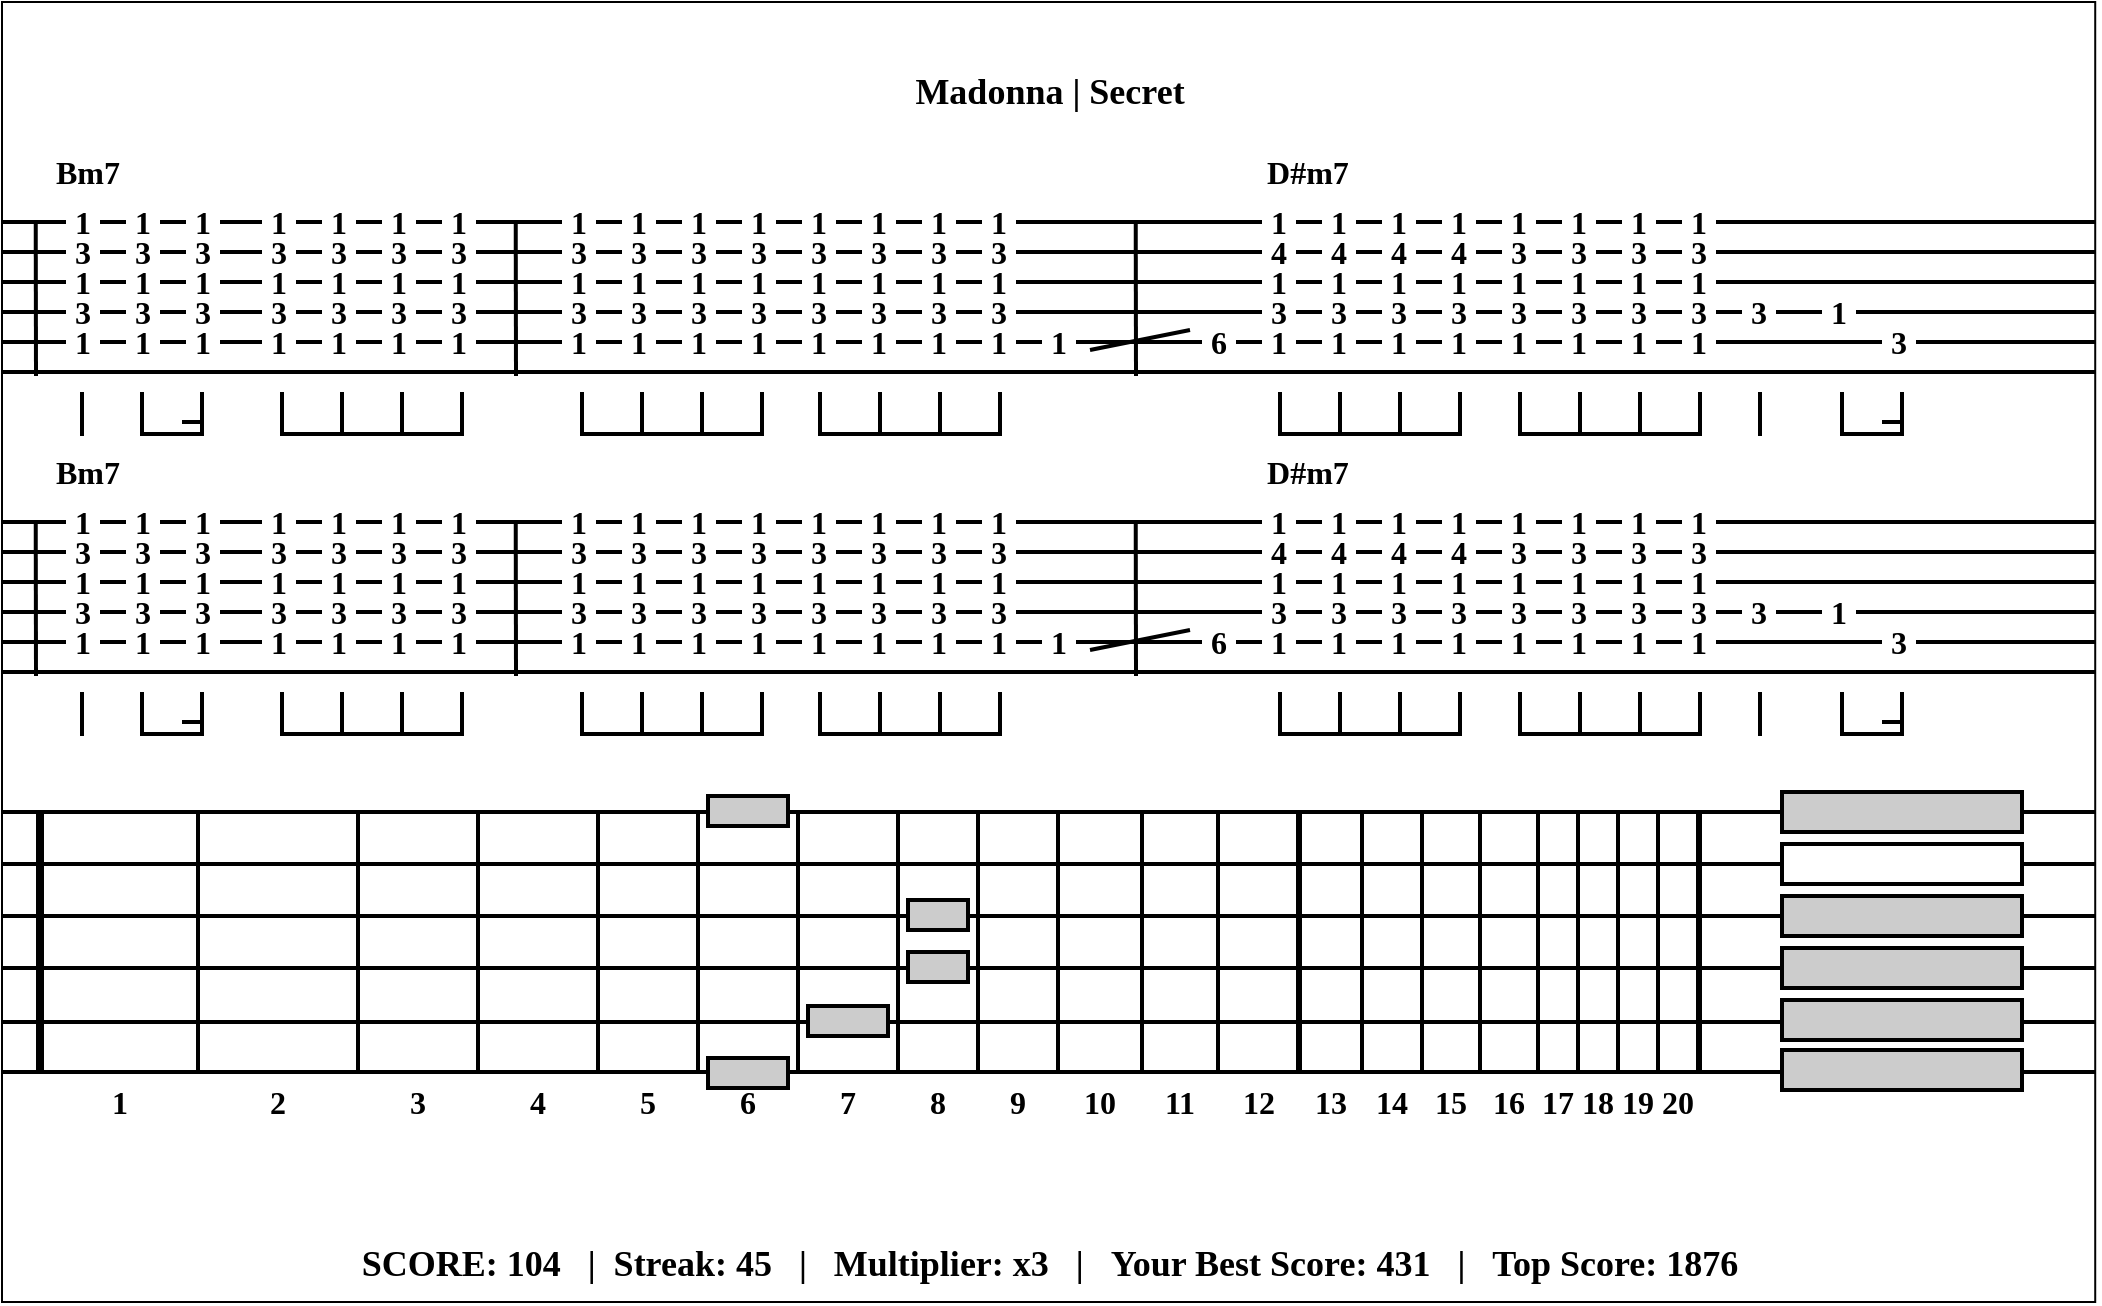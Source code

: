 <mxfile version="20.2.3" type="device"><diagram id="04ITxOrdjyFOqPtKIcQH" name="Page-1"><mxGraphModel dx="1341" dy="848" grid="1" gridSize="10" guides="1" tooltips="1" connect="1" arrows="1" fold="1" page="1" pageScale="1" pageWidth="1920" pageHeight="1200" math="0" shadow="0"><root><mxCell id="0"/><mxCell id="1" parent="0"/><mxCell id="46cAr_CMTMV2AWrsoscw-2" value="" style="rounded=0;whiteSpace=wrap;html=1;" vertex="1" parent="1"><mxGeometry x="420" y="275" width="1046.61" height="650" as="geometry"/></mxCell><mxCell id="46cAr_CMTMV2AWrsoscw-13" value="" style="endArrow=none;html=1;rounded=0;strokeWidth=2;" edge="1" parent="1"><mxGeometry width="50" height="50" relative="1" as="geometry"><mxPoint x="420" y="810" as="sourcePoint"/><mxPoint x="1467" y="810" as="targetPoint"/></mxGeometry></mxCell><mxCell id="46cAr_CMTMV2AWrsoscw-14" value="" style="endArrow=none;html=1;rounded=0;strokeWidth=2;" edge="1" parent="1"><mxGeometry width="50" height="50" relative="1" as="geometry"><mxPoint x="420" y="785" as="sourcePoint"/><mxPoint x="1467" y="785" as="targetPoint"/></mxGeometry></mxCell><mxCell id="46cAr_CMTMV2AWrsoscw-15" value="" style="endArrow=none;html=1;rounded=0;strokeWidth=2;" edge="1" parent="1"><mxGeometry width="50" height="50" relative="1" as="geometry"><mxPoint x="420" y="758" as="sourcePoint"/><mxPoint x="1467" y="758" as="targetPoint"/></mxGeometry></mxCell><mxCell id="46cAr_CMTMV2AWrsoscw-16" value="" style="endArrow=none;html=1;rounded=0;strokeWidth=2;" edge="1" parent="1"><mxGeometry width="50" height="50" relative="1" as="geometry"><mxPoint x="420" y="732" as="sourcePoint"/><mxPoint x="1467" y="732" as="targetPoint"/></mxGeometry></mxCell><mxCell id="46cAr_CMTMV2AWrsoscw-17" value="" style="endArrow=none;html=1;rounded=0;strokeWidth=2;" edge="1" parent="1"><mxGeometry width="50" height="50" relative="1" as="geometry"><mxPoint x="420" y="706" as="sourcePoint"/><mxPoint x="1467" y="706" as="targetPoint"/></mxGeometry></mxCell><mxCell id="46cAr_CMTMV2AWrsoscw-18" value="" style="endArrow=none;html=1;rounded=0;strokeWidth=2;" edge="1" parent="1"><mxGeometry width="50" height="50" relative="1" as="geometry"><mxPoint x="420" y="680" as="sourcePoint"/><mxPoint x="1467" y="680" as="targetPoint"/></mxGeometry></mxCell><mxCell id="46cAr_CMTMV2AWrsoscw-19" value="" style="endArrow=none;html=1;rounded=0;strokeWidth=2;" edge="1" parent="1"><mxGeometry width="50" height="50" relative="1" as="geometry"><mxPoint x="440" y="810" as="sourcePoint"/><mxPoint x="440" y="680" as="targetPoint"/></mxGeometry></mxCell><mxCell id="46cAr_CMTMV2AWrsoscw-20" value="" style="endArrow=none;html=1;rounded=0;strokeWidth=2;" edge="1" parent="1"><mxGeometry width="50" height="50" relative="1" as="geometry"><mxPoint x="438" y="810" as="sourcePoint"/><mxPoint x="438" y="680" as="targetPoint"/></mxGeometry></mxCell><mxCell id="46cAr_CMTMV2AWrsoscw-21" value="" style="endArrow=none;html=1;rounded=0;strokeWidth=2;" edge="1" parent="1"><mxGeometry width="50" height="50" relative="1" as="geometry"><mxPoint x="598" y="810" as="sourcePoint"/><mxPoint x="598" y="680" as="targetPoint"/></mxGeometry></mxCell><mxCell id="46cAr_CMTMV2AWrsoscw-22" value="" style="endArrow=none;html=1;rounded=0;strokeWidth=2;" edge="1" parent="1"><mxGeometry width="50" height="50" relative="1" as="geometry"><mxPoint x="658" y="810" as="sourcePoint"/><mxPoint x="658" y="680" as="targetPoint"/></mxGeometry></mxCell><mxCell id="46cAr_CMTMV2AWrsoscw-23" value="" style="endArrow=none;html=1;rounded=0;strokeWidth=2;" edge="1" parent="1"><mxGeometry width="50" height="50" relative="1" as="geometry"><mxPoint x="718" y="810" as="sourcePoint"/><mxPoint x="718" y="680" as="targetPoint"/></mxGeometry></mxCell><mxCell id="46cAr_CMTMV2AWrsoscw-24" value="" style="endArrow=none;html=1;rounded=0;strokeWidth=2;" edge="1" parent="1"><mxGeometry width="50" height="50" relative="1" as="geometry"><mxPoint x="768" y="810" as="sourcePoint"/><mxPoint x="768" y="680" as="targetPoint"/></mxGeometry></mxCell><mxCell id="46cAr_CMTMV2AWrsoscw-25" value="" style="endArrow=none;html=1;rounded=0;strokeWidth=2;" edge="1" parent="1"><mxGeometry width="50" height="50" relative="1" as="geometry"><mxPoint x="818" y="810" as="sourcePoint"/><mxPoint x="818" y="680" as="targetPoint"/></mxGeometry></mxCell><mxCell id="46cAr_CMTMV2AWrsoscw-26" value="" style="endArrow=none;html=1;rounded=0;strokeWidth=2;" edge="1" parent="1"><mxGeometry width="50" height="50" relative="1" as="geometry"><mxPoint x="868" y="810" as="sourcePoint"/><mxPoint x="868" y="680" as="targetPoint"/></mxGeometry></mxCell><mxCell id="46cAr_CMTMV2AWrsoscw-27" value="" style="endArrow=none;html=1;rounded=0;strokeWidth=2;" edge="1" parent="1"><mxGeometry width="50" height="50" relative="1" as="geometry"><mxPoint x="908" y="810" as="sourcePoint"/><mxPoint x="908" y="680" as="targetPoint"/></mxGeometry></mxCell><mxCell id="46cAr_CMTMV2AWrsoscw-28" value="" style="endArrow=none;html=1;rounded=0;strokeWidth=2;" edge="1" parent="1"><mxGeometry width="50" height="50" relative="1" as="geometry"><mxPoint x="948" y="810" as="sourcePoint"/><mxPoint x="948" y="680" as="targetPoint"/></mxGeometry></mxCell><mxCell id="46cAr_CMTMV2AWrsoscw-29" value="" style="endArrow=none;html=1;rounded=0;strokeWidth=2;" edge="1" parent="1"><mxGeometry width="50" height="50" relative="1" as="geometry"><mxPoint x="990" y="810" as="sourcePoint"/><mxPoint x="990" y="680" as="targetPoint"/></mxGeometry></mxCell><mxCell id="46cAr_CMTMV2AWrsoscw-30" value="" style="endArrow=none;html=1;rounded=0;strokeWidth=2;" edge="1" parent="1"><mxGeometry width="50" height="50" relative="1" as="geometry"><mxPoint x="1028" y="810" as="sourcePoint"/><mxPoint x="1028" y="680" as="targetPoint"/></mxGeometry></mxCell><mxCell id="46cAr_CMTMV2AWrsoscw-31" value="" style="endArrow=none;html=1;rounded=0;strokeWidth=2;" edge="1" parent="1"><mxGeometry width="50" height="50" relative="1" as="geometry"><mxPoint x="1068" y="810" as="sourcePoint"/><mxPoint x="1068" y="680" as="targetPoint"/></mxGeometry></mxCell><mxCell id="46cAr_CMTMV2AWrsoscw-32" value="" style="endArrow=none;html=1;rounded=0;strokeWidth=2;" edge="1" parent="1"><mxGeometry width="50" height="50" relative="1" as="geometry"><mxPoint x="1100" y="810" as="sourcePoint"/><mxPoint x="1100" y="680" as="targetPoint"/></mxGeometry></mxCell><mxCell id="46cAr_CMTMV2AWrsoscw-33" value="" style="endArrow=none;html=1;rounded=0;strokeWidth=2;" edge="1" parent="1"><mxGeometry width="50" height="50" relative="1" as="geometry"><mxPoint x="1130" y="810" as="sourcePoint"/><mxPoint x="1130" y="680" as="targetPoint"/></mxGeometry></mxCell><mxCell id="46cAr_CMTMV2AWrsoscw-34" value="" style="endArrow=none;html=1;rounded=0;strokeWidth=2;" edge="1" parent="1"><mxGeometry width="50" height="50" relative="1" as="geometry"><mxPoint x="1159" y="810" as="sourcePoint"/><mxPoint x="1159" y="680" as="targetPoint"/></mxGeometry></mxCell><mxCell id="46cAr_CMTMV2AWrsoscw-35" value="" style="endArrow=none;html=1;rounded=0;strokeWidth=2;" edge="1" parent="1"><mxGeometry width="50" height="50" relative="1" as="geometry"><mxPoint x="1188" y="810" as="sourcePoint"/><mxPoint x="1188" y="680" as="targetPoint"/></mxGeometry></mxCell><mxCell id="46cAr_CMTMV2AWrsoscw-36" value="" style="endArrow=none;html=1;rounded=0;strokeWidth=2;" edge="1" parent="1"><mxGeometry width="50" height="50" relative="1" as="geometry"><mxPoint x="1208" y="810" as="sourcePoint"/><mxPoint x="1208" y="680" as="targetPoint"/></mxGeometry></mxCell><mxCell id="46cAr_CMTMV2AWrsoscw-37" value="" style="endArrow=none;html=1;rounded=0;strokeWidth=2;" edge="1" parent="1"><mxGeometry width="50" height="50" relative="1" as="geometry"><mxPoint x="1228" y="810" as="sourcePoint"/><mxPoint x="1228" y="680" as="targetPoint"/></mxGeometry></mxCell><mxCell id="46cAr_CMTMV2AWrsoscw-38" value="" style="endArrow=none;html=1;rounded=0;strokeWidth=2;" edge="1" parent="1"><mxGeometry width="50" height="50" relative="1" as="geometry"><mxPoint x="1248" y="810" as="sourcePoint"/><mxPoint x="1248" y="680" as="targetPoint"/></mxGeometry></mxCell><mxCell id="46cAr_CMTMV2AWrsoscw-57" value="" style="endArrow=none;html=1;rounded=0;strokeWidth=2;" edge="1" parent="1"><mxGeometry width="50" height="50" relative="1" as="geometry"><mxPoint x="518" y="810" as="sourcePoint"/><mxPoint x="518" y="680" as="targetPoint"/></mxGeometry></mxCell><mxCell id="46cAr_CMTMV2AWrsoscw-58" value="" style="endArrow=none;html=1;rounded=0;strokeWidth=2;" edge="1" parent="1"><mxGeometry width="50" height="50" relative="1" as="geometry"><mxPoint x="1268" y="810" as="sourcePoint"/><mxPoint x="1268" y="680" as="targetPoint"/></mxGeometry></mxCell><mxCell id="46cAr_CMTMV2AWrsoscw-59" value="" style="rounded=0;whiteSpace=wrap;html=1;strokeWidth=2;fillColor=#CCCCCC;" vertex="1" parent="1"><mxGeometry x="1310" y="670" width="120" height="20" as="geometry"/></mxCell><mxCell id="46cAr_CMTMV2AWrsoscw-65" value="" style="endArrow=none;html=1;rounded=0;strokeWidth=2;" edge="1" parent="1"><mxGeometry width="50" height="50" relative="1" as="geometry"><mxPoint x="1069" y="810" as="sourcePoint"/><mxPoint x="1069" y="680" as="targetPoint"/></mxGeometry></mxCell><mxCell id="46cAr_CMTMV2AWrsoscw-66" value="" style="endArrow=none;html=1;rounded=0;strokeWidth=2;" edge="1" parent="1"><mxGeometry width="50" height="50" relative="1" as="geometry"><mxPoint x="1269" y="810" as="sourcePoint"/><mxPoint x="1269" y="680" as="targetPoint"/></mxGeometry></mxCell><mxCell id="46cAr_CMTMV2AWrsoscw-67" value="" style="rounded=0;whiteSpace=wrap;html=1;strokeWidth=2;fillColor=#CCCCCC;" vertex="1" parent="1"><mxGeometry x="773" y="672" width="40" height="15" as="geometry"/></mxCell><mxCell id="46cAr_CMTMV2AWrsoscw-70" value="" style="rounded=0;whiteSpace=wrap;html=1;strokeWidth=2;fillColor=#CCCCCC;" vertex="1" parent="1"><mxGeometry x="873" y="750" width="30" height="15" as="geometry"/></mxCell><mxCell id="46cAr_CMTMV2AWrsoscw-71" value="" style="rounded=0;whiteSpace=wrap;html=1;strokeWidth=2;fillColor=#CCCCCC;" vertex="1" parent="1"><mxGeometry x="823" y="777" width="40" height="15" as="geometry"/></mxCell><mxCell id="46cAr_CMTMV2AWrsoscw-72" value="" style="rounded=0;whiteSpace=wrap;html=1;strokeWidth=2;fillColor=#CCCCCC;" vertex="1" parent="1"><mxGeometry x="773" y="803" width="40" height="15" as="geometry"/></mxCell><mxCell id="46cAr_CMTMV2AWrsoscw-74" value="" style="rounded=0;whiteSpace=wrap;html=1;strokeWidth=2;fillColor=#CCCCCC;" vertex="1" parent="1"><mxGeometry x="873" y="724" width="30" height="15" as="geometry"/></mxCell><mxCell id="46cAr_CMTMV2AWrsoscw-75" value="" style="rounded=0;whiteSpace=wrap;html=1;strokeWidth=2;fillColor=default;" vertex="1" parent="1"><mxGeometry x="1310" y="696" width="120" height="20" as="geometry"/></mxCell><mxCell id="46cAr_CMTMV2AWrsoscw-76" value="" style="rounded=0;whiteSpace=wrap;html=1;strokeWidth=2;fillColor=#CCCCCC;" vertex="1" parent="1"><mxGeometry x="1310" y="722" width="120" height="20" as="geometry"/></mxCell><mxCell id="46cAr_CMTMV2AWrsoscw-77" value="" style="rounded=0;whiteSpace=wrap;html=1;strokeWidth=2;fillColor=#CCCCCC;" vertex="1" parent="1"><mxGeometry x="1310" y="748" width="120" height="20" as="geometry"/></mxCell><mxCell id="46cAr_CMTMV2AWrsoscw-78" value="" style="rounded=0;whiteSpace=wrap;html=1;strokeWidth=2;fillColor=#CCCCCC;" vertex="1" parent="1"><mxGeometry x="1310" y="774" width="120" height="20" as="geometry"/></mxCell><mxCell id="46cAr_CMTMV2AWrsoscw-79" value="" style="rounded=0;whiteSpace=wrap;html=1;strokeWidth=2;fillColor=#CCCCCC;" vertex="1" parent="1"><mxGeometry x="1310" y="799" width="120" height="20" as="geometry"/></mxCell><mxCell id="46cAr_CMTMV2AWrsoscw-80" value="" style="endArrow=none;html=1;rounded=0;strokeWidth=2;" edge="1" parent="1"><mxGeometry width="50" height="50" relative="1" as="geometry"><mxPoint x="420" y="460" as="sourcePoint"/><mxPoint x="1467" y="460" as="targetPoint"/></mxGeometry></mxCell><mxCell id="46cAr_CMTMV2AWrsoscw-81" value="" style="endArrow=none;html=1;rounded=0;strokeWidth=2;" edge="1" parent="1"><mxGeometry width="50" height="50" relative="1" as="geometry"><mxPoint x="420" y="445" as="sourcePoint"/><mxPoint x="1467" y="445" as="targetPoint"/></mxGeometry></mxCell><mxCell id="46cAr_CMTMV2AWrsoscw-82" value="" style="endArrow=none;html=1;rounded=0;strokeWidth=2;" edge="1" parent="1"><mxGeometry width="50" height="50" relative="1" as="geometry"><mxPoint x="420" y="430" as="sourcePoint"/><mxPoint x="1467" y="430" as="targetPoint"/></mxGeometry></mxCell><mxCell id="46cAr_CMTMV2AWrsoscw-83" value="" style="endArrow=none;html=1;rounded=0;strokeWidth=2;" edge="1" parent="1"><mxGeometry width="50" height="50" relative="1" as="geometry"><mxPoint x="420" y="415" as="sourcePoint"/><mxPoint x="1467" y="415" as="targetPoint"/></mxGeometry></mxCell><mxCell id="46cAr_CMTMV2AWrsoscw-84" value="" style="endArrow=none;html=1;rounded=0;strokeWidth=2;" edge="1" parent="1"><mxGeometry width="50" height="50" relative="1" as="geometry"><mxPoint x="420" y="400" as="sourcePoint"/><mxPoint x="1467" y="400" as="targetPoint"/></mxGeometry></mxCell><mxCell id="46cAr_CMTMV2AWrsoscw-85" value="" style="endArrow=none;html=1;rounded=0;strokeWidth=2;" edge="1" parent="1"><mxGeometry width="50" height="50" relative="1" as="geometry"><mxPoint x="420" y="385" as="sourcePoint"/><mxPoint x="1467" y="385" as="targetPoint"/></mxGeometry></mxCell><mxCell id="46cAr_CMTMV2AWrsoscw-87" value="" style="endArrow=none;html=1;rounded=0;strokeWidth=2;entryX=-0.003;entryY=0.492;entryDx=0;entryDy=0;entryPerimeter=0;" edge="1" parent="1"><mxGeometry width="50" height="50" relative="1" as="geometry"><mxPoint x="437" y="462" as="sourcePoint"/><mxPoint x="436.86" y="384.8" as="targetPoint"/></mxGeometry></mxCell><mxCell id="46cAr_CMTMV2AWrsoscw-89" value="" style="endArrow=none;html=1;rounded=0;strokeWidth=2;entryX=-0.003;entryY=0.492;entryDx=0;entryDy=0;entryPerimeter=0;" edge="1" parent="1"><mxGeometry width="50" height="50" relative="1" as="geometry"><mxPoint x="677" y="462" as="sourcePoint"/><mxPoint x="676.86" y="384.8" as="targetPoint"/></mxGeometry></mxCell><mxCell id="46cAr_CMTMV2AWrsoscw-91" value="" style="endArrow=none;html=1;rounded=0;strokeWidth=2;entryX=-0.003;entryY=0.492;entryDx=0;entryDy=0;entryPerimeter=0;" edge="1" parent="1"><mxGeometry width="50" height="50" relative="1" as="geometry"><mxPoint x="987" y="462" as="sourcePoint"/><mxPoint x="986.86" y="384.8" as="targetPoint"/></mxGeometry></mxCell><mxCell id="46cAr_CMTMV2AWrsoscw-94" value="1" style="rounded=0;whiteSpace=wrap;html=1;fillColor=none;fontSize=16;fontFamily=Fira Code;fontSource=https%3A%2F%2Ffonts.googleapis.com%2Fcss%3Ffamily%3DFira%2BCode;fontStyle=1;strokeWidth=2;strokeColor=none;" vertex="1" parent="1"><mxGeometry x="440" y="810" width="78" height="30" as="geometry"/></mxCell><mxCell id="46cAr_CMTMV2AWrsoscw-95" value="2" style="rounded=0;whiteSpace=wrap;html=1;fillColor=none;fontSize=16;fontFamily=Fira Code;fontSource=https%3A%2F%2Ffonts.googleapis.com%2Fcss%3Ffamily%3DFira%2BCode;fontStyle=1;strokeWidth=2;strokeColor=none;" vertex="1" parent="1"><mxGeometry x="518" y="810" width="80" height="30" as="geometry"/></mxCell><mxCell id="46cAr_CMTMV2AWrsoscw-96" value="3" style="rounded=0;whiteSpace=wrap;html=1;fillColor=none;fontSize=16;fontFamily=Fira Code;fontSource=https%3A%2F%2Ffonts.googleapis.com%2Fcss%3Ffamily%3DFira%2BCode;fontStyle=1;strokeWidth=2;strokeColor=none;" vertex="1" parent="1"><mxGeometry x="598" y="810" width="60" height="30" as="geometry"/></mxCell><mxCell id="46cAr_CMTMV2AWrsoscw-97" value="4" style="rounded=0;whiteSpace=wrap;html=1;fillColor=none;fontSize=16;fontFamily=Fira Code;fontSource=https%3A%2F%2Ffonts.googleapis.com%2Fcss%3Ffamily%3DFira%2BCode;fontStyle=1;strokeWidth=2;strokeColor=none;" vertex="1" parent="1"><mxGeometry x="658" y="810" width="60" height="30" as="geometry"/></mxCell><mxCell id="46cAr_CMTMV2AWrsoscw-98" value="5" style="rounded=0;whiteSpace=wrap;html=1;fillColor=none;fontSize=16;fontFamily=Fira Code;fontSource=https%3A%2F%2Ffonts.googleapis.com%2Fcss%3Ffamily%3DFira%2BCode;fontStyle=1;strokeWidth=2;strokeColor=none;" vertex="1" parent="1"><mxGeometry x="718" y="810" width="50" height="30" as="geometry"/></mxCell><mxCell id="46cAr_CMTMV2AWrsoscw-99" value="6" style="rounded=0;whiteSpace=wrap;html=1;fillColor=none;fontSize=16;fontFamily=Fira Code;fontSource=https%3A%2F%2Ffonts.googleapis.com%2Fcss%3Ffamily%3DFira%2BCode;fontStyle=1;strokeWidth=2;strokeColor=none;" vertex="1" parent="1"><mxGeometry x="768" y="810" width="50" height="30" as="geometry"/></mxCell><mxCell id="46cAr_CMTMV2AWrsoscw-100" value="7" style="rounded=0;whiteSpace=wrap;html=1;fillColor=none;fontSize=16;fontFamily=Fira Code;fontSource=https%3A%2F%2Ffonts.googleapis.com%2Fcss%3Ffamily%3DFira%2BCode;fontStyle=1;strokeWidth=2;strokeColor=none;" vertex="1" parent="1"><mxGeometry x="818" y="810" width="50" height="30" as="geometry"/></mxCell><mxCell id="46cAr_CMTMV2AWrsoscw-101" value="8" style="rounded=0;whiteSpace=wrap;html=1;fillColor=none;fontSize=16;fontFamily=Fira Code;fontSource=https%3A%2F%2Ffonts.googleapis.com%2Fcss%3Ffamily%3DFira%2BCode;fontStyle=1;strokeWidth=2;strokeColor=none;" vertex="1" parent="1"><mxGeometry x="868" y="810" width="40" height="30" as="geometry"/></mxCell><mxCell id="46cAr_CMTMV2AWrsoscw-102" value="9" style="rounded=0;whiteSpace=wrap;html=1;fillColor=none;fontSize=16;fontFamily=Fira Code;fontSource=https%3A%2F%2Ffonts.googleapis.com%2Fcss%3Ffamily%3DFira%2BCode;fontStyle=1;strokeWidth=2;strokeColor=none;" vertex="1" parent="1"><mxGeometry x="908" y="810" width="40" height="30" as="geometry"/></mxCell><mxCell id="46cAr_CMTMV2AWrsoscw-103" value="10" style="rounded=0;whiteSpace=wrap;html=1;fillColor=none;fontSize=16;fontFamily=Fira Code;fontSource=https%3A%2F%2Ffonts.googleapis.com%2Fcss%3Ffamily%3DFira%2BCode;fontStyle=1;strokeWidth=2;strokeColor=none;" vertex="1" parent="1"><mxGeometry x="948" y="810" width="42" height="30" as="geometry"/></mxCell><mxCell id="46cAr_CMTMV2AWrsoscw-105" value="11" style="rounded=0;whiteSpace=wrap;html=1;fillColor=none;fontSize=16;fontFamily=Fira Code;fontSource=https%3A%2F%2Ffonts.googleapis.com%2Fcss%3Ffamily%3DFira%2BCode;fontStyle=1;strokeWidth=2;strokeColor=none;" vertex="1" parent="1"><mxGeometry x="990" y="810" width="38" height="30" as="geometry"/></mxCell><mxCell id="46cAr_CMTMV2AWrsoscw-106" value="12" style="rounded=0;whiteSpace=wrap;html=1;fillColor=none;fontSize=16;fontFamily=Fira Code;fontSource=https%3A%2F%2Ffonts.googleapis.com%2Fcss%3Ffamily%3DFira%2BCode;fontStyle=1;strokeWidth=2;strokeColor=none;" vertex="1" parent="1"><mxGeometry x="1028" y="810" width="41" height="30" as="geometry"/></mxCell><mxCell id="46cAr_CMTMV2AWrsoscw-107" value="13" style="rounded=0;whiteSpace=wrap;html=1;fillColor=none;fontSize=16;fontFamily=Fira Code;fontSource=https%3A%2F%2Ffonts.googleapis.com%2Fcss%3Ffamily%3DFira%2BCode;fontStyle=1;strokeWidth=2;strokeColor=none;" vertex="1" parent="1"><mxGeometry x="1069" y="810" width="31" height="30" as="geometry"/></mxCell><mxCell id="46cAr_CMTMV2AWrsoscw-108" value="14" style="rounded=0;whiteSpace=wrap;html=1;fillColor=none;fontSize=16;fontFamily=Fira Code;fontSource=https%3A%2F%2Ffonts.googleapis.com%2Fcss%3Ffamily%3DFira%2BCode;fontStyle=1;strokeWidth=2;strokeColor=none;" vertex="1" parent="1"><mxGeometry x="1100" y="810" width="30" height="30" as="geometry"/></mxCell><mxCell id="46cAr_CMTMV2AWrsoscw-109" value="15" style="rounded=0;whiteSpace=wrap;html=1;fillColor=none;fontSize=16;fontFamily=Fira Code;fontSource=https%3A%2F%2Ffonts.googleapis.com%2Fcss%3Ffamily%3DFira%2BCode;fontStyle=1;strokeWidth=2;strokeColor=none;" vertex="1" parent="1"><mxGeometry x="1130" y="810" width="29" height="30" as="geometry"/></mxCell><mxCell id="46cAr_CMTMV2AWrsoscw-110" value="16" style="rounded=0;whiteSpace=wrap;html=1;fillColor=none;fontSize=16;fontFamily=Fira Code;fontSource=https%3A%2F%2Ffonts.googleapis.com%2Fcss%3Ffamily%3DFira%2BCode;fontStyle=1;strokeWidth=2;strokeColor=none;" vertex="1" parent="1"><mxGeometry x="1159" y="810" width="29" height="30" as="geometry"/></mxCell><mxCell id="46cAr_CMTMV2AWrsoscw-111" value="17" style="rounded=0;whiteSpace=wrap;html=1;fillColor=none;fontSize=16;fontFamily=Fira Code;fontSource=https%3A%2F%2Ffonts.googleapis.com%2Fcss%3Ffamily%3DFira%2BCode;fontStyle=1;strokeWidth=2;strokeColor=none;" vertex="1" parent="1"><mxGeometry x="1188" y="810" width="20" height="30" as="geometry"/></mxCell><mxCell id="46cAr_CMTMV2AWrsoscw-112" value="18" style="rounded=0;whiteSpace=wrap;html=1;fillColor=none;fontSize=16;fontFamily=Fira Code;fontSource=https%3A%2F%2Ffonts.googleapis.com%2Fcss%3Ffamily%3DFira%2BCode;fontStyle=1;strokeWidth=2;strokeColor=none;" vertex="1" parent="1"><mxGeometry x="1208" y="810" width="20" height="30" as="geometry"/></mxCell><mxCell id="46cAr_CMTMV2AWrsoscw-113" value="19" style="rounded=0;whiteSpace=wrap;html=1;fillColor=none;fontSize=16;fontFamily=Fira Code;fontSource=https%3A%2F%2Ffonts.googleapis.com%2Fcss%3Ffamily%3DFira%2BCode;fontStyle=1;strokeWidth=2;strokeColor=none;" vertex="1" parent="1"><mxGeometry x="1228" y="810" width="20" height="30" as="geometry"/></mxCell><mxCell id="46cAr_CMTMV2AWrsoscw-114" value="20" style="rounded=0;whiteSpace=wrap;html=1;fillColor=none;fontSize=16;fontFamily=Fira Code;fontSource=https%3A%2F%2Ffonts.googleapis.com%2Fcss%3Ffamily%3DFira%2BCode;fontStyle=1;strokeWidth=2;strokeColor=none;" vertex="1" parent="1"><mxGeometry x="1248" y="810" width="20" height="30" as="geometry"/></mxCell><mxCell id="46cAr_CMTMV2AWrsoscw-128" value="Madonna | Secret" style="rounded=0;whiteSpace=wrap;html=1;fillColor=none;strokeWidth=2;fontStyle=1;fontFamily=Fira Code;fontSource=https%3A%2F%2Ffonts.googleapis.com%2Fcss%3Ffamily%3DFira%2BCode;fontSize=18;strokeColor=none;" vertex="1" parent="1"><mxGeometry x="421" y="300" width="1046" height="40" as="geometry"/></mxCell><mxCell id="46cAr_CMTMV2AWrsoscw-129" value="SCORE: 104&amp;nbsp; &amp;nbsp;|&amp;nbsp; Streak: 45&amp;nbsp; &amp;nbsp;|&amp;nbsp; &amp;nbsp;Multiplier: x3&amp;nbsp; &amp;nbsp;|&amp;nbsp; &amp;nbsp;Your Best Score: 431&amp;nbsp; &amp;nbsp;|&amp;nbsp; &amp;nbsp;Top Score: 1876" style="rounded=0;whiteSpace=wrap;html=1;fillColor=none;strokeWidth=2;fontStyle=1;fontFamily=Fira Code;fontSource=https%3A%2F%2Ffonts.googleapis.com%2Fcss%3Ffamily%3DFira%2BCode;fontSize=18;strokeColor=none;" vertex="1" parent="1"><mxGeometry x="421" y="886" width="1046" height="40" as="geometry"/></mxCell><mxCell id="46cAr_CMTMV2AWrsoscw-130" value="" style="endArrow=none;html=1;rounded=0;strokeWidth=2;" edge="1" parent="1"><mxGeometry width="50" height="50" relative="1" as="geometry"><mxPoint x="460" y="492" as="sourcePoint"/><mxPoint x="460" y="470" as="targetPoint"/></mxGeometry></mxCell><mxCell id="46cAr_CMTMV2AWrsoscw-131" value="" style="endArrow=none;html=1;rounded=0;strokeWidth=2;" edge="1" parent="1"><mxGeometry width="50" height="50" relative="1" as="geometry"><mxPoint x="490" y="492" as="sourcePoint"/><mxPoint x="490" y="470" as="targetPoint"/></mxGeometry></mxCell><mxCell id="46cAr_CMTMV2AWrsoscw-132" value="" style="endArrow=none;html=1;rounded=0;strokeWidth=2;" edge="1" parent="1"><mxGeometry width="50" height="50" relative="1" as="geometry"><mxPoint x="520" y="492" as="sourcePoint"/><mxPoint x="520" y="470" as="targetPoint"/></mxGeometry></mxCell><mxCell id="46cAr_CMTMV2AWrsoscw-134" value="" style="endArrow=none;html=1;rounded=0;strokeWidth=2;" edge="1" parent="1"><mxGeometry width="50" height="50" relative="1" as="geometry"><mxPoint x="520" y="491" as="sourcePoint"/><mxPoint x="490" y="491" as="targetPoint"/></mxGeometry></mxCell><mxCell id="46cAr_CMTMV2AWrsoscw-136" value="" style="endArrow=none;html=1;rounded=0;strokeWidth=2;" edge="1" parent="1"><mxGeometry width="50" height="50" relative="1" as="geometry"><mxPoint x="520" y="485" as="sourcePoint"/><mxPoint x="510" y="485" as="targetPoint"/></mxGeometry></mxCell><mxCell id="46cAr_CMTMV2AWrsoscw-137" value="" style="endArrow=none;html=1;rounded=0;strokeWidth=2;" edge="1" parent="1"><mxGeometry width="50" height="50" relative="1" as="geometry"><mxPoint x="560" y="492" as="sourcePoint"/><mxPoint x="560" y="470" as="targetPoint"/></mxGeometry></mxCell><mxCell id="46cAr_CMTMV2AWrsoscw-138" value="" style="endArrow=none;html=1;rounded=0;strokeWidth=2;" edge="1" parent="1"><mxGeometry width="50" height="50" relative="1" as="geometry"><mxPoint x="590" y="492" as="sourcePoint"/><mxPoint x="590" y="470" as="targetPoint"/></mxGeometry></mxCell><mxCell id="46cAr_CMTMV2AWrsoscw-139" value="" style="endArrow=none;html=1;rounded=0;strokeWidth=2;" edge="1" parent="1"><mxGeometry width="50" height="50" relative="1" as="geometry"><mxPoint x="620" y="492" as="sourcePoint"/><mxPoint x="620" y="470" as="targetPoint"/></mxGeometry></mxCell><mxCell id="46cAr_CMTMV2AWrsoscw-140" value="" style="endArrow=none;html=1;rounded=0;strokeWidth=2;" edge="1" parent="1"><mxGeometry width="50" height="50" relative="1" as="geometry"><mxPoint x="650" y="492" as="sourcePoint"/><mxPoint x="650" y="470" as="targetPoint"/></mxGeometry></mxCell><mxCell id="46cAr_CMTMV2AWrsoscw-141" value="" style="endArrow=none;html=1;rounded=0;strokeWidth=2;" edge="1" parent="1"><mxGeometry width="50" height="50" relative="1" as="geometry"><mxPoint x="650" y="491" as="sourcePoint"/><mxPoint x="560" y="491" as="targetPoint"/></mxGeometry></mxCell><mxCell id="46cAr_CMTMV2AWrsoscw-142" value="&lt;font size=&quot;1&quot; data-font-src=&quot;https://fonts.googleapis.com/css?family=Fira+Code&quot; face=&quot;Fira Code&quot;&gt;&lt;b style=&quot;font-size: 16px;&quot;&gt;3&lt;/b&gt;&lt;/font&gt;" style="rounded=0;whiteSpace=wrap;html=1;strokeWidth=2;fillColor=default;strokeColor=none;" vertex="1" parent="1"><mxGeometry x="452" y="422" width="17" height="15" as="geometry"/></mxCell><mxCell id="46cAr_CMTMV2AWrsoscw-144" value="&lt;font size=&quot;1&quot; data-font-src=&quot;https://fonts.googleapis.com/css?family=Fira+Code&quot; face=&quot;Fira Code&quot;&gt;&lt;b style=&quot;font-size: 16px;&quot;&gt;1&lt;/b&gt;&lt;/font&gt;" style="rounded=0;whiteSpace=wrap;html=1;strokeWidth=2;fillColor=default;strokeColor=none;" vertex="1" parent="1"><mxGeometry x="452" y="437" width="17" height="15" as="geometry"/></mxCell><mxCell id="46cAr_CMTMV2AWrsoscw-145" value="&lt;font size=&quot;1&quot; data-font-src=&quot;https://fonts.googleapis.com/css?family=Fira+Code&quot; face=&quot;Fira Code&quot;&gt;&lt;b style=&quot;font-size: 16px;&quot;&gt;1&lt;/b&gt;&lt;/font&gt;" style="rounded=0;whiteSpace=wrap;html=1;strokeWidth=2;fillColor=default;strokeColor=none;" vertex="1" parent="1"><mxGeometry x="452" y="407" width="17" height="15" as="geometry"/></mxCell><mxCell id="46cAr_CMTMV2AWrsoscw-146" value="&lt;font size=&quot;1&quot; data-font-src=&quot;https://fonts.googleapis.com/css?family=Fira+Code&quot; face=&quot;Fira Code&quot;&gt;&lt;b style=&quot;font-size: 16px;&quot;&gt;3&lt;/b&gt;&lt;/font&gt;" style="rounded=0;whiteSpace=wrap;html=1;strokeWidth=2;fillColor=default;strokeColor=none;" vertex="1" parent="1"><mxGeometry x="452" y="392" width="17" height="15" as="geometry"/></mxCell><mxCell id="46cAr_CMTMV2AWrsoscw-147" value="&lt;font size=&quot;1&quot; data-font-src=&quot;https://fonts.googleapis.com/css?family=Fira+Code&quot; face=&quot;Fira Code&quot;&gt;&lt;b style=&quot;font-size: 16px;&quot;&gt;1&lt;/b&gt;&lt;/font&gt;" style="rounded=0;whiteSpace=wrap;html=1;strokeWidth=2;fillColor=default;strokeColor=none;" vertex="1" parent="1"><mxGeometry x="452" y="377" width="17" height="15" as="geometry"/></mxCell><mxCell id="46cAr_CMTMV2AWrsoscw-148" value="Bm7" style="rounded=0;whiteSpace=wrap;html=1;fillColor=none;fontSize=16;fontFamily=Fira Code;fontSource=https%3A%2F%2Ffonts.googleapis.com%2Fcss%3Ffamily%3DFira%2BCode;fontStyle=1;strokeWidth=2;strokeColor=none;" vertex="1" parent="1"><mxGeometry x="436" y="345" width="54" height="30" as="geometry"/></mxCell><mxCell id="46cAr_CMTMV2AWrsoscw-149" value="&lt;font size=&quot;1&quot; data-font-src=&quot;https://fonts.googleapis.com/css?family=Fira+Code&quot; face=&quot;Fira Code&quot;&gt;&lt;b style=&quot;font-size: 16px;&quot;&gt;3&lt;/b&gt;&lt;/font&gt;" style="rounded=0;whiteSpace=wrap;html=1;strokeWidth=2;fillColor=default;strokeColor=none;" vertex="1" parent="1"><mxGeometry x="482" y="422" width="17" height="15" as="geometry"/></mxCell><mxCell id="46cAr_CMTMV2AWrsoscw-150" value="&lt;font size=&quot;1&quot; data-font-src=&quot;https://fonts.googleapis.com/css?family=Fira+Code&quot; face=&quot;Fira Code&quot;&gt;&lt;b style=&quot;font-size: 16px;&quot;&gt;1&lt;/b&gt;&lt;/font&gt;" style="rounded=0;whiteSpace=wrap;html=1;strokeWidth=2;fillColor=default;strokeColor=none;" vertex="1" parent="1"><mxGeometry x="482" y="437" width="17" height="15" as="geometry"/></mxCell><mxCell id="46cAr_CMTMV2AWrsoscw-151" value="&lt;font size=&quot;1&quot; data-font-src=&quot;https://fonts.googleapis.com/css?family=Fira+Code&quot; face=&quot;Fira Code&quot;&gt;&lt;b style=&quot;font-size: 16px;&quot;&gt;1&lt;/b&gt;&lt;/font&gt;" style="rounded=0;whiteSpace=wrap;html=1;strokeWidth=2;fillColor=default;strokeColor=none;" vertex="1" parent="1"><mxGeometry x="482" y="407" width="17" height="15" as="geometry"/></mxCell><mxCell id="46cAr_CMTMV2AWrsoscw-152" value="&lt;font size=&quot;1&quot; data-font-src=&quot;https://fonts.googleapis.com/css?family=Fira+Code&quot; face=&quot;Fira Code&quot;&gt;&lt;b style=&quot;font-size: 16px;&quot;&gt;3&lt;/b&gt;&lt;/font&gt;" style="rounded=0;whiteSpace=wrap;html=1;strokeWidth=2;fillColor=default;strokeColor=none;" vertex="1" parent="1"><mxGeometry x="482" y="392" width="17" height="15" as="geometry"/></mxCell><mxCell id="46cAr_CMTMV2AWrsoscw-153" value="&lt;font size=&quot;1&quot; data-font-src=&quot;https://fonts.googleapis.com/css?family=Fira+Code&quot; face=&quot;Fira Code&quot;&gt;&lt;b style=&quot;font-size: 16px;&quot;&gt;1&lt;/b&gt;&lt;/font&gt;" style="rounded=0;whiteSpace=wrap;html=1;strokeWidth=2;fillColor=default;strokeColor=none;" vertex="1" parent="1"><mxGeometry x="482" y="377" width="17" height="15" as="geometry"/></mxCell><mxCell id="46cAr_CMTMV2AWrsoscw-154" value="&lt;font size=&quot;1&quot; data-font-src=&quot;https://fonts.googleapis.com/css?family=Fira+Code&quot; face=&quot;Fira Code&quot;&gt;&lt;b style=&quot;font-size: 16px;&quot;&gt;3&lt;/b&gt;&lt;/font&gt;" style="rounded=0;whiteSpace=wrap;html=1;strokeWidth=2;fillColor=default;strokeColor=none;" vertex="1" parent="1"><mxGeometry x="512" y="422" width="17" height="15" as="geometry"/></mxCell><mxCell id="46cAr_CMTMV2AWrsoscw-155" value="&lt;font size=&quot;1&quot; data-font-src=&quot;https://fonts.googleapis.com/css?family=Fira+Code&quot; face=&quot;Fira Code&quot;&gt;&lt;b style=&quot;font-size: 16px;&quot;&gt;1&lt;/b&gt;&lt;/font&gt;" style="rounded=0;whiteSpace=wrap;html=1;strokeWidth=2;fillColor=default;strokeColor=none;" vertex="1" parent="1"><mxGeometry x="512" y="437" width="17" height="15" as="geometry"/></mxCell><mxCell id="46cAr_CMTMV2AWrsoscw-156" value="&lt;font size=&quot;1&quot; data-font-src=&quot;https://fonts.googleapis.com/css?family=Fira+Code&quot; face=&quot;Fira Code&quot;&gt;&lt;b style=&quot;font-size: 16px;&quot;&gt;1&lt;/b&gt;&lt;/font&gt;" style="rounded=0;whiteSpace=wrap;html=1;strokeWidth=2;fillColor=default;strokeColor=none;" vertex="1" parent="1"><mxGeometry x="512" y="407" width="17" height="15" as="geometry"/></mxCell><mxCell id="46cAr_CMTMV2AWrsoscw-157" value="&lt;font size=&quot;1&quot; data-font-src=&quot;https://fonts.googleapis.com/css?family=Fira+Code&quot; face=&quot;Fira Code&quot;&gt;&lt;b style=&quot;font-size: 16px;&quot;&gt;3&lt;/b&gt;&lt;/font&gt;" style="rounded=0;whiteSpace=wrap;html=1;strokeWidth=2;fillColor=default;strokeColor=none;" vertex="1" parent="1"><mxGeometry x="512" y="392" width="17" height="15" as="geometry"/></mxCell><mxCell id="46cAr_CMTMV2AWrsoscw-158" value="&lt;font size=&quot;1&quot; data-font-src=&quot;https://fonts.googleapis.com/css?family=Fira+Code&quot; face=&quot;Fira Code&quot;&gt;&lt;b style=&quot;font-size: 16px;&quot;&gt;1&lt;/b&gt;&lt;/font&gt;" style="rounded=0;whiteSpace=wrap;html=1;strokeWidth=2;fillColor=default;strokeColor=none;" vertex="1" parent="1"><mxGeometry x="512" y="377" width="17" height="15" as="geometry"/></mxCell><mxCell id="46cAr_CMTMV2AWrsoscw-159" value="&lt;font size=&quot;1&quot; data-font-src=&quot;https://fonts.googleapis.com/css?family=Fira+Code&quot; face=&quot;Fira Code&quot;&gt;&lt;b style=&quot;font-size: 16px;&quot;&gt;3&lt;/b&gt;&lt;/font&gt;" style="rounded=0;whiteSpace=wrap;html=1;strokeWidth=2;fillColor=default;strokeColor=none;" vertex="1" parent="1"><mxGeometry x="550" y="422" width="17" height="15" as="geometry"/></mxCell><mxCell id="46cAr_CMTMV2AWrsoscw-160" value="&lt;font size=&quot;1&quot; data-font-src=&quot;https://fonts.googleapis.com/css?family=Fira+Code&quot; face=&quot;Fira Code&quot;&gt;&lt;b style=&quot;font-size: 16px;&quot;&gt;1&lt;/b&gt;&lt;/font&gt;" style="rounded=0;whiteSpace=wrap;html=1;strokeWidth=2;fillColor=default;strokeColor=none;" vertex="1" parent="1"><mxGeometry x="550" y="437" width="17" height="15" as="geometry"/></mxCell><mxCell id="46cAr_CMTMV2AWrsoscw-161" value="&lt;font size=&quot;1&quot; data-font-src=&quot;https://fonts.googleapis.com/css?family=Fira+Code&quot; face=&quot;Fira Code&quot;&gt;&lt;b style=&quot;font-size: 16px;&quot;&gt;1&lt;/b&gt;&lt;/font&gt;" style="rounded=0;whiteSpace=wrap;html=1;strokeWidth=2;fillColor=default;strokeColor=none;" vertex="1" parent="1"><mxGeometry x="550" y="407" width="17" height="15" as="geometry"/></mxCell><mxCell id="46cAr_CMTMV2AWrsoscw-162" value="&lt;font size=&quot;1&quot; data-font-src=&quot;https://fonts.googleapis.com/css?family=Fira+Code&quot; face=&quot;Fira Code&quot;&gt;&lt;b style=&quot;font-size: 16px;&quot;&gt;3&lt;/b&gt;&lt;/font&gt;" style="rounded=0;whiteSpace=wrap;html=1;strokeWidth=2;fillColor=default;strokeColor=none;" vertex="1" parent="1"><mxGeometry x="550" y="392" width="17" height="15" as="geometry"/></mxCell><mxCell id="46cAr_CMTMV2AWrsoscw-163" value="&lt;font size=&quot;1&quot; data-font-src=&quot;https://fonts.googleapis.com/css?family=Fira+Code&quot; face=&quot;Fira Code&quot;&gt;&lt;b style=&quot;font-size: 16px;&quot;&gt;1&lt;/b&gt;&lt;/font&gt;" style="rounded=0;whiteSpace=wrap;html=1;strokeWidth=2;fillColor=default;strokeColor=none;" vertex="1" parent="1"><mxGeometry x="550" y="377" width="17" height="15" as="geometry"/></mxCell><mxCell id="46cAr_CMTMV2AWrsoscw-164" value="&lt;font size=&quot;1&quot; data-font-src=&quot;https://fonts.googleapis.com/css?family=Fira+Code&quot; face=&quot;Fira Code&quot;&gt;&lt;b style=&quot;font-size: 16px;&quot;&gt;3&lt;/b&gt;&lt;/font&gt;" style="rounded=0;whiteSpace=wrap;html=1;strokeWidth=2;fillColor=default;strokeColor=none;" vertex="1" parent="1"><mxGeometry x="580" y="422" width="17" height="15" as="geometry"/></mxCell><mxCell id="46cAr_CMTMV2AWrsoscw-165" value="&lt;font size=&quot;1&quot; data-font-src=&quot;https://fonts.googleapis.com/css?family=Fira+Code&quot; face=&quot;Fira Code&quot;&gt;&lt;b style=&quot;font-size: 16px;&quot;&gt;1&lt;/b&gt;&lt;/font&gt;" style="rounded=0;whiteSpace=wrap;html=1;strokeWidth=2;fillColor=default;strokeColor=none;" vertex="1" parent="1"><mxGeometry x="580" y="437" width="17" height="15" as="geometry"/></mxCell><mxCell id="46cAr_CMTMV2AWrsoscw-166" value="&lt;font size=&quot;1&quot; data-font-src=&quot;https://fonts.googleapis.com/css?family=Fira+Code&quot; face=&quot;Fira Code&quot;&gt;&lt;b style=&quot;font-size: 16px;&quot;&gt;1&lt;/b&gt;&lt;/font&gt;" style="rounded=0;whiteSpace=wrap;html=1;strokeWidth=2;fillColor=default;strokeColor=none;" vertex="1" parent="1"><mxGeometry x="580" y="407" width="17" height="15" as="geometry"/></mxCell><mxCell id="46cAr_CMTMV2AWrsoscw-167" value="&lt;font size=&quot;1&quot; data-font-src=&quot;https://fonts.googleapis.com/css?family=Fira+Code&quot; face=&quot;Fira Code&quot;&gt;&lt;b style=&quot;font-size: 16px;&quot;&gt;3&lt;/b&gt;&lt;/font&gt;" style="rounded=0;whiteSpace=wrap;html=1;strokeWidth=2;fillColor=default;strokeColor=none;" vertex="1" parent="1"><mxGeometry x="580" y="392" width="17" height="15" as="geometry"/></mxCell><mxCell id="46cAr_CMTMV2AWrsoscw-168" value="&lt;font size=&quot;1&quot; data-font-src=&quot;https://fonts.googleapis.com/css?family=Fira+Code&quot; face=&quot;Fira Code&quot;&gt;&lt;b style=&quot;font-size: 16px;&quot;&gt;1&lt;/b&gt;&lt;/font&gt;" style="rounded=0;whiteSpace=wrap;html=1;strokeWidth=2;fillColor=default;strokeColor=none;" vertex="1" parent="1"><mxGeometry x="580" y="377" width="17" height="15" as="geometry"/></mxCell><mxCell id="46cAr_CMTMV2AWrsoscw-169" value="&lt;font size=&quot;1&quot; data-font-src=&quot;https://fonts.googleapis.com/css?family=Fira+Code&quot; face=&quot;Fira Code&quot;&gt;&lt;span style=&quot;font-size: 16px;&quot;&gt;3&lt;/span&gt;&lt;/font&gt;" style="rounded=0;whiteSpace=wrap;html=1;strokeWidth=2;fillColor=default;strokeColor=none;fontStyle=1" vertex="1" parent="1"><mxGeometry x="610" y="422" width="17" height="15" as="geometry"/></mxCell><mxCell id="46cAr_CMTMV2AWrsoscw-170" value="&lt;font size=&quot;1&quot; data-font-src=&quot;https://fonts.googleapis.com/css?family=Fira+Code&quot; face=&quot;Fira Code&quot;&gt;&lt;span style=&quot;font-size: 16px;&quot;&gt;1&lt;/span&gt;&lt;/font&gt;" style="rounded=0;whiteSpace=wrap;html=1;strokeWidth=2;fillColor=default;strokeColor=none;fontStyle=1" vertex="1" parent="1"><mxGeometry x="610" y="437" width="17" height="15" as="geometry"/></mxCell><mxCell id="46cAr_CMTMV2AWrsoscw-171" value="&lt;font size=&quot;1&quot; data-font-src=&quot;https://fonts.googleapis.com/css?family=Fira+Code&quot; face=&quot;Fira Code&quot;&gt;&lt;span style=&quot;font-size: 16px;&quot;&gt;1&lt;/span&gt;&lt;/font&gt;" style="rounded=0;whiteSpace=wrap;html=1;strokeWidth=2;fillColor=default;strokeColor=none;fontStyle=1" vertex="1" parent="1"><mxGeometry x="610" y="407" width="17" height="15" as="geometry"/></mxCell><mxCell id="46cAr_CMTMV2AWrsoscw-172" value="&lt;font size=&quot;1&quot; data-font-src=&quot;https://fonts.googleapis.com/css?family=Fira+Code&quot; face=&quot;Fira Code&quot;&gt;&lt;span style=&quot;font-size: 16px;&quot;&gt;3&lt;/span&gt;&lt;/font&gt;" style="rounded=0;whiteSpace=wrap;html=1;strokeWidth=2;fillColor=default;strokeColor=none;fontStyle=1" vertex="1" parent="1"><mxGeometry x="610" y="392" width="17" height="15" as="geometry"/></mxCell><mxCell id="46cAr_CMTMV2AWrsoscw-173" value="&lt;font size=&quot;1&quot; data-font-src=&quot;https://fonts.googleapis.com/css?family=Fira+Code&quot; face=&quot;Fira Code&quot;&gt;&lt;span style=&quot;font-size: 16px;&quot;&gt;1&lt;/span&gt;&lt;/font&gt;" style="rounded=0;whiteSpace=wrap;html=1;strokeWidth=2;fillColor=default;strokeColor=none;fontStyle=1" vertex="1" parent="1"><mxGeometry x="610" y="377" width="17" height="15" as="geometry"/></mxCell><mxCell id="46cAr_CMTMV2AWrsoscw-174" value="&lt;font size=&quot;1&quot; data-font-src=&quot;https://fonts.googleapis.com/css?family=Fira+Code&quot; face=&quot;Fira Code&quot;&gt;&lt;span style=&quot;font-size: 16px;&quot;&gt;3&lt;/span&gt;&lt;/font&gt;" style="rounded=0;whiteSpace=wrap;html=1;strokeWidth=2;fillColor=default;strokeColor=none;fontStyle=1" vertex="1" parent="1"><mxGeometry x="640" y="422" width="17" height="15" as="geometry"/></mxCell><mxCell id="46cAr_CMTMV2AWrsoscw-175" value="&lt;font size=&quot;1&quot; data-font-src=&quot;https://fonts.googleapis.com/css?family=Fira+Code&quot; face=&quot;Fira Code&quot;&gt;&lt;span style=&quot;font-size: 16px;&quot;&gt;1&lt;/span&gt;&lt;/font&gt;" style="rounded=0;whiteSpace=wrap;html=1;strokeWidth=2;fillColor=default;strokeColor=none;fontStyle=1" vertex="1" parent="1"><mxGeometry x="640" y="437" width="17" height="15" as="geometry"/></mxCell><mxCell id="46cAr_CMTMV2AWrsoscw-176" value="&lt;font size=&quot;1&quot; data-font-src=&quot;https://fonts.googleapis.com/css?family=Fira+Code&quot; face=&quot;Fira Code&quot;&gt;&lt;span style=&quot;font-size: 16px;&quot;&gt;1&lt;/span&gt;&lt;/font&gt;" style="rounded=0;whiteSpace=wrap;html=1;strokeWidth=2;fillColor=default;strokeColor=none;fontStyle=1" vertex="1" parent="1"><mxGeometry x="640" y="407" width="17" height="15" as="geometry"/></mxCell><mxCell id="46cAr_CMTMV2AWrsoscw-177" value="&lt;font size=&quot;1&quot; data-font-src=&quot;https://fonts.googleapis.com/css?family=Fira+Code&quot; face=&quot;Fira Code&quot;&gt;&lt;span style=&quot;font-size: 16px;&quot;&gt;3&lt;/span&gt;&lt;/font&gt;" style="rounded=0;whiteSpace=wrap;html=1;strokeWidth=2;fillColor=default;strokeColor=none;fontStyle=1" vertex="1" parent="1"><mxGeometry x="640" y="392" width="17" height="15" as="geometry"/></mxCell><mxCell id="46cAr_CMTMV2AWrsoscw-178" value="&lt;font size=&quot;1&quot; data-font-src=&quot;https://fonts.googleapis.com/css?family=Fira+Code&quot; face=&quot;Fira Code&quot;&gt;&lt;span style=&quot;font-size: 16px;&quot;&gt;1&lt;/span&gt;&lt;/font&gt;" style="rounded=0;whiteSpace=wrap;html=1;strokeWidth=2;fillColor=default;strokeColor=none;fontStyle=1" vertex="1" parent="1"><mxGeometry x="640" y="377" width="17" height="15" as="geometry"/></mxCell><mxCell id="46cAr_CMTMV2AWrsoscw-179" value="&lt;font size=&quot;1&quot; data-font-src=&quot;https://fonts.googleapis.com/css?family=Fira+Code&quot; face=&quot;Fira Code&quot;&gt;&lt;span style=&quot;font-size: 16px;&quot;&gt;3&lt;/span&gt;&lt;/font&gt;" style="rounded=0;whiteSpace=wrap;html=1;strokeWidth=2;fillColor=default;strokeColor=none;fontStyle=1" vertex="1" parent="1"><mxGeometry x="700" y="422" width="17" height="15" as="geometry"/></mxCell><mxCell id="46cAr_CMTMV2AWrsoscw-180" value="&lt;font size=&quot;1&quot; data-font-src=&quot;https://fonts.googleapis.com/css?family=Fira+Code&quot; face=&quot;Fira Code&quot;&gt;&lt;span style=&quot;font-size: 16px;&quot;&gt;1&lt;/span&gt;&lt;/font&gt;" style="rounded=0;whiteSpace=wrap;html=1;strokeWidth=2;fillColor=default;strokeColor=none;fontStyle=1" vertex="1" parent="1"><mxGeometry x="700" y="437" width="17" height="15" as="geometry"/></mxCell><mxCell id="46cAr_CMTMV2AWrsoscw-181" value="&lt;font size=&quot;1&quot; data-font-src=&quot;https://fonts.googleapis.com/css?family=Fira+Code&quot; face=&quot;Fira Code&quot;&gt;&lt;span style=&quot;font-size: 16px;&quot;&gt;1&lt;/span&gt;&lt;/font&gt;" style="rounded=0;whiteSpace=wrap;html=1;strokeWidth=2;fillColor=default;strokeColor=none;fontStyle=1" vertex="1" parent="1"><mxGeometry x="700" y="407" width="17" height="15" as="geometry"/></mxCell><mxCell id="46cAr_CMTMV2AWrsoscw-182" value="&lt;font size=&quot;1&quot; data-font-src=&quot;https://fonts.googleapis.com/css?family=Fira+Code&quot; face=&quot;Fira Code&quot;&gt;&lt;span style=&quot;font-size: 16px;&quot;&gt;3&lt;/span&gt;&lt;/font&gt;" style="rounded=0;whiteSpace=wrap;html=1;strokeWidth=2;fillColor=default;strokeColor=none;fontStyle=1" vertex="1" parent="1"><mxGeometry x="700" y="392" width="17" height="15" as="geometry"/></mxCell><mxCell id="46cAr_CMTMV2AWrsoscw-183" value="&lt;font size=&quot;1&quot; data-font-src=&quot;https://fonts.googleapis.com/css?family=Fira+Code&quot; face=&quot;Fira Code&quot;&gt;&lt;span style=&quot;font-size: 16px;&quot;&gt;1&lt;/span&gt;&lt;/font&gt;" style="rounded=0;whiteSpace=wrap;html=1;strokeWidth=2;fillColor=default;strokeColor=none;fontStyle=1" vertex="1" parent="1"><mxGeometry x="700" y="377" width="17" height="15" as="geometry"/></mxCell><mxCell id="46cAr_CMTMV2AWrsoscw-184" value="&lt;font size=&quot;1&quot; data-font-src=&quot;https://fonts.googleapis.com/css?family=Fira+Code&quot; face=&quot;Fira Code&quot;&gt;&lt;span style=&quot;font-size: 16px;&quot;&gt;3&lt;/span&gt;&lt;/font&gt;" style="rounded=0;whiteSpace=wrap;html=1;strokeWidth=2;fillColor=default;strokeColor=none;fontStyle=1" vertex="1" parent="1"><mxGeometry x="730" y="422" width="17" height="15" as="geometry"/></mxCell><mxCell id="46cAr_CMTMV2AWrsoscw-185" value="&lt;font size=&quot;1&quot; data-font-src=&quot;https://fonts.googleapis.com/css?family=Fira+Code&quot; face=&quot;Fira Code&quot;&gt;&lt;span style=&quot;font-size: 16px;&quot;&gt;1&lt;/span&gt;&lt;/font&gt;" style="rounded=0;whiteSpace=wrap;html=1;strokeWidth=2;fillColor=default;strokeColor=none;fontStyle=1" vertex="1" parent="1"><mxGeometry x="730" y="437" width="17" height="15" as="geometry"/></mxCell><mxCell id="46cAr_CMTMV2AWrsoscw-186" value="&lt;font size=&quot;1&quot; data-font-src=&quot;https://fonts.googleapis.com/css?family=Fira+Code&quot; face=&quot;Fira Code&quot;&gt;&lt;span style=&quot;font-size: 16px;&quot;&gt;1&lt;/span&gt;&lt;/font&gt;" style="rounded=0;whiteSpace=wrap;html=1;strokeWidth=2;fillColor=default;strokeColor=none;fontStyle=1" vertex="1" parent="1"><mxGeometry x="730" y="407" width="17" height="15" as="geometry"/></mxCell><mxCell id="46cAr_CMTMV2AWrsoscw-187" value="&lt;font size=&quot;1&quot; data-font-src=&quot;https://fonts.googleapis.com/css?family=Fira+Code&quot; face=&quot;Fira Code&quot;&gt;&lt;span style=&quot;font-size: 16px;&quot;&gt;3&lt;/span&gt;&lt;/font&gt;" style="rounded=0;whiteSpace=wrap;html=1;strokeWidth=2;fillColor=default;strokeColor=none;fontStyle=1" vertex="1" parent="1"><mxGeometry x="730" y="392" width="17" height="15" as="geometry"/></mxCell><mxCell id="46cAr_CMTMV2AWrsoscw-188" value="&lt;font size=&quot;1&quot; data-font-src=&quot;https://fonts.googleapis.com/css?family=Fira+Code&quot; face=&quot;Fira Code&quot;&gt;&lt;span style=&quot;font-size: 16px;&quot;&gt;1&lt;/span&gt;&lt;/font&gt;" style="rounded=0;whiteSpace=wrap;html=1;strokeWidth=2;fillColor=default;strokeColor=none;fontStyle=1" vertex="1" parent="1"><mxGeometry x="730" y="377" width="17" height="15" as="geometry"/></mxCell><mxCell id="46cAr_CMTMV2AWrsoscw-189" value="&lt;font size=&quot;1&quot; data-font-src=&quot;https://fonts.googleapis.com/css?family=Fira+Code&quot; face=&quot;Fira Code&quot;&gt;&lt;span style=&quot;font-size: 16px;&quot;&gt;3&lt;/span&gt;&lt;/font&gt;" style="rounded=0;whiteSpace=wrap;html=1;strokeWidth=2;fillColor=default;strokeColor=none;fontStyle=1" vertex="1" parent="1"><mxGeometry x="760" y="422" width="17" height="15" as="geometry"/></mxCell><mxCell id="46cAr_CMTMV2AWrsoscw-190" value="&lt;font size=&quot;1&quot; data-font-src=&quot;https://fonts.googleapis.com/css?family=Fira+Code&quot; face=&quot;Fira Code&quot;&gt;&lt;span style=&quot;font-size: 16px;&quot;&gt;1&lt;/span&gt;&lt;/font&gt;" style="rounded=0;whiteSpace=wrap;html=1;strokeWidth=2;fillColor=default;strokeColor=none;fontStyle=1" vertex="1" parent="1"><mxGeometry x="760" y="437" width="17" height="15" as="geometry"/></mxCell><mxCell id="46cAr_CMTMV2AWrsoscw-191" value="&lt;font size=&quot;1&quot; data-font-src=&quot;https://fonts.googleapis.com/css?family=Fira+Code&quot; face=&quot;Fira Code&quot;&gt;&lt;span style=&quot;font-size: 16px;&quot;&gt;1&lt;/span&gt;&lt;/font&gt;" style="rounded=0;whiteSpace=wrap;html=1;strokeWidth=2;fillColor=default;strokeColor=none;fontStyle=1" vertex="1" parent="1"><mxGeometry x="760" y="407" width="17" height="15" as="geometry"/></mxCell><mxCell id="46cAr_CMTMV2AWrsoscw-192" value="&lt;font size=&quot;1&quot; data-font-src=&quot;https://fonts.googleapis.com/css?family=Fira+Code&quot; face=&quot;Fira Code&quot;&gt;&lt;span style=&quot;font-size: 16px;&quot;&gt;3&lt;/span&gt;&lt;/font&gt;" style="rounded=0;whiteSpace=wrap;html=1;strokeWidth=2;fillColor=default;strokeColor=none;fontStyle=1" vertex="1" parent="1"><mxGeometry x="760" y="392" width="17" height="15" as="geometry"/></mxCell><mxCell id="46cAr_CMTMV2AWrsoscw-193" value="&lt;font size=&quot;1&quot; data-font-src=&quot;https://fonts.googleapis.com/css?family=Fira+Code&quot; face=&quot;Fira Code&quot;&gt;&lt;span style=&quot;font-size: 16px;&quot;&gt;1&lt;/span&gt;&lt;/font&gt;" style="rounded=0;whiteSpace=wrap;html=1;strokeWidth=2;fillColor=default;strokeColor=none;fontStyle=1" vertex="1" parent="1"><mxGeometry x="760" y="377" width="17" height="15" as="geometry"/></mxCell><mxCell id="46cAr_CMTMV2AWrsoscw-194" value="&lt;font size=&quot;1&quot; data-font-src=&quot;https://fonts.googleapis.com/css?family=Fira+Code&quot; face=&quot;Fira Code&quot;&gt;&lt;span style=&quot;font-size: 16px;&quot;&gt;3&lt;/span&gt;&lt;/font&gt;" style="rounded=0;whiteSpace=wrap;html=1;strokeWidth=2;fillColor=default;strokeColor=none;fontStyle=1" vertex="1" parent="1"><mxGeometry x="790" y="422" width="17" height="15" as="geometry"/></mxCell><mxCell id="46cAr_CMTMV2AWrsoscw-195" value="&lt;font size=&quot;1&quot; data-font-src=&quot;https://fonts.googleapis.com/css?family=Fira+Code&quot; face=&quot;Fira Code&quot;&gt;&lt;span style=&quot;font-size: 16px;&quot;&gt;1&lt;/span&gt;&lt;/font&gt;" style="rounded=0;whiteSpace=wrap;html=1;strokeWidth=2;fillColor=default;strokeColor=none;fontStyle=1" vertex="1" parent="1"><mxGeometry x="790" y="437" width="17" height="15" as="geometry"/></mxCell><mxCell id="46cAr_CMTMV2AWrsoscw-196" value="&lt;font size=&quot;1&quot; data-font-src=&quot;https://fonts.googleapis.com/css?family=Fira+Code&quot; face=&quot;Fira Code&quot;&gt;&lt;span style=&quot;font-size: 16px;&quot;&gt;1&lt;/span&gt;&lt;/font&gt;" style="rounded=0;whiteSpace=wrap;html=1;strokeWidth=2;fillColor=default;strokeColor=none;fontStyle=1" vertex="1" parent="1"><mxGeometry x="790" y="407" width="17" height="15" as="geometry"/></mxCell><mxCell id="46cAr_CMTMV2AWrsoscw-197" value="&lt;font size=&quot;1&quot; data-font-src=&quot;https://fonts.googleapis.com/css?family=Fira+Code&quot; face=&quot;Fira Code&quot;&gt;&lt;span style=&quot;font-size: 16px;&quot;&gt;3&lt;/span&gt;&lt;/font&gt;" style="rounded=0;whiteSpace=wrap;html=1;strokeWidth=2;fillColor=default;strokeColor=none;fontStyle=1" vertex="1" parent="1"><mxGeometry x="790" y="392" width="17" height="15" as="geometry"/></mxCell><mxCell id="46cAr_CMTMV2AWrsoscw-198" value="&lt;font size=&quot;1&quot; data-font-src=&quot;https://fonts.googleapis.com/css?family=Fira+Code&quot; face=&quot;Fira Code&quot;&gt;&lt;span style=&quot;font-size: 16px;&quot;&gt;1&lt;/span&gt;&lt;/font&gt;" style="rounded=0;whiteSpace=wrap;html=1;strokeWidth=2;fillColor=default;strokeColor=none;fontStyle=1" vertex="1" parent="1"><mxGeometry x="790" y="377" width="17" height="15" as="geometry"/></mxCell><mxCell id="46cAr_CMTMV2AWrsoscw-199" value="&lt;font size=&quot;1&quot; data-font-src=&quot;https://fonts.googleapis.com/css?family=Fira+Code&quot; face=&quot;Fira Code&quot;&gt;&lt;span style=&quot;font-size: 16px;&quot;&gt;3&lt;/span&gt;&lt;/font&gt;" style="rounded=0;whiteSpace=wrap;html=1;strokeWidth=2;fillColor=default;strokeColor=none;fontStyle=1" vertex="1" parent="1"><mxGeometry x="820" y="422" width="17" height="15" as="geometry"/></mxCell><mxCell id="46cAr_CMTMV2AWrsoscw-200" value="&lt;font size=&quot;1&quot; data-font-src=&quot;https://fonts.googleapis.com/css?family=Fira+Code&quot; face=&quot;Fira Code&quot;&gt;&lt;span style=&quot;font-size: 16px;&quot;&gt;1&lt;/span&gt;&lt;/font&gt;" style="rounded=0;whiteSpace=wrap;html=1;strokeWidth=2;fillColor=default;strokeColor=none;fontStyle=1" vertex="1" parent="1"><mxGeometry x="820" y="437" width="17" height="15" as="geometry"/></mxCell><mxCell id="46cAr_CMTMV2AWrsoscw-201" value="&lt;font size=&quot;1&quot; data-font-src=&quot;https://fonts.googleapis.com/css?family=Fira+Code&quot; face=&quot;Fira Code&quot;&gt;&lt;span style=&quot;font-size: 16px;&quot;&gt;1&lt;/span&gt;&lt;/font&gt;" style="rounded=0;whiteSpace=wrap;html=1;strokeWidth=2;fillColor=default;strokeColor=none;fontStyle=1" vertex="1" parent="1"><mxGeometry x="820" y="407" width="17" height="15" as="geometry"/></mxCell><mxCell id="46cAr_CMTMV2AWrsoscw-202" value="&lt;font size=&quot;1&quot; data-font-src=&quot;https://fonts.googleapis.com/css?family=Fira+Code&quot; face=&quot;Fira Code&quot;&gt;&lt;span style=&quot;font-size: 16px;&quot;&gt;3&lt;/span&gt;&lt;/font&gt;" style="rounded=0;whiteSpace=wrap;html=1;strokeWidth=2;fillColor=default;strokeColor=none;fontStyle=1" vertex="1" parent="1"><mxGeometry x="820" y="392" width="17" height="15" as="geometry"/></mxCell><mxCell id="46cAr_CMTMV2AWrsoscw-203" value="&lt;font size=&quot;1&quot; data-font-src=&quot;https://fonts.googleapis.com/css?family=Fira+Code&quot; face=&quot;Fira Code&quot;&gt;&lt;span style=&quot;font-size: 16px;&quot;&gt;1&lt;/span&gt;&lt;/font&gt;" style="rounded=0;whiteSpace=wrap;html=1;strokeWidth=2;fillColor=default;strokeColor=none;fontStyle=1" vertex="1" parent="1"><mxGeometry x="820" y="377" width="17" height="15" as="geometry"/></mxCell><mxCell id="46cAr_CMTMV2AWrsoscw-204" value="&lt;font size=&quot;1&quot; data-font-src=&quot;https://fonts.googleapis.com/css?family=Fira+Code&quot; face=&quot;Fira Code&quot;&gt;&lt;span style=&quot;font-size: 16px;&quot;&gt;3&lt;/span&gt;&lt;/font&gt;" style="rounded=0;whiteSpace=wrap;html=1;strokeWidth=2;fillColor=default;strokeColor=none;fontStyle=1" vertex="1" parent="1"><mxGeometry x="850" y="422" width="17" height="15" as="geometry"/></mxCell><mxCell id="46cAr_CMTMV2AWrsoscw-205" value="&lt;font size=&quot;1&quot; data-font-src=&quot;https://fonts.googleapis.com/css?family=Fira+Code&quot; face=&quot;Fira Code&quot;&gt;&lt;span style=&quot;font-size: 16px;&quot;&gt;1&lt;/span&gt;&lt;/font&gt;" style="rounded=0;whiteSpace=wrap;html=1;strokeWidth=2;fillColor=default;strokeColor=none;fontStyle=1" vertex="1" parent="1"><mxGeometry x="850" y="437" width="17" height="15" as="geometry"/></mxCell><mxCell id="46cAr_CMTMV2AWrsoscw-206" value="&lt;font size=&quot;1&quot; data-font-src=&quot;https://fonts.googleapis.com/css?family=Fira+Code&quot; face=&quot;Fira Code&quot;&gt;&lt;span style=&quot;font-size: 16px;&quot;&gt;1&lt;/span&gt;&lt;/font&gt;" style="rounded=0;whiteSpace=wrap;html=1;strokeWidth=2;fillColor=default;strokeColor=none;fontStyle=1" vertex="1" parent="1"><mxGeometry x="850" y="407" width="17" height="15" as="geometry"/></mxCell><mxCell id="46cAr_CMTMV2AWrsoscw-207" value="&lt;font size=&quot;1&quot; data-font-src=&quot;https://fonts.googleapis.com/css?family=Fira+Code&quot; face=&quot;Fira Code&quot;&gt;&lt;span style=&quot;font-size: 16px;&quot;&gt;3&lt;/span&gt;&lt;/font&gt;" style="rounded=0;whiteSpace=wrap;html=1;strokeWidth=2;fillColor=default;strokeColor=none;fontStyle=1" vertex="1" parent="1"><mxGeometry x="850" y="392" width="17" height="15" as="geometry"/></mxCell><mxCell id="46cAr_CMTMV2AWrsoscw-208" value="&lt;font size=&quot;1&quot; data-font-src=&quot;https://fonts.googleapis.com/css?family=Fira+Code&quot; face=&quot;Fira Code&quot;&gt;&lt;span style=&quot;font-size: 16px;&quot;&gt;1&lt;/span&gt;&lt;/font&gt;" style="rounded=0;whiteSpace=wrap;html=1;strokeWidth=2;fillColor=default;strokeColor=none;fontStyle=1" vertex="1" parent="1"><mxGeometry x="850" y="377" width="17" height="15" as="geometry"/></mxCell><mxCell id="46cAr_CMTMV2AWrsoscw-209" value="&lt;font size=&quot;1&quot; data-font-src=&quot;https://fonts.googleapis.com/css?family=Fira+Code&quot; face=&quot;Fira Code&quot;&gt;&lt;span style=&quot;font-size: 16px;&quot;&gt;3&lt;/span&gt;&lt;/font&gt;" style="rounded=0;whiteSpace=wrap;html=1;strokeWidth=2;fillColor=default;strokeColor=none;fontStyle=1" vertex="1" parent="1"><mxGeometry x="880" y="422" width="17" height="15" as="geometry"/></mxCell><mxCell id="46cAr_CMTMV2AWrsoscw-210" value="&lt;font size=&quot;1&quot; data-font-src=&quot;https://fonts.googleapis.com/css?family=Fira+Code&quot; face=&quot;Fira Code&quot;&gt;&lt;span style=&quot;font-size: 16px;&quot;&gt;1&lt;/span&gt;&lt;/font&gt;" style="rounded=0;whiteSpace=wrap;html=1;strokeWidth=2;fillColor=default;strokeColor=none;fontStyle=1" vertex="1" parent="1"><mxGeometry x="880" y="437" width="17" height="15" as="geometry"/></mxCell><mxCell id="46cAr_CMTMV2AWrsoscw-211" value="&lt;font size=&quot;1&quot; data-font-src=&quot;https://fonts.googleapis.com/css?family=Fira+Code&quot; face=&quot;Fira Code&quot;&gt;&lt;span style=&quot;font-size: 16px;&quot;&gt;1&lt;/span&gt;&lt;/font&gt;" style="rounded=0;whiteSpace=wrap;html=1;strokeWidth=2;fillColor=default;strokeColor=none;fontStyle=1" vertex="1" parent="1"><mxGeometry x="880" y="407" width="17" height="15" as="geometry"/></mxCell><mxCell id="46cAr_CMTMV2AWrsoscw-212" value="&lt;font size=&quot;1&quot; data-font-src=&quot;https://fonts.googleapis.com/css?family=Fira+Code&quot; face=&quot;Fira Code&quot;&gt;&lt;span style=&quot;font-size: 16px;&quot;&gt;3&lt;/span&gt;&lt;/font&gt;" style="rounded=0;whiteSpace=wrap;html=1;strokeWidth=2;fillColor=default;strokeColor=none;fontStyle=1" vertex="1" parent="1"><mxGeometry x="880" y="392" width="17" height="15" as="geometry"/></mxCell><mxCell id="46cAr_CMTMV2AWrsoscw-213" value="&lt;font size=&quot;1&quot; data-font-src=&quot;https://fonts.googleapis.com/css?family=Fira+Code&quot; face=&quot;Fira Code&quot;&gt;&lt;span style=&quot;font-size: 16px;&quot;&gt;1&lt;/span&gt;&lt;/font&gt;" style="rounded=0;whiteSpace=wrap;html=1;strokeWidth=2;fillColor=default;strokeColor=none;fontStyle=1" vertex="1" parent="1"><mxGeometry x="880" y="377" width="17" height="15" as="geometry"/></mxCell><mxCell id="46cAr_CMTMV2AWrsoscw-214" value="&lt;font size=&quot;1&quot; data-font-src=&quot;https://fonts.googleapis.com/css?family=Fira+Code&quot; face=&quot;Fira Code&quot;&gt;&lt;span style=&quot;font-size: 16px;&quot;&gt;3&lt;/span&gt;&lt;/font&gt;" style="rounded=0;whiteSpace=wrap;html=1;strokeWidth=2;fillColor=default;strokeColor=none;fontStyle=1" vertex="1" parent="1"><mxGeometry x="910" y="422" width="17" height="15" as="geometry"/></mxCell><mxCell id="46cAr_CMTMV2AWrsoscw-215" value="&lt;font size=&quot;1&quot; data-font-src=&quot;https://fonts.googleapis.com/css?family=Fira+Code&quot; face=&quot;Fira Code&quot;&gt;&lt;span style=&quot;font-size: 16px;&quot;&gt;1&lt;/span&gt;&lt;/font&gt;" style="rounded=0;whiteSpace=wrap;html=1;strokeWidth=2;fillColor=default;strokeColor=none;fontStyle=1" vertex="1" parent="1"><mxGeometry x="910" y="437" width="17" height="15" as="geometry"/></mxCell><mxCell id="46cAr_CMTMV2AWrsoscw-216" value="&lt;font size=&quot;1&quot; data-font-src=&quot;https://fonts.googleapis.com/css?family=Fira+Code&quot; face=&quot;Fira Code&quot;&gt;&lt;span style=&quot;font-size: 16px;&quot;&gt;1&lt;/span&gt;&lt;/font&gt;" style="rounded=0;whiteSpace=wrap;html=1;strokeWidth=2;fillColor=default;strokeColor=none;fontStyle=1" vertex="1" parent="1"><mxGeometry x="910" y="407" width="17" height="15" as="geometry"/></mxCell><mxCell id="46cAr_CMTMV2AWrsoscw-217" value="&lt;font size=&quot;1&quot; data-font-src=&quot;https://fonts.googleapis.com/css?family=Fira+Code&quot; face=&quot;Fira Code&quot;&gt;&lt;span style=&quot;font-size: 16px;&quot;&gt;3&lt;/span&gt;&lt;/font&gt;" style="rounded=0;whiteSpace=wrap;html=1;strokeWidth=2;fillColor=default;strokeColor=none;fontStyle=1" vertex="1" parent="1"><mxGeometry x="910" y="392" width="17" height="15" as="geometry"/></mxCell><mxCell id="46cAr_CMTMV2AWrsoscw-218" value="&lt;font size=&quot;1&quot; data-font-src=&quot;https://fonts.googleapis.com/css?family=Fira+Code&quot; face=&quot;Fira Code&quot;&gt;&lt;span style=&quot;font-size: 16px;&quot;&gt;1&lt;/span&gt;&lt;/font&gt;" style="rounded=0;whiteSpace=wrap;html=1;strokeWidth=2;fillColor=default;strokeColor=none;fontStyle=1" vertex="1" parent="1"><mxGeometry x="910" y="377" width="17" height="15" as="geometry"/></mxCell><mxCell id="46cAr_CMTMV2AWrsoscw-219" value="&lt;font size=&quot;1&quot; data-font-src=&quot;https://fonts.googleapis.com/css?family=Fira+Code&quot; face=&quot;Fira Code&quot;&gt;&lt;span style=&quot;font-size: 16px;&quot;&gt;1&lt;/span&gt;&lt;/font&gt;" style="rounded=0;whiteSpace=wrap;html=1;strokeWidth=2;fillColor=default;strokeColor=none;fontStyle=1" vertex="1" parent="1"><mxGeometry x="940" y="437" width="17" height="15" as="geometry"/></mxCell><mxCell id="46cAr_CMTMV2AWrsoscw-220" value="&lt;font size=&quot;1&quot; data-font-src=&quot;https://fonts.googleapis.com/css?family=Fira+Code&quot; face=&quot;Fira Code&quot;&gt;&lt;span style=&quot;font-size: 16px;&quot;&gt;6&lt;/span&gt;&lt;/font&gt;" style="rounded=0;whiteSpace=wrap;html=1;strokeWidth=2;fillColor=default;strokeColor=none;fontStyle=1" vertex="1" parent="1"><mxGeometry x="1020" y="437" width="17" height="15" as="geometry"/></mxCell><mxCell id="46cAr_CMTMV2AWrsoscw-222" value="" style="endArrow=none;html=1;rounded=0;strokeWidth=2;" edge="1" parent="1"><mxGeometry width="50" height="50" relative="1" as="geometry"><mxPoint x="964" y="449" as="sourcePoint"/><mxPoint x="1014" y="439" as="targetPoint"/></mxGeometry></mxCell><mxCell id="46cAr_CMTMV2AWrsoscw-249" value="&lt;font size=&quot;1&quot; data-font-src=&quot;https://fonts.googleapis.com/css?family=Fira+Code&quot; face=&quot;Fira Code&quot;&gt;&lt;span style=&quot;font-size: 16px;&quot;&gt;3&lt;/span&gt;&lt;/font&gt;" style="rounded=0;whiteSpace=wrap;html=1;strokeWidth=2;fillColor=default;strokeColor=none;fontStyle=1" vertex="1" parent="1"><mxGeometry x="1050" y="422" width="17" height="15" as="geometry"/></mxCell><mxCell id="46cAr_CMTMV2AWrsoscw-250" value="&lt;font size=&quot;1&quot; data-font-src=&quot;https://fonts.googleapis.com/css?family=Fira+Code&quot; face=&quot;Fira Code&quot;&gt;&lt;span style=&quot;font-size: 16px;&quot;&gt;1&lt;/span&gt;&lt;/font&gt;" style="rounded=0;whiteSpace=wrap;html=1;strokeWidth=2;fillColor=default;strokeColor=none;fontStyle=1" vertex="1" parent="1"><mxGeometry x="1050" y="437" width="17" height="15" as="geometry"/></mxCell><mxCell id="46cAr_CMTMV2AWrsoscw-251" value="&lt;font size=&quot;1&quot; data-font-src=&quot;https://fonts.googleapis.com/css?family=Fira+Code&quot; face=&quot;Fira Code&quot;&gt;&lt;span style=&quot;font-size: 16px;&quot;&gt;1&lt;/span&gt;&lt;/font&gt;" style="rounded=0;whiteSpace=wrap;html=1;strokeWidth=2;fillColor=default;strokeColor=none;fontStyle=1" vertex="1" parent="1"><mxGeometry x="1050" y="407" width="17" height="15" as="geometry"/></mxCell><mxCell id="46cAr_CMTMV2AWrsoscw-252" value="&lt;font size=&quot;1&quot; data-font-src=&quot;https://fonts.googleapis.com/css?family=Fira+Code&quot; face=&quot;Fira Code&quot;&gt;&lt;span style=&quot;font-size: 16px;&quot;&gt;4&lt;/span&gt;&lt;/font&gt;" style="rounded=0;whiteSpace=wrap;html=1;strokeWidth=2;fillColor=default;strokeColor=none;fontStyle=1" vertex="1" parent="1"><mxGeometry x="1050" y="392" width="17" height="15" as="geometry"/></mxCell><mxCell id="46cAr_CMTMV2AWrsoscw-253" value="&lt;font size=&quot;1&quot; data-font-src=&quot;https://fonts.googleapis.com/css?family=Fira+Code&quot; face=&quot;Fira Code&quot;&gt;&lt;span style=&quot;font-size: 16px;&quot;&gt;1&lt;/span&gt;&lt;/font&gt;" style="rounded=0;whiteSpace=wrap;html=1;strokeWidth=2;fillColor=default;strokeColor=none;fontStyle=1" vertex="1" parent="1"><mxGeometry x="1050" y="377" width="17" height="15" as="geometry"/></mxCell><mxCell id="46cAr_CMTMV2AWrsoscw-254" value="&lt;font size=&quot;1&quot; data-font-src=&quot;https://fonts.googleapis.com/css?family=Fira+Code&quot; face=&quot;Fira Code&quot;&gt;&lt;span style=&quot;font-size: 16px;&quot;&gt;3&lt;/span&gt;&lt;/font&gt;" style="rounded=0;whiteSpace=wrap;html=1;strokeWidth=2;fillColor=default;strokeColor=none;fontStyle=1" vertex="1" parent="1"><mxGeometry x="1080" y="422" width="17" height="15" as="geometry"/></mxCell><mxCell id="46cAr_CMTMV2AWrsoscw-255" value="&lt;font size=&quot;1&quot; data-font-src=&quot;https://fonts.googleapis.com/css?family=Fira+Code&quot; face=&quot;Fira Code&quot;&gt;&lt;span style=&quot;font-size: 16px;&quot;&gt;1&lt;/span&gt;&lt;/font&gt;" style="rounded=0;whiteSpace=wrap;html=1;strokeWidth=2;fillColor=default;strokeColor=none;fontStyle=1" vertex="1" parent="1"><mxGeometry x="1080" y="437" width="17" height="15" as="geometry"/></mxCell><mxCell id="46cAr_CMTMV2AWrsoscw-256" value="&lt;font size=&quot;1&quot; data-font-src=&quot;https://fonts.googleapis.com/css?family=Fira+Code&quot; face=&quot;Fira Code&quot;&gt;&lt;span style=&quot;font-size: 16px;&quot;&gt;1&lt;/span&gt;&lt;/font&gt;" style="rounded=0;whiteSpace=wrap;html=1;strokeWidth=2;fillColor=default;strokeColor=none;fontStyle=1" vertex="1" parent="1"><mxGeometry x="1080" y="407" width="17" height="15" as="geometry"/></mxCell><mxCell id="46cAr_CMTMV2AWrsoscw-257" value="&lt;font size=&quot;1&quot; data-font-src=&quot;https://fonts.googleapis.com/css?family=Fira+Code&quot; face=&quot;Fira Code&quot;&gt;&lt;span style=&quot;font-size: 16px;&quot;&gt;4&lt;/span&gt;&lt;/font&gt;" style="rounded=0;whiteSpace=wrap;html=1;strokeWidth=2;fillColor=default;strokeColor=none;fontStyle=1" vertex="1" parent="1"><mxGeometry x="1080" y="392" width="17" height="15" as="geometry"/></mxCell><mxCell id="46cAr_CMTMV2AWrsoscw-258" value="&lt;font size=&quot;1&quot; data-font-src=&quot;https://fonts.googleapis.com/css?family=Fira+Code&quot; face=&quot;Fira Code&quot;&gt;&lt;span style=&quot;font-size: 16px;&quot;&gt;1&lt;/span&gt;&lt;/font&gt;" style="rounded=0;whiteSpace=wrap;html=1;strokeWidth=2;fillColor=default;strokeColor=none;fontStyle=1" vertex="1" parent="1"><mxGeometry x="1080" y="377" width="17" height="15" as="geometry"/></mxCell><mxCell id="46cAr_CMTMV2AWrsoscw-259" value="&lt;font size=&quot;1&quot; data-font-src=&quot;https://fonts.googleapis.com/css?family=Fira+Code&quot; face=&quot;Fira Code&quot;&gt;&lt;span style=&quot;font-size: 16px;&quot;&gt;3&lt;/span&gt;&lt;/font&gt;" style="rounded=0;whiteSpace=wrap;html=1;strokeWidth=2;fillColor=default;strokeColor=none;fontStyle=1" vertex="1" parent="1"><mxGeometry x="1110" y="422" width="17" height="15" as="geometry"/></mxCell><mxCell id="46cAr_CMTMV2AWrsoscw-260" value="&lt;font size=&quot;1&quot; data-font-src=&quot;https://fonts.googleapis.com/css?family=Fira+Code&quot; face=&quot;Fira Code&quot;&gt;&lt;span style=&quot;font-size: 16px;&quot;&gt;1&lt;/span&gt;&lt;/font&gt;" style="rounded=0;whiteSpace=wrap;html=1;strokeWidth=2;fillColor=default;strokeColor=none;fontStyle=1" vertex="1" parent="1"><mxGeometry x="1110" y="437" width="17" height="15" as="geometry"/></mxCell><mxCell id="46cAr_CMTMV2AWrsoscw-261" value="&lt;font size=&quot;1&quot; data-font-src=&quot;https://fonts.googleapis.com/css?family=Fira+Code&quot; face=&quot;Fira Code&quot;&gt;&lt;span style=&quot;font-size: 16px;&quot;&gt;1&lt;/span&gt;&lt;/font&gt;" style="rounded=0;whiteSpace=wrap;html=1;strokeWidth=2;fillColor=default;strokeColor=none;fontStyle=1" vertex="1" parent="1"><mxGeometry x="1110" y="407" width="17" height="15" as="geometry"/></mxCell><mxCell id="46cAr_CMTMV2AWrsoscw-262" value="&lt;font size=&quot;1&quot; data-font-src=&quot;https://fonts.googleapis.com/css?family=Fira+Code&quot; face=&quot;Fira Code&quot;&gt;&lt;span style=&quot;font-size: 16px;&quot;&gt;4&lt;/span&gt;&lt;/font&gt;" style="rounded=0;whiteSpace=wrap;html=1;strokeWidth=2;fillColor=default;strokeColor=none;fontStyle=1" vertex="1" parent="1"><mxGeometry x="1110" y="392" width="17" height="15" as="geometry"/></mxCell><mxCell id="46cAr_CMTMV2AWrsoscw-263" value="&lt;font size=&quot;1&quot; data-font-src=&quot;https://fonts.googleapis.com/css?family=Fira+Code&quot; face=&quot;Fira Code&quot;&gt;&lt;span style=&quot;font-size: 16px;&quot;&gt;1&lt;/span&gt;&lt;/font&gt;" style="rounded=0;whiteSpace=wrap;html=1;strokeWidth=2;fillColor=default;strokeColor=none;fontStyle=1" vertex="1" parent="1"><mxGeometry x="1110" y="377" width="17" height="15" as="geometry"/></mxCell><mxCell id="46cAr_CMTMV2AWrsoscw-264" value="&lt;font size=&quot;1&quot; data-font-src=&quot;https://fonts.googleapis.com/css?family=Fira+Code&quot; face=&quot;Fira Code&quot;&gt;&lt;span style=&quot;font-size: 16px;&quot;&gt;3&lt;/span&gt;&lt;/font&gt;" style="rounded=0;whiteSpace=wrap;html=1;strokeWidth=2;fillColor=default;strokeColor=none;fontStyle=1" vertex="1" parent="1"><mxGeometry x="1140" y="422" width="17" height="15" as="geometry"/></mxCell><mxCell id="46cAr_CMTMV2AWrsoscw-265" value="&lt;font size=&quot;1&quot; data-font-src=&quot;https://fonts.googleapis.com/css?family=Fira+Code&quot; face=&quot;Fira Code&quot;&gt;&lt;span style=&quot;font-size: 16px;&quot;&gt;1&lt;/span&gt;&lt;/font&gt;" style="rounded=0;whiteSpace=wrap;html=1;strokeWidth=2;fillColor=default;strokeColor=none;fontStyle=1" vertex="1" parent="1"><mxGeometry x="1140" y="437" width="17" height="15" as="geometry"/></mxCell><mxCell id="46cAr_CMTMV2AWrsoscw-266" value="&lt;font size=&quot;1&quot; data-font-src=&quot;https://fonts.googleapis.com/css?family=Fira+Code&quot; face=&quot;Fira Code&quot;&gt;&lt;span style=&quot;font-size: 16px;&quot;&gt;1&lt;/span&gt;&lt;/font&gt;" style="rounded=0;whiteSpace=wrap;html=1;strokeWidth=2;fillColor=default;strokeColor=none;fontStyle=1" vertex="1" parent="1"><mxGeometry x="1140" y="407" width="17" height="15" as="geometry"/></mxCell><mxCell id="46cAr_CMTMV2AWrsoscw-267" value="&lt;font size=&quot;1&quot; data-font-src=&quot;https://fonts.googleapis.com/css?family=Fira+Code&quot; face=&quot;Fira Code&quot;&gt;&lt;span style=&quot;font-size: 16px;&quot;&gt;4&lt;/span&gt;&lt;/font&gt;" style="rounded=0;whiteSpace=wrap;html=1;strokeWidth=2;fillColor=default;strokeColor=none;fontStyle=1" vertex="1" parent="1"><mxGeometry x="1140" y="392" width="17" height="15" as="geometry"/></mxCell><mxCell id="46cAr_CMTMV2AWrsoscw-268" value="&lt;font size=&quot;1&quot; data-font-src=&quot;https://fonts.googleapis.com/css?family=Fira+Code&quot; face=&quot;Fira Code&quot;&gt;&lt;span style=&quot;font-size: 16px;&quot;&gt;1&lt;/span&gt;&lt;/font&gt;" style="rounded=0;whiteSpace=wrap;html=1;strokeWidth=2;fillColor=default;strokeColor=none;fontStyle=1" vertex="1" parent="1"><mxGeometry x="1140" y="377" width="17" height="15" as="geometry"/></mxCell><mxCell id="46cAr_CMTMV2AWrsoscw-269" value="&lt;font size=&quot;1&quot; data-font-src=&quot;https://fonts.googleapis.com/css?family=Fira+Code&quot; face=&quot;Fira Code&quot;&gt;&lt;span style=&quot;font-size: 16px;&quot;&gt;3&lt;/span&gt;&lt;/font&gt;" style="rounded=0;whiteSpace=wrap;html=1;strokeWidth=2;fillColor=default;strokeColor=none;fontStyle=1" vertex="1" parent="1"><mxGeometry x="1170" y="422" width="17" height="15" as="geometry"/></mxCell><mxCell id="46cAr_CMTMV2AWrsoscw-270" value="&lt;font size=&quot;1&quot; data-font-src=&quot;https://fonts.googleapis.com/css?family=Fira+Code&quot; face=&quot;Fira Code&quot;&gt;&lt;span style=&quot;font-size: 16px;&quot;&gt;1&lt;/span&gt;&lt;/font&gt;" style="rounded=0;whiteSpace=wrap;html=1;strokeWidth=2;fillColor=default;strokeColor=none;fontStyle=1" vertex="1" parent="1"><mxGeometry x="1170" y="437" width="17" height="15" as="geometry"/></mxCell><mxCell id="46cAr_CMTMV2AWrsoscw-271" value="&lt;font size=&quot;1&quot; data-font-src=&quot;https://fonts.googleapis.com/css?family=Fira+Code&quot; face=&quot;Fira Code&quot;&gt;&lt;span style=&quot;font-size: 16px;&quot;&gt;1&lt;/span&gt;&lt;/font&gt;" style="rounded=0;whiteSpace=wrap;html=1;strokeWidth=2;fillColor=default;strokeColor=none;fontStyle=1" vertex="1" parent="1"><mxGeometry x="1170" y="407" width="17" height="15" as="geometry"/></mxCell><mxCell id="46cAr_CMTMV2AWrsoscw-272" value="&lt;font size=&quot;1&quot; data-font-src=&quot;https://fonts.googleapis.com/css?family=Fira+Code&quot; face=&quot;Fira Code&quot;&gt;&lt;span style=&quot;font-size: 16px;&quot;&gt;3&lt;/span&gt;&lt;/font&gt;" style="rounded=0;whiteSpace=wrap;html=1;strokeWidth=2;fillColor=default;strokeColor=none;fontStyle=1" vertex="1" parent="1"><mxGeometry x="1170" y="392" width="17" height="15" as="geometry"/></mxCell><mxCell id="46cAr_CMTMV2AWrsoscw-273" value="&lt;font size=&quot;1&quot; data-font-src=&quot;https://fonts.googleapis.com/css?family=Fira+Code&quot; face=&quot;Fira Code&quot;&gt;&lt;span style=&quot;font-size: 16px;&quot;&gt;1&lt;/span&gt;&lt;/font&gt;" style="rounded=0;whiteSpace=wrap;html=1;strokeWidth=2;fillColor=default;strokeColor=none;fontStyle=1" vertex="1" parent="1"><mxGeometry x="1170" y="377" width="17" height="15" as="geometry"/></mxCell><mxCell id="46cAr_CMTMV2AWrsoscw-274" value="&lt;font size=&quot;1&quot; data-font-src=&quot;https://fonts.googleapis.com/css?family=Fira+Code&quot; face=&quot;Fira Code&quot;&gt;&lt;span style=&quot;font-size: 16px;&quot;&gt;3&lt;/span&gt;&lt;/font&gt;" style="rounded=0;whiteSpace=wrap;html=1;strokeWidth=2;fillColor=default;strokeColor=none;fontStyle=1" vertex="1" parent="1"><mxGeometry x="1200" y="422" width="17" height="15" as="geometry"/></mxCell><mxCell id="46cAr_CMTMV2AWrsoscw-275" value="&lt;font size=&quot;1&quot; data-font-src=&quot;https://fonts.googleapis.com/css?family=Fira+Code&quot; face=&quot;Fira Code&quot;&gt;&lt;span style=&quot;font-size: 16px;&quot;&gt;1&lt;/span&gt;&lt;/font&gt;" style="rounded=0;whiteSpace=wrap;html=1;strokeWidth=2;fillColor=default;strokeColor=none;fontStyle=1" vertex="1" parent="1"><mxGeometry x="1200" y="437" width="17" height="15" as="geometry"/></mxCell><mxCell id="46cAr_CMTMV2AWrsoscw-276" value="&lt;font size=&quot;1&quot; data-font-src=&quot;https://fonts.googleapis.com/css?family=Fira+Code&quot; face=&quot;Fira Code&quot;&gt;&lt;span style=&quot;font-size: 16px;&quot;&gt;1&lt;/span&gt;&lt;/font&gt;" style="rounded=0;whiteSpace=wrap;html=1;strokeWidth=2;fillColor=default;strokeColor=none;fontStyle=1" vertex="1" parent="1"><mxGeometry x="1200" y="407" width="17" height="15" as="geometry"/></mxCell><mxCell id="46cAr_CMTMV2AWrsoscw-277" value="&lt;font size=&quot;1&quot; data-font-src=&quot;https://fonts.googleapis.com/css?family=Fira+Code&quot; face=&quot;Fira Code&quot;&gt;&lt;span style=&quot;font-size: 16px;&quot;&gt;3&lt;/span&gt;&lt;/font&gt;" style="rounded=0;whiteSpace=wrap;html=1;strokeWidth=2;fillColor=default;strokeColor=none;fontStyle=1" vertex="1" parent="1"><mxGeometry x="1200" y="392" width="17" height="15" as="geometry"/></mxCell><mxCell id="46cAr_CMTMV2AWrsoscw-278" value="&lt;font size=&quot;1&quot; data-font-src=&quot;https://fonts.googleapis.com/css?family=Fira+Code&quot; face=&quot;Fira Code&quot;&gt;&lt;span style=&quot;font-size: 16px;&quot;&gt;1&lt;/span&gt;&lt;/font&gt;" style="rounded=0;whiteSpace=wrap;html=1;strokeWidth=2;fillColor=default;strokeColor=none;fontStyle=1" vertex="1" parent="1"><mxGeometry x="1200" y="377" width="17" height="15" as="geometry"/></mxCell><mxCell id="46cAr_CMTMV2AWrsoscw-279" value="&lt;font size=&quot;1&quot; data-font-src=&quot;https://fonts.googleapis.com/css?family=Fira+Code&quot; face=&quot;Fira Code&quot;&gt;&lt;span style=&quot;font-size: 16px;&quot;&gt;3&lt;/span&gt;&lt;/font&gt;" style="rounded=0;whiteSpace=wrap;html=1;strokeWidth=2;fillColor=default;strokeColor=none;fontStyle=1" vertex="1" parent="1"><mxGeometry x="1230" y="422" width="17" height="15" as="geometry"/></mxCell><mxCell id="46cAr_CMTMV2AWrsoscw-280" value="&lt;font size=&quot;1&quot; data-font-src=&quot;https://fonts.googleapis.com/css?family=Fira+Code&quot; face=&quot;Fira Code&quot;&gt;&lt;span style=&quot;font-size: 16px;&quot;&gt;1&lt;/span&gt;&lt;/font&gt;" style="rounded=0;whiteSpace=wrap;html=1;strokeWidth=2;fillColor=default;strokeColor=none;fontStyle=1" vertex="1" parent="1"><mxGeometry x="1230" y="437" width="17" height="15" as="geometry"/></mxCell><mxCell id="46cAr_CMTMV2AWrsoscw-281" value="&lt;font size=&quot;1&quot; data-font-src=&quot;https://fonts.googleapis.com/css?family=Fira+Code&quot; face=&quot;Fira Code&quot;&gt;&lt;span style=&quot;font-size: 16px;&quot;&gt;1&lt;/span&gt;&lt;/font&gt;" style="rounded=0;whiteSpace=wrap;html=1;strokeWidth=2;fillColor=default;strokeColor=none;fontStyle=1" vertex="1" parent="1"><mxGeometry x="1230" y="407" width="17" height="15" as="geometry"/></mxCell><mxCell id="46cAr_CMTMV2AWrsoscw-282" value="&lt;font size=&quot;1&quot; data-font-src=&quot;https://fonts.googleapis.com/css?family=Fira+Code&quot; face=&quot;Fira Code&quot;&gt;&lt;span style=&quot;font-size: 16px;&quot;&gt;3&lt;/span&gt;&lt;/font&gt;" style="rounded=0;whiteSpace=wrap;html=1;strokeWidth=2;fillColor=default;strokeColor=none;fontStyle=1" vertex="1" parent="1"><mxGeometry x="1230" y="392" width="17" height="15" as="geometry"/></mxCell><mxCell id="46cAr_CMTMV2AWrsoscw-283" value="&lt;font size=&quot;1&quot; data-font-src=&quot;https://fonts.googleapis.com/css?family=Fira+Code&quot; face=&quot;Fira Code&quot;&gt;&lt;span style=&quot;font-size: 16px;&quot;&gt;1&lt;/span&gt;&lt;/font&gt;" style="rounded=0;whiteSpace=wrap;html=1;strokeWidth=2;fillColor=default;strokeColor=none;fontStyle=1" vertex="1" parent="1"><mxGeometry x="1230" y="377" width="17" height="15" as="geometry"/></mxCell><mxCell id="46cAr_CMTMV2AWrsoscw-284" value="&lt;font size=&quot;1&quot; data-font-src=&quot;https://fonts.googleapis.com/css?family=Fira+Code&quot; face=&quot;Fira Code&quot;&gt;&lt;span style=&quot;font-size: 16px;&quot;&gt;3&lt;/span&gt;&lt;/font&gt;" style="rounded=0;whiteSpace=wrap;html=1;strokeWidth=2;fillColor=default;strokeColor=none;fontStyle=1" vertex="1" parent="1"><mxGeometry x="1260" y="422" width="17" height="15" as="geometry"/></mxCell><mxCell id="46cAr_CMTMV2AWrsoscw-285" value="&lt;font size=&quot;1&quot; data-font-src=&quot;https://fonts.googleapis.com/css?family=Fira+Code&quot; face=&quot;Fira Code&quot;&gt;&lt;span style=&quot;font-size: 16px;&quot;&gt;1&lt;/span&gt;&lt;/font&gt;" style="rounded=0;whiteSpace=wrap;html=1;strokeWidth=2;fillColor=default;strokeColor=none;fontStyle=1" vertex="1" parent="1"><mxGeometry x="1260" y="437" width="17" height="15" as="geometry"/></mxCell><mxCell id="46cAr_CMTMV2AWrsoscw-286" value="&lt;font size=&quot;1&quot; data-font-src=&quot;https://fonts.googleapis.com/css?family=Fira+Code&quot; face=&quot;Fira Code&quot;&gt;&lt;span style=&quot;font-size: 16px;&quot;&gt;1&lt;/span&gt;&lt;/font&gt;" style="rounded=0;whiteSpace=wrap;html=1;strokeWidth=2;fillColor=default;strokeColor=none;fontStyle=1" vertex="1" parent="1"><mxGeometry x="1260" y="407" width="17" height="15" as="geometry"/></mxCell><mxCell id="46cAr_CMTMV2AWrsoscw-287" value="&lt;font size=&quot;1&quot; data-font-src=&quot;https://fonts.googleapis.com/css?family=Fira+Code&quot; face=&quot;Fira Code&quot;&gt;&lt;span style=&quot;font-size: 16px;&quot;&gt;3&lt;/span&gt;&lt;/font&gt;" style="rounded=0;whiteSpace=wrap;html=1;strokeWidth=2;fillColor=default;strokeColor=none;fontStyle=1" vertex="1" parent="1"><mxGeometry x="1260" y="392" width="17" height="15" as="geometry"/></mxCell><mxCell id="46cAr_CMTMV2AWrsoscw-288" value="&lt;font size=&quot;1&quot; data-font-src=&quot;https://fonts.googleapis.com/css?family=Fira+Code&quot; face=&quot;Fira Code&quot;&gt;&lt;span style=&quot;font-size: 16px;&quot;&gt;1&lt;/span&gt;&lt;/font&gt;" style="rounded=0;whiteSpace=wrap;html=1;strokeWidth=2;fillColor=default;strokeColor=none;fontStyle=1" vertex="1" parent="1"><mxGeometry x="1260" y="377" width="17" height="15" as="geometry"/></mxCell><mxCell id="46cAr_CMTMV2AWrsoscw-289" value="&lt;font size=&quot;1&quot; data-font-src=&quot;https://fonts.googleapis.com/css?family=Fira+Code&quot; face=&quot;Fira Code&quot;&gt;&lt;span style=&quot;font-size: 16px;&quot;&gt;3&lt;/span&gt;&lt;/font&gt;" style="rounded=0;whiteSpace=wrap;html=1;strokeWidth=2;fillColor=default;strokeColor=none;fontStyle=1" vertex="1" parent="1"><mxGeometry x="1290" y="422" width="17" height="15" as="geometry"/></mxCell><mxCell id="46cAr_CMTMV2AWrsoscw-292" value="D#m7" style="rounded=0;whiteSpace=wrap;html=1;fillColor=none;fontSize=16;fontFamily=Fira Code;fontSource=https%3A%2F%2Ffonts.googleapis.com%2Fcss%3Ffamily%3DFira%2BCode;fontStyle=1;strokeWidth=2;strokeColor=none;" vertex="1" parent="1"><mxGeometry x="1046" y="345" width="54" height="30" as="geometry"/></mxCell><mxCell id="46cAr_CMTMV2AWrsoscw-294" value="&lt;font size=&quot;1&quot; data-font-src=&quot;https://fonts.googleapis.com/css?family=Fira+Code&quot; face=&quot;Fira Code&quot;&gt;&lt;span style=&quot;font-size: 16px;&quot;&gt;1&lt;/span&gt;&lt;/font&gt;" style="rounded=0;whiteSpace=wrap;html=1;strokeWidth=2;fillColor=default;strokeColor=none;fontStyle=1" vertex="1" parent="1"><mxGeometry x="1330" y="422" width="17" height="15" as="geometry"/></mxCell><mxCell id="46cAr_CMTMV2AWrsoscw-295" value="&lt;font size=&quot;1&quot; data-font-src=&quot;https://fonts.googleapis.com/css?family=Fira+Code&quot; face=&quot;Fira Code&quot;&gt;&lt;span style=&quot;font-size: 16px;&quot;&gt;3&lt;/span&gt;&lt;/font&gt;" style="rounded=0;whiteSpace=wrap;html=1;strokeWidth=2;fillColor=default;strokeColor=none;fontStyle=1" vertex="1" parent="1"><mxGeometry x="1360" y="437" width="17" height="15" as="geometry"/></mxCell><mxCell id="46cAr_CMTMV2AWrsoscw-300" value="" style="endArrow=none;html=1;rounded=0;strokeWidth=2;" edge="1" parent="1"><mxGeometry width="50" height="50" relative="1" as="geometry"><mxPoint x="710" y="492" as="sourcePoint"/><mxPoint x="710" y="470" as="targetPoint"/></mxGeometry></mxCell><mxCell id="46cAr_CMTMV2AWrsoscw-301" value="" style="endArrow=none;html=1;rounded=0;strokeWidth=2;" edge="1" parent="1"><mxGeometry width="50" height="50" relative="1" as="geometry"><mxPoint x="740" y="492" as="sourcePoint"/><mxPoint x="740" y="470" as="targetPoint"/></mxGeometry></mxCell><mxCell id="46cAr_CMTMV2AWrsoscw-302" value="" style="endArrow=none;html=1;rounded=0;strokeWidth=2;" edge="1" parent="1"><mxGeometry width="50" height="50" relative="1" as="geometry"><mxPoint x="770" y="492" as="sourcePoint"/><mxPoint x="770" y="470" as="targetPoint"/></mxGeometry></mxCell><mxCell id="46cAr_CMTMV2AWrsoscw-303" value="" style="endArrow=none;html=1;rounded=0;strokeWidth=2;" edge="1" parent="1"><mxGeometry width="50" height="50" relative="1" as="geometry"><mxPoint x="800" y="492" as="sourcePoint"/><mxPoint x="800" y="470" as="targetPoint"/></mxGeometry></mxCell><mxCell id="46cAr_CMTMV2AWrsoscw-304" value="" style="endArrow=none;html=1;rounded=0;strokeWidth=2;" edge="1" parent="1"><mxGeometry width="50" height="50" relative="1" as="geometry"><mxPoint x="800" y="491" as="sourcePoint"/><mxPoint x="710" y="491" as="targetPoint"/></mxGeometry></mxCell><mxCell id="46cAr_CMTMV2AWrsoscw-305" value="" style="endArrow=none;html=1;rounded=0;strokeWidth=2;" edge="1" parent="1"><mxGeometry width="50" height="50" relative="1" as="geometry"><mxPoint x="829" y="492" as="sourcePoint"/><mxPoint x="829" y="470" as="targetPoint"/></mxGeometry></mxCell><mxCell id="46cAr_CMTMV2AWrsoscw-306" value="" style="endArrow=none;html=1;rounded=0;strokeWidth=2;" edge="1" parent="1"><mxGeometry width="50" height="50" relative="1" as="geometry"><mxPoint x="859" y="492" as="sourcePoint"/><mxPoint x="859" y="470" as="targetPoint"/></mxGeometry></mxCell><mxCell id="46cAr_CMTMV2AWrsoscw-307" value="" style="endArrow=none;html=1;rounded=0;strokeWidth=2;" edge="1" parent="1"><mxGeometry width="50" height="50" relative="1" as="geometry"><mxPoint x="889" y="492" as="sourcePoint"/><mxPoint x="889" y="470" as="targetPoint"/></mxGeometry></mxCell><mxCell id="46cAr_CMTMV2AWrsoscw-308" value="" style="endArrow=none;html=1;rounded=0;strokeWidth=2;" edge="1" parent="1"><mxGeometry width="50" height="50" relative="1" as="geometry"><mxPoint x="919" y="492" as="sourcePoint"/><mxPoint x="919" y="470" as="targetPoint"/></mxGeometry></mxCell><mxCell id="46cAr_CMTMV2AWrsoscw-309" value="" style="endArrow=none;html=1;rounded=0;strokeWidth=2;" edge="1" parent="1"><mxGeometry width="50" height="50" relative="1" as="geometry"><mxPoint x="919" y="491" as="sourcePoint"/><mxPoint x="829" y="491" as="targetPoint"/></mxGeometry></mxCell><mxCell id="46cAr_CMTMV2AWrsoscw-310" value="" style="endArrow=none;html=1;rounded=0;strokeWidth=2;" edge="1" parent="1"><mxGeometry width="50" height="50" relative="1" as="geometry"><mxPoint x="1059" y="492" as="sourcePoint"/><mxPoint x="1059" y="470" as="targetPoint"/></mxGeometry></mxCell><mxCell id="46cAr_CMTMV2AWrsoscw-311" value="" style="endArrow=none;html=1;rounded=0;strokeWidth=2;" edge="1" parent="1"><mxGeometry width="50" height="50" relative="1" as="geometry"><mxPoint x="1089" y="492" as="sourcePoint"/><mxPoint x="1089" y="470" as="targetPoint"/></mxGeometry></mxCell><mxCell id="46cAr_CMTMV2AWrsoscw-312" value="" style="endArrow=none;html=1;rounded=0;strokeWidth=2;" edge="1" parent="1"><mxGeometry width="50" height="50" relative="1" as="geometry"><mxPoint x="1119" y="492" as="sourcePoint"/><mxPoint x="1119" y="470" as="targetPoint"/></mxGeometry></mxCell><mxCell id="46cAr_CMTMV2AWrsoscw-313" value="" style="endArrow=none;html=1;rounded=0;strokeWidth=2;" edge="1" parent="1"><mxGeometry width="50" height="50" relative="1" as="geometry"><mxPoint x="1149" y="492" as="sourcePoint"/><mxPoint x="1149" y="470" as="targetPoint"/></mxGeometry></mxCell><mxCell id="46cAr_CMTMV2AWrsoscw-314" value="" style="endArrow=none;html=1;rounded=0;strokeWidth=2;" edge="1" parent="1"><mxGeometry width="50" height="50" relative="1" as="geometry"><mxPoint x="1149" y="491" as="sourcePoint"/><mxPoint x="1059" y="491" as="targetPoint"/></mxGeometry></mxCell><mxCell id="46cAr_CMTMV2AWrsoscw-315" value="" style="endArrow=none;html=1;rounded=0;strokeWidth=2;" edge="1" parent="1"><mxGeometry width="50" height="50" relative="1" as="geometry"><mxPoint x="1179" y="492" as="sourcePoint"/><mxPoint x="1179" y="470" as="targetPoint"/></mxGeometry></mxCell><mxCell id="46cAr_CMTMV2AWrsoscw-316" value="" style="endArrow=none;html=1;rounded=0;strokeWidth=2;" edge="1" parent="1"><mxGeometry width="50" height="50" relative="1" as="geometry"><mxPoint x="1209" y="492" as="sourcePoint"/><mxPoint x="1209" y="470" as="targetPoint"/></mxGeometry></mxCell><mxCell id="46cAr_CMTMV2AWrsoscw-317" value="" style="endArrow=none;html=1;rounded=0;strokeWidth=2;" edge="1" parent="1"><mxGeometry width="50" height="50" relative="1" as="geometry"><mxPoint x="1239" y="492" as="sourcePoint"/><mxPoint x="1239" y="470" as="targetPoint"/></mxGeometry></mxCell><mxCell id="46cAr_CMTMV2AWrsoscw-318" value="" style="endArrow=none;html=1;rounded=0;strokeWidth=2;" edge="1" parent="1"><mxGeometry width="50" height="50" relative="1" as="geometry"><mxPoint x="1269" y="492" as="sourcePoint"/><mxPoint x="1269" y="470" as="targetPoint"/></mxGeometry></mxCell><mxCell id="46cAr_CMTMV2AWrsoscw-319" value="" style="endArrow=none;html=1;rounded=0;strokeWidth=2;" edge="1" parent="1"><mxGeometry width="50" height="50" relative="1" as="geometry"><mxPoint x="1269" y="491" as="sourcePoint"/><mxPoint x="1179" y="491" as="targetPoint"/></mxGeometry></mxCell><mxCell id="46cAr_CMTMV2AWrsoscw-320" value="" style="endArrow=none;html=1;rounded=0;strokeWidth=2;" edge="1" parent="1"><mxGeometry width="50" height="50" relative="1" as="geometry"><mxPoint x="1299" y="492" as="sourcePoint"/><mxPoint x="1299" y="470" as="targetPoint"/></mxGeometry></mxCell><mxCell id="46cAr_CMTMV2AWrsoscw-321" value="" style="endArrow=none;html=1;rounded=0;strokeWidth=2;" edge="1" parent="1"><mxGeometry width="50" height="50" relative="1" as="geometry"><mxPoint x="1340" y="492" as="sourcePoint"/><mxPoint x="1340" y="470" as="targetPoint"/></mxGeometry></mxCell><mxCell id="46cAr_CMTMV2AWrsoscw-322" value="" style="endArrow=none;html=1;rounded=0;strokeWidth=2;" edge="1" parent="1"><mxGeometry width="50" height="50" relative="1" as="geometry"><mxPoint x="1370" y="492" as="sourcePoint"/><mxPoint x="1370" y="470" as="targetPoint"/></mxGeometry></mxCell><mxCell id="46cAr_CMTMV2AWrsoscw-323" value="" style="endArrow=none;html=1;rounded=0;strokeWidth=2;" edge="1" parent="1"><mxGeometry width="50" height="50" relative="1" as="geometry"><mxPoint x="1370" y="491" as="sourcePoint"/><mxPoint x="1340" y="491" as="targetPoint"/></mxGeometry></mxCell><mxCell id="46cAr_CMTMV2AWrsoscw-324" value="" style="endArrow=none;html=1;rounded=0;strokeWidth=2;" edge="1" parent="1"><mxGeometry width="50" height="50" relative="1" as="geometry"><mxPoint x="1370" y="485" as="sourcePoint"/><mxPoint x="1360" y="485" as="targetPoint"/></mxGeometry></mxCell><mxCell id="46cAr_CMTMV2AWrsoscw-325" value="" style="endArrow=none;html=1;rounded=0;strokeWidth=2;" edge="1" parent="1"><mxGeometry width="50" height="50" relative="1" as="geometry"><mxPoint x="420" y="610" as="sourcePoint"/><mxPoint x="1467" y="610" as="targetPoint"/></mxGeometry></mxCell><mxCell id="46cAr_CMTMV2AWrsoscw-326" value="" style="endArrow=none;html=1;rounded=0;strokeWidth=2;" edge="1" parent="1"><mxGeometry width="50" height="50" relative="1" as="geometry"><mxPoint x="420" y="595" as="sourcePoint"/><mxPoint x="1467" y="595" as="targetPoint"/></mxGeometry></mxCell><mxCell id="46cAr_CMTMV2AWrsoscw-327" value="" style="endArrow=none;html=1;rounded=0;strokeWidth=2;" edge="1" parent="1"><mxGeometry width="50" height="50" relative="1" as="geometry"><mxPoint x="420" y="580" as="sourcePoint"/><mxPoint x="1467" y="580" as="targetPoint"/></mxGeometry></mxCell><mxCell id="46cAr_CMTMV2AWrsoscw-328" value="" style="endArrow=none;html=1;rounded=0;strokeWidth=2;" edge="1" parent="1"><mxGeometry width="50" height="50" relative="1" as="geometry"><mxPoint x="420" y="565" as="sourcePoint"/><mxPoint x="1467" y="565" as="targetPoint"/></mxGeometry></mxCell><mxCell id="46cAr_CMTMV2AWrsoscw-329" value="" style="endArrow=none;html=1;rounded=0;strokeWidth=2;" edge="1" parent="1"><mxGeometry width="50" height="50" relative="1" as="geometry"><mxPoint x="420" y="550" as="sourcePoint"/><mxPoint x="1467" y="550" as="targetPoint"/></mxGeometry></mxCell><mxCell id="46cAr_CMTMV2AWrsoscw-330" value="" style="endArrow=none;html=1;rounded=0;strokeWidth=2;" edge="1" parent="1"><mxGeometry width="50" height="50" relative="1" as="geometry"><mxPoint x="420" y="535" as="sourcePoint"/><mxPoint x="1467" y="535" as="targetPoint"/></mxGeometry></mxCell><mxCell id="46cAr_CMTMV2AWrsoscw-331" value="" style="endArrow=none;html=1;rounded=0;strokeWidth=2;entryX=-0.003;entryY=0.492;entryDx=0;entryDy=0;entryPerimeter=0;" edge="1" parent="1"><mxGeometry width="50" height="50" relative="1" as="geometry"><mxPoint x="437" y="612" as="sourcePoint"/><mxPoint x="436.86" y="534.8" as="targetPoint"/></mxGeometry></mxCell><mxCell id="46cAr_CMTMV2AWrsoscw-332" value="" style="endArrow=none;html=1;rounded=0;strokeWidth=2;entryX=-0.003;entryY=0.492;entryDx=0;entryDy=0;entryPerimeter=0;" edge="1" parent="1"><mxGeometry width="50" height="50" relative="1" as="geometry"><mxPoint x="677" y="612" as="sourcePoint"/><mxPoint x="676.86" y="534.8" as="targetPoint"/></mxGeometry></mxCell><mxCell id="46cAr_CMTMV2AWrsoscw-333" value="" style="endArrow=none;html=1;rounded=0;strokeWidth=2;entryX=-0.003;entryY=0.492;entryDx=0;entryDy=0;entryPerimeter=0;" edge="1" parent="1"><mxGeometry width="50" height="50" relative="1" as="geometry"><mxPoint x="987" y="612" as="sourcePoint"/><mxPoint x="986.86" y="534.8" as="targetPoint"/></mxGeometry></mxCell><mxCell id="46cAr_CMTMV2AWrsoscw-334" value="" style="endArrow=none;html=1;rounded=0;strokeWidth=2;" edge="1" parent="1"><mxGeometry width="50" height="50" relative="1" as="geometry"><mxPoint x="460" y="642" as="sourcePoint"/><mxPoint x="460" y="620" as="targetPoint"/></mxGeometry></mxCell><mxCell id="46cAr_CMTMV2AWrsoscw-335" value="" style="endArrow=none;html=1;rounded=0;strokeWidth=2;" edge="1" parent="1"><mxGeometry width="50" height="50" relative="1" as="geometry"><mxPoint x="490" y="642" as="sourcePoint"/><mxPoint x="490" y="620" as="targetPoint"/></mxGeometry></mxCell><mxCell id="46cAr_CMTMV2AWrsoscw-336" value="" style="endArrow=none;html=1;rounded=0;strokeWidth=2;" edge="1" parent="1"><mxGeometry width="50" height="50" relative="1" as="geometry"><mxPoint x="520" y="642" as="sourcePoint"/><mxPoint x="520" y="620" as="targetPoint"/></mxGeometry></mxCell><mxCell id="46cAr_CMTMV2AWrsoscw-337" value="" style="endArrow=none;html=1;rounded=0;strokeWidth=2;" edge="1" parent="1"><mxGeometry width="50" height="50" relative="1" as="geometry"><mxPoint x="520" y="641" as="sourcePoint"/><mxPoint x="490" y="641" as="targetPoint"/></mxGeometry></mxCell><mxCell id="46cAr_CMTMV2AWrsoscw-338" value="" style="endArrow=none;html=1;rounded=0;strokeWidth=2;" edge="1" parent="1"><mxGeometry width="50" height="50" relative="1" as="geometry"><mxPoint x="520" y="635" as="sourcePoint"/><mxPoint x="510" y="635" as="targetPoint"/></mxGeometry></mxCell><mxCell id="46cAr_CMTMV2AWrsoscw-339" value="" style="endArrow=none;html=1;rounded=0;strokeWidth=2;" edge="1" parent="1"><mxGeometry width="50" height="50" relative="1" as="geometry"><mxPoint x="560" y="642" as="sourcePoint"/><mxPoint x="560" y="620" as="targetPoint"/></mxGeometry></mxCell><mxCell id="46cAr_CMTMV2AWrsoscw-340" value="" style="endArrow=none;html=1;rounded=0;strokeWidth=2;" edge="1" parent="1"><mxGeometry width="50" height="50" relative="1" as="geometry"><mxPoint x="590" y="642" as="sourcePoint"/><mxPoint x="590" y="620" as="targetPoint"/></mxGeometry></mxCell><mxCell id="46cAr_CMTMV2AWrsoscw-341" value="" style="endArrow=none;html=1;rounded=0;strokeWidth=2;" edge="1" parent="1"><mxGeometry width="50" height="50" relative="1" as="geometry"><mxPoint x="620" y="642" as="sourcePoint"/><mxPoint x="620" y="620" as="targetPoint"/></mxGeometry></mxCell><mxCell id="46cAr_CMTMV2AWrsoscw-342" value="" style="endArrow=none;html=1;rounded=0;strokeWidth=2;" edge="1" parent="1"><mxGeometry width="50" height="50" relative="1" as="geometry"><mxPoint x="650" y="642" as="sourcePoint"/><mxPoint x="650" y="620" as="targetPoint"/></mxGeometry></mxCell><mxCell id="46cAr_CMTMV2AWrsoscw-343" value="" style="endArrow=none;html=1;rounded=0;strokeWidth=2;" edge="1" parent="1"><mxGeometry width="50" height="50" relative="1" as="geometry"><mxPoint x="650" y="641" as="sourcePoint"/><mxPoint x="560" y="641" as="targetPoint"/></mxGeometry></mxCell><mxCell id="46cAr_CMTMV2AWrsoscw-344" value="&lt;font size=&quot;1&quot; data-font-src=&quot;https://fonts.googleapis.com/css?family=Fira+Code&quot; face=&quot;Fira Code&quot;&gt;&lt;b style=&quot;font-size: 16px;&quot;&gt;3&lt;/b&gt;&lt;/font&gt;" style="rounded=0;whiteSpace=wrap;html=1;strokeWidth=2;fillColor=default;strokeColor=none;" vertex="1" parent="1"><mxGeometry x="452" y="572" width="17" height="15" as="geometry"/></mxCell><mxCell id="46cAr_CMTMV2AWrsoscw-345" value="&lt;font size=&quot;1&quot; data-font-src=&quot;https://fonts.googleapis.com/css?family=Fira+Code&quot; face=&quot;Fira Code&quot;&gt;&lt;b style=&quot;font-size: 16px;&quot;&gt;1&lt;/b&gt;&lt;/font&gt;" style="rounded=0;whiteSpace=wrap;html=1;strokeWidth=2;fillColor=default;strokeColor=none;" vertex="1" parent="1"><mxGeometry x="452" y="587" width="17" height="15" as="geometry"/></mxCell><mxCell id="46cAr_CMTMV2AWrsoscw-346" value="&lt;font size=&quot;1&quot; data-font-src=&quot;https://fonts.googleapis.com/css?family=Fira+Code&quot; face=&quot;Fira Code&quot;&gt;&lt;b style=&quot;font-size: 16px;&quot;&gt;1&lt;/b&gt;&lt;/font&gt;" style="rounded=0;whiteSpace=wrap;html=1;strokeWidth=2;fillColor=default;strokeColor=none;" vertex="1" parent="1"><mxGeometry x="452" y="557" width="17" height="15" as="geometry"/></mxCell><mxCell id="46cAr_CMTMV2AWrsoscw-347" value="&lt;font size=&quot;1&quot; data-font-src=&quot;https://fonts.googleapis.com/css?family=Fira+Code&quot; face=&quot;Fira Code&quot;&gt;&lt;b style=&quot;font-size: 16px;&quot;&gt;3&lt;/b&gt;&lt;/font&gt;" style="rounded=0;whiteSpace=wrap;html=1;strokeWidth=2;fillColor=default;strokeColor=none;" vertex="1" parent="1"><mxGeometry x="452" y="542" width="17" height="15" as="geometry"/></mxCell><mxCell id="46cAr_CMTMV2AWrsoscw-348" value="&lt;font size=&quot;1&quot; data-font-src=&quot;https://fonts.googleapis.com/css?family=Fira+Code&quot; face=&quot;Fira Code&quot;&gt;&lt;b style=&quot;font-size: 16px;&quot;&gt;1&lt;/b&gt;&lt;/font&gt;" style="rounded=0;whiteSpace=wrap;html=1;strokeWidth=2;fillColor=default;strokeColor=none;" vertex="1" parent="1"><mxGeometry x="452" y="527" width="17" height="15" as="geometry"/></mxCell><mxCell id="46cAr_CMTMV2AWrsoscw-349" value="Bm7" style="rounded=0;whiteSpace=wrap;html=1;fillColor=none;fontSize=16;fontFamily=Fira Code;fontSource=https%3A%2F%2Ffonts.googleapis.com%2Fcss%3Ffamily%3DFira%2BCode;fontStyle=1;strokeWidth=2;strokeColor=none;" vertex="1" parent="1"><mxGeometry x="436" y="495" width="54" height="30" as="geometry"/></mxCell><mxCell id="46cAr_CMTMV2AWrsoscw-350" value="&lt;font size=&quot;1&quot; data-font-src=&quot;https://fonts.googleapis.com/css?family=Fira+Code&quot; face=&quot;Fira Code&quot;&gt;&lt;b style=&quot;font-size: 16px;&quot;&gt;3&lt;/b&gt;&lt;/font&gt;" style="rounded=0;whiteSpace=wrap;html=1;strokeWidth=2;fillColor=default;strokeColor=none;" vertex="1" parent="1"><mxGeometry x="482" y="572" width="17" height="15" as="geometry"/></mxCell><mxCell id="46cAr_CMTMV2AWrsoscw-351" value="&lt;font size=&quot;1&quot; data-font-src=&quot;https://fonts.googleapis.com/css?family=Fira+Code&quot; face=&quot;Fira Code&quot;&gt;&lt;b style=&quot;font-size: 16px;&quot;&gt;1&lt;/b&gt;&lt;/font&gt;" style="rounded=0;whiteSpace=wrap;html=1;strokeWidth=2;fillColor=default;strokeColor=none;" vertex="1" parent="1"><mxGeometry x="482" y="587" width="17" height="15" as="geometry"/></mxCell><mxCell id="46cAr_CMTMV2AWrsoscw-352" value="&lt;font size=&quot;1&quot; data-font-src=&quot;https://fonts.googleapis.com/css?family=Fira+Code&quot; face=&quot;Fira Code&quot;&gt;&lt;b style=&quot;font-size: 16px;&quot;&gt;1&lt;/b&gt;&lt;/font&gt;" style="rounded=0;whiteSpace=wrap;html=1;strokeWidth=2;fillColor=default;strokeColor=none;" vertex="1" parent="1"><mxGeometry x="482" y="557" width="17" height="15" as="geometry"/></mxCell><mxCell id="46cAr_CMTMV2AWrsoscw-353" value="&lt;font size=&quot;1&quot; data-font-src=&quot;https://fonts.googleapis.com/css?family=Fira+Code&quot; face=&quot;Fira Code&quot;&gt;&lt;b style=&quot;font-size: 16px;&quot;&gt;3&lt;/b&gt;&lt;/font&gt;" style="rounded=0;whiteSpace=wrap;html=1;strokeWidth=2;fillColor=default;strokeColor=none;" vertex="1" parent="1"><mxGeometry x="482" y="542" width="17" height="15" as="geometry"/></mxCell><mxCell id="46cAr_CMTMV2AWrsoscw-354" value="&lt;font size=&quot;1&quot; data-font-src=&quot;https://fonts.googleapis.com/css?family=Fira+Code&quot; face=&quot;Fira Code&quot;&gt;&lt;b style=&quot;font-size: 16px;&quot;&gt;1&lt;/b&gt;&lt;/font&gt;" style="rounded=0;whiteSpace=wrap;html=1;strokeWidth=2;fillColor=default;strokeColor=none;" vertex="1" parent="1"><mxGeometry x="482" y="527" width="17" height="15" as="geometry"/></mxCell><mxCell id="46cAr_CMTMV2AWrsoscw-355" value="&lt;font size=&quot;1&quot; data-font-src=&quot;https://fonts.googleapis.com/css?family=Fira+Code&quot; face=&quot;Fira Code&quot;&gt;&lt;b style=&quot;font-size: 16px;&quot;&gt;3&lt;/b&gt;&lt;/font&gt;" style="rounded=0;whiteSpace=wrap;html=1;strokeWidth=2;fillColor=default;strokeColor=none;" vertex="1" parent="1"><mxGeometry x="512" y="572" width="17" height="15" as="geometry"/></mxCell><mxCell id="46cAr_CMTMV2AWrsoscw-356" value="&lt;font size=&quot;1&quot; data-font-src=&quot;https://fonts.googleapis.com/css?family=Fira+Code&quot; face=&quot;Fira Code&quot;&gt;&lt;b style=&quot;font-size: 16px;&quot;&gt;1&lt;/b&gt;&lt;/font&gt;" style="rounded=0;whiteSpace=wrap;html=1;strokeWidth=2;fillColor=default;strokeColor=none;" vertex="1" parent="1"><mxGeometry x="512" y="587" width="17" height="15" as="geometry"/></mxCell><mxCell id="46cAr_CMTMV2AWrsoscw-357" value="&lt;font size=&quot;1&quot; data-font-src=&quot;https://fonts.googleapis.com/css?family=Fira+Code&quot; face=&quot;Fira Code&quot;&gt;&lt;b style=&quot;font-size: 16px;&quot;&gt;1&lt;/b&gt;&lt;/font&gt;" style="rounded=0;whiteSpace=wrap;html=1;strokeWidth=2;fillColor=default;strokeColor=none;" vertex="1" parent="1"><mxGeometry x="512" y="557" width="17" height="15" as="geometry"/></mxCell><mxCell id="46cAr_CMTMV2AWrsoscw-358" value="&lt;font size=&quot;1&quot; data-font-src=&quot;https://fonts.googleapis.com/css?family=Fira+Code&quot; face=&quot;Fira Code&quot;&gt;&lt;b style=&quot;font-size: 16px;&quot;&gt;3&lt;/b&gt;&lt;/font&gt;" style="rounded=0;whiteSpace=wrap;html=1;strokeWidth=2;fillColor=default;strokeColor=none;" vertex="1" parent="1"><mxGeometry x="512" y="542" width="17" height="15" as="geometry"/></mxCell><mxCell id="46cAr_CMTMV2AWrsoscw-359" value="&lt;font size=&quot;1&quot; data-font-src=&quot;https://fonts.googleapis.com/css?family=Fira+Code&quot; face=&quot;Fira Code&quot;&gt;&lt;b style=&quot;font-size: 16px;&quot;&gt;1&lt;/b&gt;&lt;/font&gt;" style="rounded=0;whiteSpace=wrap;html=1;strokeWidth=2;fillColor=default;strokeColor=none;" vertex="1" parent="1"><mxGeometry x="512" y="527" width="17" height="15" as="geometry"/></mxCell><mxCell id="46cAr_CMTMV2AWrsoscw-360" value="&lt;font size=&quot;1&quot; data-font-src=&quot;https://fonts.googleapis.com/css?family=Fira+Code&quot; face=&quot;Fira Code&quot;&gt;&lt;b style=&quot;font-size: 16px;&quot;&gt;3&lt;/b&gt;&lt;/font&gt;" style="rounded=0;whiteSpace=wrap;html=1;strokeWidth=2;fillColor=default;strokeColor=none;" vertex="1" parent="1"><mxGeometry x="550" y="572" width="17" height="15" as="geometry"/></mxCell><mxCell id="46cAr_CMTMV2AWrsoscw-361" value="&lt;font size=&quot;1&quot; data-font-src=&quot;https://fonts.googleapis.com/css?family=Fira+Code&quot; face=&quot;Fira Code&quot;&gt;&lt;b style=&quot;font-size: 16px;&quot;&gt;1&lt;/b&gt;&lt;/font&gt;" style="rounded=0;whiteSpace=wrap;html=1;strokeWidth=2;fillColor=default;strokeColor=none;" vertex="1" parent="1"><mxGeometry x="550" y="587" width="17" height="15" as="geometry"/></mxCell><mxCell id="46cAr_CMTMV2AWrsoscw-362" value="&lt;font size=&quot;1&quot; data-font-src=&quot;https://fonts.googleapis.com/css?family=Fira+Code&quot; face=&quot;Fira Code&quot;&gt;&lt;b style=&quot;font-size: 16px;&quot;&gt;1&lt;/b&gt;&lt;/font&gt;" style="rounded=0;whiteSpace=wrap;html=1;strokeWidth=2;fillColor=default;strokeColor=none;" vertex="1" parent="1"><mxGeometry x="550" y="557" width="17" height="15" as="geometry"/></mxCell><mxCell id="46cAr_CMTMV2AWrsoscw-363" value="&lt;font size=&quot;1&quot; data-font-src=&quot;https://fonts.googleapis.com/css?family=Fira+Code&quot; face=&quot;Fira Code&quot;&gt;&lt;b style=&quot;font-size: 16px;&quot;&gt;3&lt;/b&gt;&lt;/font&gt;" style="rounded=0;whiteSpace=wrap;html=1;strokeWidth=2;fillColor=default;strokeColor=none;" vertex="1" parent="1"><mxGeometry x="550" y="542" width="17" height="15" as="geometry"/></mxCell><mxCell id="46cAr_CMTMV2AWrsoscw-364" value="&lt;font size=&quot;1&quot; data-font-src=&quot;https://fonts.googleapis.com/css?family=Fira+Code&quot; face=&quot;Fira Code&quot;&gt;&lt;b style=&quot;font-size: 16px;&quot;&gt;1&lt;/b&gt;&lt;/font&gt;" style="rounded=0;whiteSpace=wrap;html=1;strokeWidth=2;fillColor=default;strokeColor=none;" vertex="1" parent="1"><mxGeometry x="550" y="527" width="17" height="15" as="geometry"/></mxCell><mxCell id="46cAr_CMTMV2AWrsoscw-365" value="&lt;font size=&quot;1&quot; data-font-src=&quot;https://fonts.googleapis.com/css?family=Fira+Code&quot; face=&quot;Fira Code&quot;&gt;&lt;b style=&quot;font-size: 16px;&quot;&gt;3&lt;/b&gt;&lt;/font&gt;" style="rounded=0;whiteSpace=wrap;html=1;strokeWidth=2;fillColor=default;strokeColor=none;" vertex="1" parent="1"><mxGeometry x="580" y="572" width="17" height="15" as="geometry"/></mxCell><mxCell id="46cAr_CMTMV2AWrsoscw-366" value="&lt;font size=&quot;1&quot; data-font-src=&quot;https://fonts.googleapis.com/css?family=Fira+Code&quot; face=&quot;Fira Code&quot;&gt;&lt;b style=&quot;font-size: 16px;&quot;&gt;1&lt;/b&gt;&lt;/font&gt;" style="rounded=0;whiteSpace=wrap;html=1;strokeWidth=2;fillColor=default;strokeColor=none;" vertex="1" parent="1"><mxGeometry x="580" y="587" width="17" height="15" as="geometry"/></mxCell><mxCell id="46cAr_CMTMV2AWrsoscw-367" value="&lt;font size=&quot;1&quot; data-font-src=&quot;https://fonts.googleapis.com/css?family=Fira+Code&quot; face=&quot;Fira Code&quot;&gt;&lt;b style=&quot;font-size: 16px;&quot;&gt;1&lt;/b&gt;&lt;/font&gt;" style="rounded=0;whiteSpace=wrap;html=1;strokeWidth=2;fillColor=default;strokeColor=none;" vertex="1" parent="1"><mxGeometry x="580" y="557" width="17" height="15" as="geometry"/></mxCell><mxCell id="46cAr_CMTMV2AWrsoscw-368" value="&lt;font size=&quot;1&quot; data-font-src=&quot;https://fonts.googleapis.com/css?family=Fira+Code&quot; face=&quot;Fira Code&quot;&gt;&lt;b style=&quot;font-size: 16px;&quot;&gt;3&lt;/b&gt;&lt;/font&gt;" style="rounded=0;whiteSpace=wrap;html=1;strokeWidth=2;fillColor=default;strokeColor=none;" vertex="1" parent="1"><mxGeometry x="580" y="542" width="17" height="15" as="geometry"/></mxCell><mxCell id="46cAr_CMTMV2AWrsoscw-369" value="&lt;font size=&quot;1&quot; data-font-src=&quot;https://fonts.googleapis.com/css?family=Fira+Code&quot; face=&quot;Fira Code&quot;&gt;&lt;b style=&quot;font-size: 16px;&quot;&gt;1&lt;/b&gt;&lt;/font&gt;" style="rounded=0;whiteSpace=wrap;html=1;strokeWidth=2;fillColor=default;strokeColor=none;" vertex="1" parent="1"><mxGeometry x="580" y="527" width="17" height="15" as="geometry"/></mxCell><mxCell id="46cAr_CMTMV2AWrsoscw-370" value="&lt;font size=&quot;1&quot; data-font-src=&quot;https://fonts.googleapis.com/css?family=Fira+Code&quot; face=&quot;Fira Code&quot;&gt;&lt;span style=&quot;font-size: 16px;&quot;&gt;3&lt;/span&gt;&lt;/font&gt;" style="rounded=0;whiteSpace=wrap;html=1;strokeWidth=2;fillColor=default;strokeColor=none;fontStyle=1" vertex="1" parent="1"><mxGeometry x="610" y="572" width="17" height="15" as="geometry"/></mxCell><mxCell id="46cAr_CMTMV2AWrsoscw-371" value="&lt;font size=&quot;1&quot; data-font-src=&quot;https://fonts.googleapis.com/css?family=Fira+Code&quot; face=&quot;Fira Code&quot;&gt;&lt;span style=&quot;font-size: 16px;&quot;&gt;1&lt;/span&gt;&lt;/font&gt;" style="rounded=0;whiteSpace=wrap;html=1;strokeWidth=2;fillColor=default;strokeColor=none;fontStyle=1" vertex="1" parent="1"><mxGeometry x="610" y="587" width="17" height="15" as="geometry"/></mxCell><mxCell id="46cAr_CMTMV2AWrsoscw-372" value="&lt;font size=&quot;1&quot; data-font-src=&quot;https://fonts.googleapis.com/css?family=Fira+Code&quot; face=&quot;Fira Code&quot;&gt;&lt;span style=&quot;font-size: 16px;&quot;&gt;1&lt;/span&gt;&lt;/font&gt;" style="rounded=0;whiteSpace=wrap;html=1;strokeWidth=2;fillColor=default;strokeColor=none;fontStyle=1" vertex="1" parent="1"><mxGeometry x="610" y="557" width="17" height="15" as="geometry"/></mxCell><mxCell id="46cAr_CMTMV2AWrsoscw-373" value="&lt;font size=&quot;1&quot; data-font-src=&quot;https://fonts.googleapis.com/css?family=Fira+Code&quot; face=&quot;Fira Code&quot;&gt;&lt;span style=&quot;font-size: 16px;&quot;&gt;3&lt;/span&gt;&lt;/font&gt;" style="rounded=0;whiteSpace=wrap;html=1;strokeWidth=2;fillColor=default;strokeColor=none;fontStyle=1" vertex="1" parent="1"><mxGeometry x="610" y="542" width="17" height="15" as="geometry"/></mxCell><mxCell id="46cAr_CMTMV2AWrsoscw-374" value="&lt;font size=&quot;1&quot; data-font-src=&quot;https://fonts.googleapis.com/css?family=Fira+Code&quot; face=&quot;Fira Code&quot;&gt;&lt;span style=&quot;font-size: 16px;&quot;&gt;1&lt;/span&gt;&lt;/font&gt;" style="rounded=0;whiteSpace=wrap;html=1;strokeWidth=2;fillColor=default;strokeColor=none;fontStyle=1" vertex="1" parent="1"><mxGeometry x="610" y="527" width="17" height="15" as="geometry"/></mxCell><mxCell id="46cAr_CMTMV2AWrsoscw-375" value="&lt;font size=&quot;1&quot; data-font-src=&quot;https://fonts.googleapis.com/css?family=Fira+Code&quot; face=&quot;Fira Code&quot;&gt;&lt;span style=&quot;font-size: 16px;&quot;&gt;3&lt;/span&gt;&lt;/font&gt;" style="rounded=0;whiteSpace=wrap;html=1;strokeWidth=2;fillColor=default;strokeColor=none;fontStyle=1" vertex="1" parent="1"><mxGeometry x="640" y="572" width="17" height="15" as="geometry"/></mxCell><mxCell id="46cAr_CMTMV2AWrsoscw-376" value="&lt;font size=&quot;1&quot; data-font-src=&quot;https://fonts.googleapis.com/css?family=Fira+Code&quot; face=&quot;Fira Code&quot;&gt;&lt;span style=&quot;font-size: 16px;&quot;&gt;1&lt;/span&gt;&lt;/font&gt;" style="rounded=0;whiteSpace=wrap;html=1;strokeWidth=2;fillColor=default;strokeColor=none;fontStyle=1" vertex="1" parent="1"><mxGeometry x="640" y="587" width="17" height="15" as="geometry"/></mxCell><mxCell id="46cAr_CMTMV2AWrsoscw-377" value="&lt;font size=&quot;1&quot; data-font-src=&quot;https://fonts.googleapis.com/css?family=Fira+Code&quot; face=&quot;Fira Code&quot;&gt;&lt;span style=&quot;font-size: 16px;&quot;&gt;1&lt;/span&gt;&lt;/font&gt;" style="rounded=0;whiteSpace=wrap;html=1;strokeWidth=2;fillColor=default;strokeColor=none;fontStyle=1" vertex="1" parent="1"><mxGeometry x="640" y="557" width="17" height="15" as="geometry"/></mxCell><mxCell id="46cAr_CMTMV2AWrsoscw-378" value="&lt;font size=&quot;1&quot; data-font-src=&quot;https://fonts.googleapis.com/css?family=Fira+Code&quot; face=&quot;Fira Code&quot;&gt;&lt;span style=&quot;font-size: 16px;&quot;&gt;3&lt;/span&gt;&lt;/font&gt;" style="rounded=0;whiteSpace=wrap;html=1;strokeWidth=2;fillColor=default;strokeColor=none;fontStyle=1" vertex="1" parent="1"><mxGeometry x="640" y="542" width="17" height="15" as="geometry"/></mxCell><mxCell id="46cAr_CMTMV2AWrsoscw-379" value="&lt;font size=&quot;1&quot; data-font-src=&quot;https://fonts.googleapis.com/css?family=Fira+Code&quot; face=&quot;Fira Code&quot;&gt;&lt;span style=&quot;font-size: 16px;&quot;&gt;1&lt;/span&gt;&lt;/font&gt;" style="rounded=0;whiteSpace=wrap;html=1;strokeWidth=2;fillColor=default;strokeColor=none;fontStyle=1" vertex="1" parent="1"><mxGeometry x="640" y="527" width="17" height="15" as="geometry"/></mxCell><mxCell id="46cAr_CMTMV2AWrsoscw-380" value="&lt;font size=&quot;1&quot; data-font-src=&quot;https://fonts.googleapis.com/css?family=Fira+Code&quot; face=&quot;Fira Code&quot;&gt;&lt;span style=&quot;font-size: 16px;&quot;&gt;3&lt;/span&gt;&lt;/font&gt;" style="rounded=0;whiteSpace=wrap;html=1;strokeWidth=2;fillColor=default;strokeColor=none;fontStyle=1" vertex="1" parent="1"><mxGeometry x="700" y="572" width="17" height="15" as="geometry"/></mxCell><mxCell id="46cAr_CMTMV2AWrsoscw-381" value="&lt;font size=&quot;1&quot; data-font-src=&quot;https://fonts.googleapis.com/css?family=Fira+Code&quot; face=&quot;Fira Code&quot;&gt;&lt;span style=&quot;font-size: 16px;&quot;&gt;1&lt;/span&gt;&lt;/font&gt;" style="rounded=0;whiteSpace=wrap;html=1;strokeWidth=2;fillColor=default;strokeColor=none;fontStyle=1" vertex="1" parent="1"><mxGeometry x="700" y="587" width="17" height="15" as="geometry"/></mxCell><mxCell id="46cAr_CMTMV2AWrsoscw-382" value="&lt;font size=&quot;1&quot; data-font-src=&quot;https://fonts.googleapis.com/css?family=Fira+Code&quot; face=&quot;Fira Code&quot;&gt;&lt;span style=&quot;font-size: 16px;&quot;&gt;1&lt;/span&gt;&lt;/font&gt;" style="rounded=0;whiteSpace=wrap;html=1;strokeWidth=2;fillColor=default;strokeColor=none;fontStyle=1" vertex="1" parent="1"><mxGeometry x="700" y="557" width="17" height="15" as="geometry"/></mxCell><mxCell id="46cAr_CMTMV2AWrsoscw-383" value="&lt;font size=&quot;1&quot; data-font-src=&quot;https://fonts.googleapis.com/css?family=Fira+Code&quot; face=&quot;Fira Code&quot;&gt;&lt;span style=&quot;font-size: 16px;&quot;&gt;3&lt;/span&gt;&lt;/font&gt;" style="rounded=0;whiteSpace=wrap;html=1;strokeWidth=2;fillColor=default;strokeColor=none;fontStyle=1" vertex="1" parent="1"><mxGeometry x="700" y="542" width="17" height="15" as="geometry"/></mxCell><mxCell id="46cAr_CMTMV2AWrsoscw-384" value="&lt;font size=&quot;1&quot; data-font-src=&quot;https://fonts.googleapis.com/css?family=Fira+Code&quot; face=&quot;Fira Code&quot;&gt;&lt;span style=&quot;font-size: 16px;&quot;&gt;1&lt;/span&gt;&lt;/font&gt;" style="rounded=0;whiteSpace=wrap;html=1;strokeWidth=2;fillColor=default;strokeColor=none;fontStyle=1" vertex="1" parent="1"><mxGeometry x="700" y="527" width="17" height="15" as="geometry"/></mxCell><mxCell id="46cAr_CMTMV2AWrsoscw-385" value="&lt;font size=&quot;1&quot; data-font-src=&quot;https://fonts.googleapis.com/css?family=Fira+Code&quot; face=&quot;Fira Code&quot;&gt;&lt;span style=&quot;font-size: 16px;&quot;&gt;3&lt;/span&gt;&lt;/font&gt;" style="rounded=0;whiteSpace=wrap;html=1;strokeWidth=2;fillColor=default;strokeColor=none;fontStyle=1" vertex="1" parent="1"><mxGeometry x="730" y="572" width="17" height="15" as="geometry"/></mxCell><mxCell id="46cAr_CMTMV2AWrsoscw-386" value="&lt;font size=&quot;1&quot; data-font-src=&quot;https://fonts.googleapis.com/css?family=Fira+Code&quot; face=&quot;Fira Code&quot;&gt;&lt;span style=&quot;font-size: 16px;&quot;&gt;1&lt;/span&gt;&lt;/font&gt;" style="rounded=0;whiteSpace=wrap;html=1;strokeWidth=2;fillColor=default;strokeColor=none;fontStyle=1" vertex="1" parent="1"><mxGeometry x="730" y="587" width="17" height="15" as="geometry"/></mxCell><mxCell id="46cAr_CMTMV2AWrsoscw-387" value="&lt;font size=&quot;1&quot; data-font-src=&quot;https://fonts.googleapis.com/css?family=Fira+Code&quot; face=&quot;Fira Code&quot;&gt;&lt;span style=&quot;font-size: 16px;&quot;&gt;1&lt;/span&gt;&lt;/font&gt;" style="rounded=0;whiteSpace=wrap;html=1;strokeWidth=2;fillColor=default;strokeColor=none;fontStyle=1" vertex="1" parent="1"><mxGeometry x="730" y="557" width="17" height="15" as="geometry"/></mxCell><mxCell id="46cAr_CMTMV2AWrsoscw-388" value="&lt;font size=&quot;1&quot; data-font-src=&quot;https://fonts.googleapis.com/css?family=Fira+Code&quot; face=&quot;Fira Code&quot;&gt;&lt;span style=&quot;font-size: 16px;&quot;&gt;3&lt;/span&gt;&lt;/font&gt;" style="rounded=0;whiteSpace=wrap;html=1;strokeWidth=2;fillColor=default;strokeColor=none;fontStyle=1" vertex="1" parent="1"><mxGeometry x="730" y="542" width="17" height="15" as="geometry"/></mxCell><mxCell id="46cAr_CMTMV2AWrsoscw-389" value="&lt;font size=&quot;1&quot; data-font-src=&quot;https://fonts.googleapis.com/css?family=Fira+Code&quot; face=&quot;Fira Code&quot;&gt;&lt;span style=&quot;font-size: 16px;&quot;&gt;1&lt;/span&gt;&lt;/font&gt;" style="rounded=0;whiteSpace=wrap;html=1;strokeWidth=2;fillColor=default;strokeColor=none;fontStyle=1" vertex="1" parent="1"><mxGeometry x="730" y="527" width="17" height="15" as="geometry"/></mxCell><mxCell id="46cAr_CMTMV2AWrsoscw-390" value="&lt;font size=&quot;1&quot; data-font-src=&quot;https://fonts.googleapis.com/css?family=Fira+Code&quot; face=&quot;Fira Code&quot;&gt;&lt;span style=&quot;font-size: 16px;&quot;&gt;3&lt;/span&gt;&lt;/font&gt;" style="rounded=0;whiteSpace=wrap;html=1;strokeWidth=2;fillColor=default;strokeColor=none;fontStyle=1" vertex="1" parent="1"><mxGeometry x="760" y="572" width="17" height="15" as="geometry"/></mxCell><mxCell id="46cAr_CMTMV2AWrsoscw-391" value="&lt;font size=&quot;1&quot; data-font-src=&quot;https://fonts.googleapis.com/css?family=Fira+Code&quot; face=&quot;Fira Code&quot;&gt;&lt;span style=&quot;font-size: 16px;&quot;&gt;1&lt;/span&gt;&lt;/font&gt;" style="rounded=0;whiteSpace=wrap;html=1;strokeWidth=2;fillColor=default;strokeColor=none;fontStyle=1" vertex="1" parent="1"><mxGeometry x="760" y="587" width="17" height="15" as="geometry"/></mxCell><mxCell id="46cAr_CMTMV2AWrsoscw-392" value="&lt;font size=&quot;1&quot; data-font-src=&quot;https://fonts.googleapis.com/css?family=Fira+Code&quot; face=&quot;Fira Code&quot;&gt;&lt;span style=&quot;font-size: 16px;&quot;&gt;1&lt;/span&gt;&lt;/font&gt;" style="rounded=0;whiteSpace=wrap;html=1;strokeWidth=2;fillColor=default;strokeColor=none;fontStyle=1" vertex="1" parent="1"><mxGeometry x="760" y="557" width="17" height="15" as="geometry"/></mxCell><mxCell id="46cAr_CMTMV2AWrsoscw-393" value="&lt;font size=&quot;1&quot; data-font-src=&quot;https://fonts.googleapis.com/css?family=Fira+Code&quot; face=&quot;Fira Code&quot;&gt;&lt;span style=&quot;font-size: 16px;&quot;&gt;3&lt;/span&gt;&lt;/font&gt;" style="rounded=0;whiteSpace=wrap;html=1;strokeWidth=2;fillColor=default;strokeColor=none;fontStyle=1" vertex="1" parent="1"><mxGeometry x="760" y="542" width="17" height="15" as="geometry"/></mxCell><mxCell id="46cAr_CMTMV2AWrsoscw-394" value="&lt;font size=&quot;1&quot; data-font-src=&quot;https://fonts.googleapis.com/css?family=Fira+Code&quot; face=&quot;Fira Code&quot;&gt;&lt;span style=&quot;font-size: 16px;&quot;&gt;1&lt;/span&gt;&lt;/font&gt;" style="rounded=0;whiteSpace=wrap;html=1;strokeWidth=2;fillColor=default;strokeColor=none;fontStyle=1" vertex="1" parent="1"><mxGeometry x="760" y="527" width="17" height="15" as="geometry"/></mxCell><mxCell id="46cAr_CMTMV2AWrsoscw-395" value="&lt;font size=&quot;1&quot; data-font-src=&quot;https://fonts.googleapis.com/css?family=Fira+Code&quot; face=&quot;Fira Code&quot;&gt;&lt;span style=&quot;font-size: 16px;&quot;&gt;3&lt;/span&gt;&lt;/font&gt;" style="rounded=0;whiteSpace=wrap;html=1;strokeWidth=2;fillColor=default;strokeColor=none;fontStyle=1" vertex="1" parent="1"><mxGeometry x="790" y="572" width="17" height="15" as="geometry"/></mxCell><mxCell id="46cAr_CMTMV2AWrsoscw-396" value="&lt;font size=&quot;1&quot; data-font-src=&quot;https://fonts.googleapis.com/css?family=Fira+Code&quot; face=&quot;Fira Code&quot;&gt;&lt;span style=&quot;font-size: 16px;&quot;&gt;1&lt;/span&gt;&lt;/font&gt;" style="rounded=0;whiteSpace=wrap;html=1;strokeWidth=2;fillColor=default;strokeColor=none;fontStyle=1" vertex="1" parent="1"><mxGeometry x="790" y="587" width="17" height="15" as="geometry"/></mxCell><mxCell id="46cAr_CMTMV2AWrsoscw-397" value="&lt;font size=&quot;1&quot; data-font-src=&quot;https://fonts.googleapis.com/css?family=Fira+Code&quot; face=&quot;Fira Code&quot;&gt;&lt;span style=&quot;font-size: 16px;&quot;&gt;1&lt;/span&gt;&lt;/font&gt;" style="rounded=0;whiteSpace=wrap;html=1;strokeWidth=2;fillColor=default;strokeColor=none;fontStyle=1" vertex="1" parent="1"><mxGeometry x="790" y="557" width="17" height="15" as="geometry"/></mxCell><mxCell id="46cAr_CMTMV2AWrsoscw-398" value="&lt;font size=&quot;1&quot; data-font-src=&quot;https://fonts.googleapis.com/css?family=Fira+Code&quot; face=&quot;Fira Code&quot;&gt;&lt;span style=&quot;font-size: 16px;&quot;&gt;3&lt;/span&gt;&lt;/font&gt;" style="rounded=0;whiteSpace=wrap;html=1;strokeWidth=2;fillColor=default;strokeColor=none;fontStyle=1" vertex="1" parent="1"><mxGeometry x="790" y="542" width="17" height="15" as="geometry"/></mxCell><mxCell id="46cAr_CMTMV2AWrsoscw-399" value="&lt;font size=&quot;1&quot; data-font-src=&quot;https://fonts.googleapis.com/css?family=Fira+Code&quot; face=&quot;Fira Code&quot;&gt;&lt;span style=&quot;font-size: 16px;&quot;&gt;1&lt;/span&gt;&lt;/font&gt;" style="rounded=0;whiteSpace=wrap;html=1;strokeWidth=2;fillColor=default;strokeColor=none;fontStyle=1" vertex="1" parent="1"><mxGeometry x="790" y="527" width="17" height="15" as="geometry"/></mxCell><mxCell id="46cAr_CMTMV2AWrsoscw-400" value="&lt;font size=&quot;1&quot; data-font-src=&quot;https://fonts.googleapis.com/css?family=Fira+Code&quot; face=&quot;Fira Code&quot;&gt;&lt;span style=&quot;font-size: 16px;&quot;&gt;3&lt;/span&gt;&lt;/font&gt;" style="rounded=0;whiteSpace=wrap;html=1;strokeWidth=2;fillColor=default;strokeColor=none;fontStyle=1" vertex="1" parent="1"><mxGeometry x="820" y="572" width="17" height="15" as="geometry"/></mxCell><mxCell id="46cAr_CMTMV2AWrsoscw-401" value="&lt;font size=&quot;1&quot; data-font-src=&quot;https://fonts.googleapis.com/css?family=Fira+Code&quot; face=&quot;Fira Code&quot;&gt;&lt;span style=&quot;font-size: 16px;&quot;&gt;1&lt;/span&gt;&lt;/font&gt;" style="rounded=0;whiteSpace=wrap;html=1;strokeWidth=2;fillColor=default;strokeColor=none;fontStyle=1" vertex="1" parent="1"><mxGeometry x="820" y="587" width="17" height="15" as="geometry"/></mxCell><mxCell id="46cAr_CMTMV2AWrsoscw-402" value="&lt;font size=&quot;1&quot; data-font-src=&quot;https://fonts.googleapis.com/css?family=Fira+Code&quot; face=&quot;Fira Code&quot;&gt;&lt;span style=&quot;font-size: 16px;&quot;&gt;1&lt;/span&gt;&lt;/font&gt;" style="rounded=0;whiteSpace=wrap;html=1;strokeWidth=2;fillColor=default;strokeColor=none;fontStyle=1" vertex="1" parent="1"><mxGeometry x="820" y="557" width="17" height="15" as="geometry"/></mxCell><mxCell id="46cAr_CMTMV2AWrsoscw-403" value="&lt;font size=&quot;1&quot; data-font-src=&quot;https://fonts.googleapis.com/css?family=Fira+Code&quot; face=&quot;Fira Code&quot;&gt;&lt;span style=&quot;font-size: 16px;&quot;&gt;3&lt;/span&gt;&lt;/font&gt;" style="rounded=0;whiteSpace=wrap;html=1;strokeWidth=2;fillColor=default;strokeColor=none;fontStyle=1" vertex="1" parent="1"><mxGeometry x="820" y="542" width="17" height="15" as="geometry"/></mxCell><mxCell id="46cAr_CMTMV2AWrsoscw-404" value="&lt;font size=&quot;1&quot; data-font-src=&quot;https://fonts.googleapis.com/css?family=Fira+Code&quot; face=&quot;Fira Code&quot;&gt;&lt;span style=&quot;font-size: 16px;&quot;&gt;1&lt;/span&gt;&lt;/font&gt;" style="rounded=0;whiteSpace=wrap;html=1;strokeWidth=2;fillColor=default;strokeColor=none;fontStyle=1" vertex="1" parent="1"><mxGeometry x="820" y="527" width="17" height="15" as="geometry"/></mxCell><mxCell id="46cAr_CMTMV2AWrsoscw-405" value="&lt;font size=&quot;1&quot; data-font-src=&quot;https://fonts.googleapis.com/css?family=Fira+Code&quot; face=&quot;Fira Code&quot;&gt;&lt;span style=&quot;font-size: 16px;&quot;&gt;3&lt;/span&gt;&lt;/font&gt;" style="rounded=0;whiteSpace=wrap;html=1;strokeWidth=2;fillColor=default;strokeColor=none;fontStyle=1" vertex="1" parent="1"><mxGeometry x="850" y="572" width="17" height="15" as="geometry"/></mxCell><mxCell id="46cAr_CMTMV2AWrsoscw-406" value="&lt;font size=&quot;1&quot; data-font-src=&quot;https://fonts.googleapis.com/css?family=Fira+Code&quot; face=&quot;Fira Code&quot;&gt;&lt;span style=&quot;font-size: 16px;&quot;&gt;1&lt;/span&gt;&lt;/font&gt;" style="rounded=0;whiteSpace=wrap;html=1;strokeWidth=2;fillColor=default;strokeColor=none;fontStyle=1" vertex="1" parent="1"><mxGeometry x="850" y="587" width="17" height="15" as="geometry"/></mxCell><mxCell id="46cAr_CMTMV2AWrsoscw-407" value="&lt;font size=&quot;1&quot; data-font-src=&quot;https://fonts.googleapis.com/css?family=Fira+Code&quot; face=&quot;Fira Code&quot;&gt;&lt;span style=&quot;font-size: 16px;&quot;&gt;1&lt;/span&gt;&lt;/font&gt;" style="rounded=0;whiteSpace=wrap;html=1;strokeWidth=2;fillColor=default;strokeColor=none;fontStyle=1" vertex="1" parent="1"><mxGeometry x="850" y="557" width="17" height="15" as="geometry"/></mxCell><mxCell id="46cAr_CMTMV2AWrsoscw-408" value="&lt;font size=&quot;1&quot; data-font-src=&quot;https://fonts.googleapis.com/css?family=Fira+Code&quot; face=&quot;Fira Code&quot;&gt;&lt;span style=&quot;font-size: 16px;&quot;&gt;3&lt;/span&gt;&lt;/font&gt;" style="rounded=0;whiteSpace=wrap;html=1;strokeWidth=2;fillColor=default;strokeColor=none;fontStyle=1" vertex="1" parent="1"><mxGeometry x="850" y="542" width="17" height="15" as="geometry"/></mxCell><mxCell id="46cAr_CMTMV2AWrsoscw-409" value="&lt;font size=&quot;1&quot; data-font-src=&quot;https://fonts.googleapis.com/css?family=Fira+Code&quot; face=&quot;Fira Code&quot;&gt;&lt;span style=&quot;font-size: 16px;&quot;&gt;1&lt;/span&gt;&lt;/font&gt;" style="rounded=0;whiteSpace=wrap;html=1;strokeWidth=2;fillColor=default;strokeColor=none;fontStyle=1" vertex="1" parent="1"><mxGeometry x="850" y="527" width="17" height="15" as="geometry"/></mxCell><mxCell id="46cAr_CMTMV2AWrsoscw-410" value="&lt;font size=&quot;1&quot; data-font-src=&quot;https://fonts.googleapis.com/css?family=Fira+Code&quot; face=&quot;Fira Code&quot;&gt;&lt;span style=&quot;font-size: 16px;&quot;&gt;3&lt;/span&gt;&lt;/font&gt;" style="rounded=0;whiteSpace=wrap;html=1;strokeWidth=2;fillColor=default;strokeColor=none;fontStyle=1" vertex="1" parent="1"><mxGeometry x="880" y="572" width="17" height="15" as="geometry"/></mxCell><mxCell id="46cAr_CMTMV2AWrsoscw-411" value="&lt;font size=&quot;1&quot; data-font-src=&quot;https://fonts.googleapis.com/css?family=Fira+Code&quot; face=&quot;Fira Code&quot;&gt;&lt;span style=&quot;font-size: 16px;&quot;&gt;1&lt;/span&gt;&lt;/font&gt;" style="rounded=0;whiteSpace=wrap;html=1;strokeWidth=2;fillColor=default;strokeColor=none;fontStyle=1" vertex="1" parent="1"><mxGeometry x="880" y="587" width="17" height="15" as="geometry"/></mxCell><mxCell id="46cAr_CMTMV2AWrsoscw-412" value="&lt;font size=&quot;1&quot; data-font-src=&quot;https://fonts.googleapis.com/css?family=Fira+Code&quot; face=&quot;Fira Code&quot;&gt;&lt;span style=&quot;font-size: 16px;&quot;&gt;1&lt;/span&gt;&lt;/font&gt;" style="rounded=0;whiteSpace=wrap;html=1;strokeWidth=2;fillColor=default;strokeColor=none;fontStyle=1" vertex="1" parent="1"><mxGeometry x="880" y="557" width="17" height="15" as="geometry"/></mxCell><mxCell id="46cAr_CMTMV2AWrsoscw-413" value="&lt;font size=&quot;1&quot; data-font-src=&quot;https://fonts.googleapis.com/css?family=Fira+Code&quot; face=&quot;Fira Code&quot;&gt;&lt;span style=&quot;font-size: 16px;&quot;&gt;3&lt;/span&gt;&lt;/font&gt;" style="rounded=0;whiteSpace=wrap;html=1;strokeWidth=2;fillColor=default;strokeColor=none;fontStyle=1" vertex="1" parent="1"><mxGeometry x="880" y="542" width="17" height="15" as="geometry"/></mxCell><mxCell id="46cAr_CMTMV2AWrsoscw-414" value="&lt;font size=&quot;1&quot; data-font-src=&quot;https://fonts.googleapis.com/css?family=Fira+Code&quot; face=&quot;Fira Code&quot;&gt;&lt;span style=&quot;font-size: 16px;&quot;&gt;1&lt;/span&gt;&lt;/font&gt;" style="rounded=0;whiteSpace=wrap;html=1;strokeWidth=2;fillColor=default;strokeColor=none;fontStyle=1" vertex="1" parent="1"><mxGeometry x="880" y="527" width="17" height="15" as="geometry"/></mxCell><mxCell id="46cAr_CMTMV2AWrsoscw-415" value="&lt;font size=&quot;1&quot; data-font-src=&quot;https://fonts.googleapis.com/css?family=Fira+Code&quot; face=&quot;Fira Code&quot;&gt;&lt;span style=&quot;font-size: 16px;&quot;&gt;3&lt;/span&gt;&lt;/font&gt;" style="rounded=0;whiteSpace=wrap;html=1;strokeWidth=2;fillColor=default;strokeColor=none;fontStyle=1" vertex="1" parent="1"><mxGeometry x="910" y="572" width="17" height="15" as="geometry"/></mxCell><mxCell id="46cAr_CMTMV2AWrsoscw-416" value="&lt;font size=&quot;1&quot; data-font-src=&quot;https://fonts.googleapis.com/css?family=Fira+Code&quot; face=&quot;Fira Code&quot;&gt;&lt;span style=&quot;font-size: 16px;&quot;&gt;1&lt;/span&gt;&lt;/font&gt;" style="rounded=0;whiteSpace=wrap;html=1;strokeWidth=2;fillColor=default;strokeColor=none;fontStyle=1" vertex="1" parent="1"><mxGeometry x="910" y="587" width="17" height="15" as="geometry"/></mxCell><mxCell id="46cAr_CMTMV2AWrsoscw-417" value="&lt;font size=&quot;1&quot; data-font-src=&quot;https://fonts.googleapis.com/css?family=Fira+Code&quot; face=&quot;Fira Code&quot;&gt;&lt;span style=&quot;font-size: 16px;&quot;&gt;1&lt;/span&gt;&lt;/font&gt;" style="rounded=0;whiteSpace=wrap;html=1;strokeWidth=2;fillColor=default;strokeColor=none;fontStyle=1" vertex="1" parent="1"><mxGeometry x="910" y="557" width="17" height="15" as="geometry"/></mxCell><mxCell id="46cAr_CMTMV2AWrsoscw-418" value="&lt;font size=&quot;1&quot; data-font-src=&quot;https://fonts.googleapis.com/css?family=Fira+Code&quot; face=&quot;Fira Code&quot;&gt;&lt;span style=&quot;font-size: 16px;&quot;&gt;3&lt;/span&gt;&lt;/font&gt;" style="rounded=0;whiteSpace=wrap;html=1;strokeWidth=2;fillColor=default;strokeColor=none;fontStyle=1" vertex="1" parent="1"><mxGeometry x="910" y="542" width="17" height="15" as="geometry"/></mxCell><mxCell id="46cAr_CMTMV2AWrsoscw-419" value="&lt;font size=&quot;1&quot; data-font-src=&quot;https://fonts.googleapis.com/css?family=Fira+Code&quot; face=&quot;Fira Code&quot;&gt;&lt;span style=&quot;font-size: 16px;&quot;&gt;1&lt;/span&gt;&lt;/font&gt;" style="rounded=0;whiteSpace=wrap;html=1;strokeWidth=2;fillColor=default;strokeColor=none;fontStyle=1" vertex="1" parent="1"><mxGeometry x="910" y="527" width="17" height="15" as="geometry"/></mxCell><mxCell id="46cAr_CMTMV2AWrsoscw-420" value="&lt;font size=&quot;1&quot; data-font-src=&quot;https://fonts.googleapis.com/css?family=Fira+Code&quot; face=&quot;Fira Code&quot;&gt;&lt;span style=&quot;font-size: 16px;&quot;&gt;1&lt;/span&gt;&lt;/font&gt;" style="rounded=0;whiteSpace=wrap;html=1;strokeWidth=2;fillColor=default;strokeColor=none;fontStyle=1" vertex="1" parent="1"><mxGeometry x="940" y="587" width="17" height="15" as="geometry"/></mxCell><mxCell id="46cAr_CMTMV2AWrsoscw-421" value="&lt;font size=&quot;1&quot; data-font-src=&quot;https://fonts.googleapis.com/css?family=Fira+Code&quot; face=&quot;Fira Code&quot;&gt;&lt;span style=&quot;font-size: 16px;&quot;&gt;6&lt;/span&gt;&lt;/font&gt;" style="rounded=0;whiteSpace=wrap;html=1;strokeWidth=2;fillColor=default;strokeColor=none;fontStyle=1" vertex="1" parent="1"><mxGeometry x="1020" y="587" width="17" height="15" as="geometry"/></mxCell><mxCell id="46cAr_CMTMV2AWrsoscw-422" value="" style="endArrow=none;html=1;rounded=0;strokeWidth=2;" edge="1" parent="1"><mxGeometry width="50" height="50" relative="1" as="geometry"><mxPoint x="964" y="599" as="sourcePoint"/><mxPoint x="1014" y="589" as="targetPoint"/></mxGeometry></mxCell><mxCell id="46cAr_CMTMV2AWrsoscw-423" value="&lt;font size=&quot;1&quot; data-font-src=&quot;https://fonts.googleapis.com/css?family=Fira+Code&quot; face=&quot;Fira Code&quot;&gt;&lt;span style=&quot;font-size: 16px;&quot;&gt;3&lt;/span&gt;&lt;/font&gt;" style="rounded=0;whiteSpace=wrap;html=1;strokeWidth=2;fillColor=default;strokeColor=none;fontStyle=1" vertex="1" parent="1"><mxGeometry x="1050" y="572" width="17" height="15" as="geometry"/></mxCell><mxCell id="46cAr_CMTMV2AWrsoscw-424" value="&lt;font size=&quot;1&quot; data-font-src=&quot;https://fonts.googleapis.com/css?family=Fira+Code&quot; face=&quot;Fira Code&quot;&gt;&lt;span style=&quot;font-size: 16px;&quot;&gt;1&lt;/span&gt;&lt;/font&gt;" style="rounded=0;whiteSpace=wrap;html=1;strokeWidth=2;fillColor=default;strokeColor=none;fontStyle=1" vertex="1" parent="1"><mxGeometry x="1050" y="587" width="17" height="15" as="geometry"/></mxCell><mxCell id="46cAr_CMTMV2AWrsoscw-425" value="&lt;font size=&quot;1&quot; data-font-src=&quot;https://fonts.googleapis.com/css?family=Fira+Code&quot; face=&quot;Fira Code&quot;&gt;&lt;span style=&quot;font-size: 16px;&quot;&gt;1&lt;/span&gt;&lt;/font&gt;" style="rounded=0;whiteSpace=wrap;html=1;strokeWidth=2;fillColor=default;strokeColor=none;fontStyle=1" vertex="1" parent="1"><mxGeometry x="1050" y="557" width="17" height="15" as="geometry"/></mxCell><mxCell id="46cAr_CMTMV2AWrsoscw-426" value="&lt;font size=&quot;1&quot; data-font-src=&quot;https://fonts.googleapis.com/css?family=Fira+Code&quot; face=&quot;Fira Code&quot;&gt;&lt;span style=&quot;font-size: 16px;&quot;&gt;4&lt;/span&gt;&lt;/font&gt;" style="rounded=0;whiteSpace=wrap;html=1;strokeWidth=2;fillColor=default;strokeColor=none;fontStyle=1" vertex="1" parent="1"><mxGeometry x="1050" y="542" width="17" height="15" as="geometry"/></mxCell><mxCell id="46cAr_CMTMV2AWrsoscw-427" value="&lt;font size=&quot;1&quot; data-font-src=&quot;https://fonts.googleapis.com/css?family=Fira+Code&quot; face=&quot;Fira Code&quot;&gt;&lt;span style=&quot;font-size: 16px;&quot;&gt;1&lt;/span&gt;&lt;/font&gt;" style="rounded=0;whiteSpace=wrap;html=1;strokeWidth=2;fillColor=default;strokeColor=none;fontStyle=1" vertex="1" parent="1"><mxGeometry x="1050" y="527" width="17" height="15" as="geometry"/></mxCell><mxCell id="46cAr_CMTMV2AWrsoscw-428" value="&lt;font size=&quot;1&quot; data-font-src=&quot;https://fonts.googleapis.com/css?family=Fira+Code&quot; face=&quot;Fira Code&quot;&gt;&lt;span style=&quot;font-size: 16px;&quot;&gt;3&lt;/span&gt;&lt;/font&gt;" style="rounded=0;whiteSpace=wrap;html=1;strokeWidth=2;fillColor=default;strokeColor=none;fontStyle=1" vertex="1" parent="1"><mxGeometry x="1080" y="572" width="17" height="15" as="geometry"/></mxCell><mxCell id="46cAr_CMTMV2AWrsoscw-429" value="&lt;font size=&quot;1&quot; data-font-src=&quot;https://fonts.googleapis.com/css?family=Fira+Code&quot; face=&quot;Fira Code&quot;&gt;&lt;span style=&quot;font-size: 16px;&quot;&gt;1&lt;/span&gt;&lt;/font&gt;" style="rounded=0;whiteSpace=wrap;html=1;strokeWidth=2;fillColor=default;strokeColor=none;fontStyle=1" vertex="1" parent="1"><mxGeometry x="1080" y="587" width="17" height="15" as="geometry"/></mxCell><mxCell id="46cAr_CMTMV2AWrsoscw-430" value="&lt;font size=&quot;1&quot; data-font-src=&quot;https://fonts.googleapis.com/css?family=Fira+Code&quot; face=&quot;Fira Code&quot;&gt;&lt;span style=&quot;font-size: 16px;&quot;&gt;1&lt;/span&gt;&lt;/font&gt;" style="rounded=0;whiteSpace=wrap;html=1;strokeWidth=2;fillColor=default;strokeColor=none;fontStyle=1" vertex="1" parent="1"><mxGeometry x="1080" y="557" width="17" height="15" as="geometry"/></mxCell><mxCell id="46cAr_CMTMV2AWrsoscw-431" value="&lt;font size=&quot;1&quot; data-font-src=&quot;https://fonts.googleapis.com/css?family=Fira+Code&quot; face=&quot;Fira Code&quot;&gt;&lt;span style=&quot;font-size: 16px;&quot;&gt;4&lt;/span&gt;&lt;/font&gt;" style="rounded=0;whiteSpace=wrap;html=1;strokeWidth=2;fillColor=default;strokeColor=none;fontStyle=1" vertex="1" parent="1"><mxGeometry x="1080" y="542" width="17" height="15" as="geometry"/></mxCell><mxCell id="46cAr_CMTMV2AWrsoscw-432" value="&lt;font size=&quot;1&quot; data-font-src=&quot;https://fonts.googleapis.com/css?family=Fira+Code&quot; face=&quot;Fira Code&quot;&gt;&lt;span style=&quot;font-size: 16px;&quot;&gt;1&lt;/span&gt;&lt;/font&gt;" style="rounded=0;whiteSpace=wrap;html=1;strokeWidth=2;fillColor=default;strokeColor=none;fontStyle=1" vertex="1" parent="1"><mxGeometry x="1080" y="527" width="17" height="15" as="geometry"/></mxCell><mxCell id="46cAr_CMTMV2AWrsoscw-433" value="&lt;font size=&quot;1&quot; data-font-src=&quot;https://fonts.googleapis.com/css?family=Fira+Code&quot; face=&quot;Fira Code&quot;&gt;&lt;span style=&quot;font-size: 16px;&quot;&gt;3&lt;/span&gt;&lt;/font&gt;" style="rounded=0;whiteSpace=wrap;html=1;strokeWidth=2;fillColor=default;strokeColor=none;fontStyle=1" vertex="1" parent="1"><mxGeometry x="1110" y="572" width="17" height="15" as="geometry"/></mxCell><mxCell id="46cAr_CMTMV2AWrsoscw-434" value="&lt;font size=&quot;1&quot; data-font-src=&quot;https://fonts.googleapis.com/css?family=Fira+Code&quot; face=&quot;Fira Code&quot;&gt;&lt;span style=&quot;font-size: 16px;&quot;&gt;1&lt;/span&gt;&lt;/font&gt;" style="rounded=0;whiteSpace=wrap;html=1;strokeWidth=2;fillColor=default;strokeColor=none;fontStyle=1" vertex="1" parent="1"><mxGeometry x="1110" y="587" width="17" height="15" as="geometry"/></mxCell><mxCell id="46cAr_CMTMV2AWrsoscw-435" value="&lt;font size=&quot;1&quot; data-font-src=&quot;https://fonts.googleapis.com/css?family=Fira+Code&quot; face=&quot;Fira Code&quot;&gt;&lt;span style=&quot;font-size: 16px;&quot;&gt;1&lt;/span&gt;&lt;/font&gt;" style="rounded=0;whiteSpace=wrap;html=1;strokeWidth=2;fillColor=default;strokeColor=none;fontStyle=1" vertex="1" parent="1"><mxGeometry x="1110" y="557" width="17" height="15" as="geometry"/></mxCell><mxCell id="46cAr_CMTMV2AWrsoscw-436" value="&lt;font size=&quot;1&quot; data-font-src=&quot;https://fonts.googleapis.com/css?family=Fira+Code&quot; face=&quot;Fira Code&quot;&gt;&lt;span style=&quot;font-size: 16px;&quot;&gt;4&lt;/span&gt;&lt;/font&gt;" style="rounded=0;whiteSpace=wrap;html=1;strokeWidth=2;fillColor=default;strokeColor=none;fontStyle=1" vertex="1" parent="1"><mxGeometry x="1110" y="542" width="17" height="15" as="geometry"/></mxCell><mxCell id="46cAr_CMTMV2AWrsoscw-437" value="&lt;font size=&quot;1&quot; data-font-src=&quot;https://fonts.googleapis.com/css?family=Fira+Code&quot; face=&quot;Fira Code&quot;&gt;&lt;span style=&quot;font-size: 16px;&quot;&gt;1&lt;/span&gt;&lt;/font&gt;" style="rounded=0;whiteSpace=wrap;html=1;strokeWidth=2;fillColor=default;strokeColor=none;fontStyle=1" vertex="1" parent="1"><mxGeometry x="1110" y="527" width="17" height="15" as="geometry"/></mxCell><mxCell id="46cAr_CMTMV2AWrsoscw-438" value="&lt;font size=&quot;1&quot; data-font-src=&quot;https://fonts.googleapis.com/css?family=Fira+Code&quot; face=&quot;Fira Code&quot;&gt;&lt;span style=&quot;font-size: 16px;&quot;&gt;3&lt;/span&gt;&lt;/font&gt;" style="rounded=0;whiteSpace=wrap;html=1;strokeWidth=2;fillColor=default;strokeColor=none;fontStyle=1" vertex="1" parent="1"><mxGeometry x="1140" y="572" width="17" height="15" as="geometry"/></mxCell><mxCell id="46cAr_CMTMV2AWrsoscw-439" value="&lt;font size=&quot;1&quot; data-font-src=&quot;https://fonts.googleapis.com/css?family=Fira+Code&quot; face=&quot;Fira Code&quot;&gt;&lt;span style=&quot;font-size: 16px;&quot;&gt;1&lt;/span&gt;&lt;/font&gt;" style="rounded=0;whiteSpace=wrap;html=1;strokeWidth=2;fillColor=default;strokeColor=none;fontStyle=1" vertex="1" parent="1"><mxGeometry x="1140" y="587" width="17" height="15" as="geometry"/></mxCell><mxCell id="46cAr_CMTMV2AWrsoscw-440" value="&lt;font size=&quot;1&quot; data-font-src=&quot;https://fonts.googleapis.com/css?family=Fira+Code&quot; face=&quot;Fira Code&quot;&gt;&lt;span style=&quot;font-size: 16px;&quot;&gt;1&lt;/span&gt;&lt;/font&gt;" style="rounded=0;whiteSpace=wrap;html=1;strokeWidth=2;fillColor=default;strokeColor=none;fontStyle=1" vertex="1" parent="1"><mxGeometry x="1140" y="557" width="17" height="15" as="geometry"/></mxCell><mxCell id="46cAr_CMTMV2AWrsoscw-441" value="&lt;font size=&quot;1&quot; data-font-src=&quot;https://fonts.googleapis.com/css?family=Fira+Code&quot; face=&quot;Fira Code&quot;&gt;&lt;span style=&quot;font-size: 16px;&quot;&gt;4&lt;/span&gt;&lt;/font&gt;" style="rounded=0;whiteSpace=wrap;html=1;strokeWidth=2;fillColor=default;strokeColor=none;fontStyle=1" vertex="1" parent="1"><mxGeometry x="1140" y="542" width="17" height="15" as="geometry"/></mxCell><mxCell id="46cAr_CMTMV2AWrsoscw-442" value="&lt;font size=&quot;1&quot; data-font-src=&quot;https://fonts.googleapis.com/css?family=Fira+Code&quot; face=&quot;Fira Code&quot;&gt;&lt;span style=&quot;font-size: 16px;&quot;&gt;1&lt;/span&gt;&lt;/font&gt;" style="rounded=0;whiteSpace=wrap;html=1;strokeWidth=2;fillColor=default;strokeColor=none;fontStyle=1" vertex="1" parent="1"><mxGeometry x="1140" y="527" width="17" height="15" as="geometry"/></mxCell><mxCell id="46cAr_CMTMV2AWrsoscw-443" value="&lt;font size=&quot;1&quot; data-font-src=&quot;https://fonts.googleapis.com/css?family=Fira+Code&quot; face=&quot;Fira Code&quot;&gt;&lt;span style=&quot;font-size: 16px;&quot;&gt;3&lt;/span&gt;&lt;/font&gt;" style="rounded=0;whiteSpace=wrap;html=1;strokeWidth=2;fillColor=default;strokeColor=none;fontStyle=1" vertex="1" parent="1"><mxGeometry x="1170" y="572" width="17" height="15" as="geometry"/></mxCell><mxCell id="46cAr_CMTMV2AWrsoscw-444" value="&lt;font size=&quot;1&quot; data-font-src=&quot;https://fonts.googleapis.com/css?family=Fira+Code&quot; face=&quot;Fira Code&quot;&gt;&lt;span style=&quot;font-size: 16px;&quot;&gt;1&lt;/span&gt;&lt;/font&gt;" style="rounded=0;whiteSpace=wrap;html=1;strokeWidth=2;fillColor=default;strokeColor=none;fontStyle=1" vertex="1" parent="1"><mxGeometry x="1170" y="587" width="17" height="15" as="geometry"/></mxCell><mxCell id="46cAr_CMTMV2AWrsoscw-445" value="&lt;font size=&quot;1&quot; data-font-src=&quot;https://fonts.googleapis.com/css?family=Fira+Code&quot; face=&quot;Fira Code&quot;&gt;&lt;span style=&quot;font-size: 16px;&quot;&gt;1&lt;/span&gt;&lt;/font&gt;" style="rounded=0;whiteSpace=wrap;html=1;strokeWidth=2;fillColor=default;strokeColor=none;fontStyle=1" vertex="1" parent="1"><mxGeometry x="1170" y="557" width="17" height="15" as="geometry"/></mxCell><mxCell id="46cAr_CMTMV2AWrsoscw-446" value="&lt;font size=&quot;1&quot; data-font-src=&quot;https://fonts.googleapis.com/css?family=Fira+Code&quot; face=&quot;Fira Code&quot;&gt;&lt;span style=&quot;font-size: 16px;&quot;&gt;3&lt;/span&gt;&lt;/font&gt;" style="rounded=0;whiteSpace=wrap;html=1;strokeWidth=2;fillColor=default;strokeColor=none;fontStyle=1" vertex="1" parent="1"><mxGeometry x="1170" y="542" width="17" height="15" as="geometry"/></mxCell><mxCell id="46cAr_CMTMV2AWrsoscw-447" value="&lt;font size=&quot;1&quot; data-font-src=&quot;https://fonts.googleapis.com/css?family=Fira+Code&quot; face=&quot;Fira Code&quot;&gt;&lt;span style=&quot;font-size: 16px;&quot;&gt;1&lt;/span&gt;&lt;/font&gt;" style="rounded=0;whiteSpace=wrap;html=1;strokeWidth=2;fillColor=default;strokeColor=none;fontStyle=1" vertex="1" parent="1"><mxGeometry x="1170" y="527" width="17" height="15" as="geometry"/></mxCell><mxCell id="46cAr_CMTMV2AWrsoscw-448" value="&lt;font size=&quot;1&quot; data-font-src=&quot;https://fonts.googleapis.com/css?family=Fira+Code&quot; face=&quot;Fira Code&quot;&gt;&lt;span style=&quot;font-size: 16px;&quot;&gt;3&lt;/span&gt;&lt;/font&gt;" style="rounded=0;whiteSpace=wrap;html=1;strokeWidth=2;fillColor=default;strokeColor=none;fontStyle=1" vertex="1" parent="1"><mxGeometry x="1200" y="572" width="17" height="15" as="geometry"/></mxCell><mxCell id="46cAr_CMTMV2AWrsoscw-449" value="&lt;font size=&quot;1&quot; data-font-src=&quot;https://fonts.googleapis.com/css?family=Fira+Code&quot; face=&quot;Fira Code&quot;&gt;&lt;span style=&quot;font-size: 16px;&quot;&gt;1&lt;/span&gt;&lt;/font&gt;" style="rounded=0;whiteSpace=wrap;html=1;strokeWidth=2;fillColor=default;strokeColor=none;fontStyle=1" vertex="1" parent="1"><mxGeometry x="1200" y="587" width="17" height="15" as="geometry"/></mxCell><mxCell id="46cAr_CMTMV2AWrsoscw-450" value="&lt;font size=&quot;1&quot; data-font-src=&quot;https://fonts.googleapis.com/css?family=Fira+Code&quot; face=&quot;Fira Code&quot;&gt;&lt;span style=&quot;font-size: 16px;&quot;&gt;1&lt;/span&gt;&lt;/font&gt;" style="rounded=0;whiteSpace=wrap;html=1;strokeWidth=2;fillColor=default;strokeColor=none;fontStyle=1" vertex="1" parent="1"><mxGeometry x="1200" y="557" width="17" height="15" as="geometry"/></mxCell><mxCell id="46cAr_CMTMV2AWrsoscw-451" value="&lt;font size=&quot;1&quot; data-font-src=&quot;https://fonts.googleapis.com/css?family=Fira+Code&quot; face=&quot;Fira Code&quot;&gt;&lt;span style=&quot;font-size: 16px;&quot;&gt;3&lt;/span&gt;&lt;/font&gt;" style="rounded=0;whiteSpace=wrap;html=1;strokeWidth=2;fillColor=default;strokeColor=none;fontStyle=1" vertex="1" parent="1"><mxGeometry x="1200" y="542" width="17" height="15" as="geometry"/></mxCell><mxCell id="46cAr_CMTMV2AWrsoscw-452" value="&lt;font size=&quot;1&quot; data-font-src=&quot;https://fonts.googleapis.com/css?family=Fira+Code&quot; face=&quot;Fira Code&quot;&gt;&lt;span style=&quot;font-size: 16px;&quot;&gt;1&lt;/span&gt;&lt;/font&gt;" style="rounded=0;whiteSpace=wrap;html=1;strokeWidth=2;fillColor=default;strokeColor=none;fontStyle=1" vertex="1" parent="1"><mxGeometry x="1200" y="527" width="17" height="15" as="geometry"/></mxCell><mxCell id="46cAr_CMTMV2AWrsoscw-453" value="&lt;font size=&quot;1&quot; data-font-src=&quot;https://fonts.googleapis.com/css?family=Fira+Code&quot; face=&quot;Fira Code&quot;&gt;&lt;span style=&quot;font-size: 16px;&quot;&gt;3&lt;/span&gt;&lt;/font&gt;" style="rounded=0;whiteSpace=wrap;html=1;strokeWidth=2;fillColor=default;strokeColor=none;fontStyle=1" vertex="1" parent="1"><mxGeometry x="1230" y="572" width="17" height="15" as="geometry"/></mxCell><mxCell id="46cAr_CMTMV2AWrsoscw-454" value="&lt;font size=&quot;1&quot; data-font-src=&quot;https://fonts.googleapis.com/css?family=Fira+Code&quot; face=&quot;Fira Code&quot;&gt;&lt;span style=&quot;font-size: 16px;&quot;&gt;1&lt;/span&gt;&lt;/font&gt;" style="rounded=0;whiteSpace=wrap;html=1;strokeWidth=2;fillColor=default;strokeColor=none;fontStyle=1" vertex="1" parent="1"><mxGeometry x="1230" y="587" width="17" height="15" as="geometry"/></mxCell><mxCell id="46cAr_CMTMV2AWrsoscw-455" value="&lt;font size=&quot;1&quot; data-font-src=&quot;https://fonts.googleapis.com/css?family=Fira+Code&quot; face=&quot;Fira Code&quot;&gt;&lt;span style=&quot;font-size: 16px;&quot;&gt;1&lt;/span&gt;&lt;/font&gt;" style="rounded=0;whiteSpace=wrap;html=1;strokeWidth=2;fillColor=default;strokeColor=none;fontStyle=1" vertex="1" parent="1"><mxGeometry x="1230" y="557" width="17" height="15" as="geometry"/></mxCell><mxCell id="46cAr_CMTMV2AWrsoscw-456" value="&lt;font size=&quot;1&quot; data-font-src=&quot;https://fonts.googleapis.com/css?family=Fira+Code&quot; face=&quot;Fira Code&quot;&gt;&lt;span style=&quot;font-size: 16px;&quot;&gt;3&lt;/span&gt;&lt;/font&gt;" style="rounded=0;whiteSpace=wrap;html=1;strokeWidth=2;fillColor=default;strokeColor=none;fontStyle=1" vertex="1" parent="1"><mxGeometry x="1230" y="542" width="17" height="15" as="geometry"/></mxCell><mxCell id="46cAr_CMTMV2AWrsoscw-457" value="&lt;font size=&quot;1&quot; data-font-src=&quot;https://fonts.googleapis.com/css?family=Fira+Code&quot; face=&quot;Fira Code&quot;&gt;&lt;span style=&quot;font-size: 16px;&quot;&gt;1&lt;/span&gt;&lt;/font&gt;" style="rounded=0;whiteSpace=wrap;html=1;strokeWidth=2;fillColor=default;strokeColor=none;fontStyle=1" vertex="1" parent="1"><mxGeometry x="1230" y="527" width="17" height="15" as="geometry"/></mxCell><mxCell id="46cAr_CMTMV2AWrsoscw-458" value="&lt;font size=&quot;1&quot; data-font-src=&quot;https://fonts.googleapis.com/css?family=Fira+Code&quot; face=&quot;Fira Code&quot;&gt;&lt;span style=&quot;font-size: 16px;&quot;&gt;3&lt;/span&gt;&lt;/font&gt;" style="rounded=0;whiteSpace=wrap;html=1;strokeWidth=2;fillColor=default;strokeColor=none;fontStyle=1" vertex="1" parent="1"><mxGeometry x="1260" y="572" width="17" height="15" as="geometry"/></mxCell><mxCell id="46cAr_CMTMV2AWrsoscw-459" value="&lt;font size=&quot;1&quot; data-font-src=&quot;https://fonts.googleapis.com/css?family=Fira+Code&quot; face=&quot;Fira Code&quot;&gt;&lt;span style=&quot;font-size: 16px;&quot;&gt;1&lt;/span&gt;&lt;/font&gt;" style="rounded=0;whiteSpace=wrap;html=1;strokeWidth=2;fillColor=default;strokeColor=none;fontStyle=1" vertex="1" parent="1"><mxGeometry x="1260" y="587" width="17" height="15" as="geometry"/></mxCell><mxCell id="46cAr_CMTMV2AWrsoscw-460" value="&lt;font size=&quot;1&quot; data-font-src=&quot;https://fonts.googleapis.com/css?family=Fira+Code&quot; face=&quot;Fira Code&quot;&gt;&lt;span style=&quot;font-size: 16px;&quot;&gt;1&lt;/span&gt;&lt;/font&gt;" style="rounded=0;whiteSpace=wrap;html=1;strokeWidth=2;fillColor=default;strokeColor=none;fontStyle=1" vertex="1" parent="1"><mxGeometry x="1260" y="557" width="17" height="15" as="geometry"/></mxCell><mxCell id="46cAr_CMTMV2AWrsoscw-461" value="&lt;font size=&quot;1&quot; data-font-src=&quot;https://fonts.googleapis.com/css?family=Fira+Code&quot; face=&quot;Fira Code&quot;&gt;&lt;span style=&quot;font-size: 16px;&quot;&gt;3&lt;/span&gt;&lt;/font&gt;" style="rounded=0;whiteSpace=wrap;html=1;strokeWidth=2;fillColor=default;strokeColor=none;fontStyle=1" vertex="1" parent="1"><mxGeometry x="1260" y="542" width="17" height="15" as="geometry"/></mxCell><mxCell id="46cAr_CMTMV2AWrsoscw-462" value="&lt;font size=&quot;1&quot; data-font-src=&quot;https://fonts.googleapis.com/css?family=Fira+Code&quot; face=&quot;Fira Code&quot;&gt;&lt;span style=&quot;font-size: 16px;&quot;&gt;1&lt;/span&gt;&lt;/font&gt;" style="rounded=0;whiteSpace=wrap;html=1;strokeWidth=2;fillColor=default;strokeColor=none;fontStyle=1" vertex="1" parent="1"><mxGeometry x="1260" y="527" width="17" height="15" as="geometry"/></mxCell><mxCell id="46cAr_CMTMV2AWrsoscw-463" value="&lt;font size=&quot;1&quot; data-font-src=&quot;https://fonts.googleapis.com/css?family=Fira+Code&quot; face=&quot;Fira Code&quot;&gt;&lt;span style=&quot;font-size: 16px;&quot;&gt;3&lt;/span&gt;&lt;/font&gt;" style="rounded=0;whiteSpace=wrap;html=1;strokeWidth=2;fillColor=default;strokeColor=none;fontStyle=1" vertex="1" parent="1"><mxGeometry x="1290" y="572" width="17" height="15" as="geometry"/></mxCell><mxCell id="46cAr_CMTMV2AWrsoscw-464" value="D#m7" style="rounded=0;whiteSpace=wrap;html=1;fillColor=none;fontSize=16;fontFamily=Fira Code;fontSource=https%3A%2F%2Ffonts.googleapis.com%2Fcss%3Ffamily%3DFira%2BCode;fontStyle=1;strokeWidth=2;strokeColor=none;" vertex="1" parent="1"><mxGeometry x="1046" y="495" width="54" height="30" as="geometry"/></mxCell><mxCell id="46cAr_CMTMV2AWrsoscw-465" value="&lt;font size=&quot;1&quot; data-font-src=&quot;https://fonts.googleapis.com/css?family=Fira+Code&quot; face=&quot;Fira Code&quot;&gt;&lt;span style=&quot;font-size: 16px;&quot;&gt;1&lt;/span&gt;&lt;/font&gt;" style="rounded=0;whiteSpace=wrap;html=1;strokeWidth=2;fillColor=default;strokeColor=none;fontStyle=1" vertex="1" parent="1"><mxGeometry x="1330" y="572" width="17" height="15" as="geometry"/></mxCell><mxCell id="46cAr_CMTMV2AWrsoscw-466" value="&lt;font size=&quot;1&quot; data-font-src=&quot;https://fonts.googleapis.com/css?family=Fira+Code&quot; face=&quot;Fira Code&quot;&gt;&lt;span style=&quot;font-size: 16px;&quot;&gt;3&lt;/span&gt;&lt;/font&gt;" style="rounded=0;whiteSpace=wrap;html=1;strokeWidth=2;fillColor=default;strokeColor=none;fontStyle=1" vertex="1" parent="1"><mxGeometry x="1360" y="587" width="17" height="15" as="geometry"/></mxCell><mxCell id="46cAr_CMTMV2AWrsoscw-467" value="" style="endArrow=none;html=1;rounded=0;strokeWidth=2;" edge="1" parent="1"><mxGeometry width="50" height="50" relative="1" as="geometry"><mxPoint x="710" y="642" as="sourcePoint"/><mxPoint x="710" y="620" as="targetPoint"/></mxGeometry></mxCell><mxCell id="46cAr_CMTMV2AWrsoscw-468" value="" style="endArrow=none;html=1;rounded=0;strokeWidth=2;" edge="1" parent="1"><mxGeometry width="50" height="50" relative="1" as="geometry"><mxPoint x="740" y="642" as="sourcePoint"/><mxPoint x="740" y="620" as="targetPoint"/></mxGeometry></mxCell><mxCell id="46cAr_CMTMV2AWrsoscw-469" value="" style="endArrow=none;html=1;rounded=0;strokeWidth=2;" edge="1" parent="1"><mxGeometry width="50" height="50" relative="1" as="geometry"><mxPoint x="770" y="642" as="sourcePoint"/><mxPoint x="770" y="620" as="targetPoint"/></mxGeometry></mxCell><mxCell id="46cAr_CMTMV2AWrsoscw-470" value="" style="endArrow=none;html=1;rounded=0;strokeWidth=2;" edge="1" parent="1"><mxGeometry width="50" height="50" relative="1" as="geometry"><mxPoint x="800" y="642" as="sourcePoint"/><mxPoint x="800" y="620" as="targetPoint"/></mxGeometry></mxCell><mxCell id="46cAr_CMTMV2AWrsoscw-471" value="" style="endArrow=none;html=1;rounded=0;strokeWidth=2;" edge="1" parent="1"><mxGeometry width="50" height="50" relative="1" as="geometry"><mxPoint x="800" y="641" as="sourcePoint"/><mxPoint x="710" y="641" as="targetPoint"/></mxGeometry></mxCell><mxCell id="46cAr_CMTMV2AWrsoscw-472" value="" style="endArrow=none;html=1;rounded=0;strokeWidth=2;" edge="1" parent="1"><mxGeometry width="50" height="50" relative="1" as="geometry"><mxPoint x="829" y="642" as="sourcePoint"/><mxPoint x="829" y="620" as="targetPoint"/></mxGeometry></mxCell><mxCell id="46cAr_CMTMV2AWrsoscw-473" value="" style="endArrow=none;html=1;rounded=0;strokeWidth=2;" edge="1" parent="1"><mxGeometry width="50" height="50" relative="1" as="geometry"><mxPoint x="859" y="642" as="sourcePoint"/><mxPoint x="859" y="620" as="targetPoint"/></mxGeometry></mxCell><mxCell id="46cAr_CMTMV2AWrsoscw-474" value="" style="endArrow=none;html=1;rounded=0;strokeWidth=2;" edge="1" parent="1"><mxGeometry width="50" height="50" relative="1" as="geometry"><mxPoint x="889" y="642" as="sourcePoint"/><mxPoint x="889" y="620" as="targetPoint"/></mxGeometry></mxCell><mxCell id="46cAr_CMTMV2AWrsoscw-475" value="" style="endArrow=none;html=1;rounded=0;strokeWidth=2;" edge="1" parent="1"><mxGeometry width="50" height="50" relative="1" as="geometry"><mxPoint x="919" y="642" as="sourcePoint"/><mxPoint x="919" y="620" as="targetPoint"/></mxGeometry></mxCell><mxCell id="46cAr_CMTMV2AWrsoscw-476" value="" style="endArrow=none;html=1;rounded=0;strokeWidth=2;" edge="1" parent="1"><mxGeometry width="50" height="50" relative="1" as="geometry"><mxPoint x="919" y="641" as="sourcePoint"/><mxPoint x="829" y="641" as="targetPoint"/></mxGeometry></mxCell><mxCell id="46cAr_CMTMV2AWrsoscw-477" value="" style="endArrow=none;html=1;rounded=0;strokeWidth=2;" edge="1" parent="1"><mxGeometry width="50" height="50" relative="1" as="geometry"><mxPoint x="1059" y="642" as="sourcePoint"/><mxPoint x="1059" y="620" as="targetPoint"/></mxGeometry></mxCell><mxCell id="46cAr_CMTMV2AWrsoscw-478" value="" style="endArrow=none;html=1;rounded=0;strokeWidth=2;" edge="1" parent="1"><mxGeometry width="50" height="50" relative="1" as="geometry"><mxPoint x="1089" y="642" as="sourcePoint"/><mxPoint x="1089" y="620" as="targetPoint"/></mxGeometry></mxCell><mxCell id="46cAr_CMTMV2AWrsoscw-479" value="" style="endArrow=none;html=1;rounded=0;strokeWidth=2;" edge="1" parent="1"><mxGeometry width="50" height="50" relative="1" as="geometry"><mxPoint x="1119" y="642" as="sourcePoint"/><mxPoint x="1119" y="620" as="targetPoint"/></mxGeometry></mxCell><mxCell id="46cAr_CMTMV2AWrsoscw-480" value="" style="endArrow=none;html=1;rounded=0;strokeWidth=2;" edge="1" parent="1"><mxGeometry width="50" height="50" relative="1" as="geometry"><mxPoint x="1149" y="642" as="sourcePoint"/><mxPoint x="1149" y="620" as="targetPoint"/></mxGeometry></mxCell><mxCell id="46cAr_CMTMV2AWrsoscw-481" value="" style="endArrow=none;html=1;rounded=0;strokeWidth=2;" edge="1" parent="1"><mxGeometry width="50" height="50" relative="1" as="geometry"><mxPoint x="1149" y="641" as="sourcePoint"/><mxPoint x="1059" y="641" as="targetPoint"/></mxGeometry></mxCell><mxCell id="46cAr_CMTMV2AWrsoscw-482" value="" style="endArrow=none;html=1;rounded=0;strokeWidth=2;" edge="1" parent="1"><mxGeometry width="50" height="50" relative="1" as="geometry"><mxPoint x="1179" y="642" as="sourcePoint"/><mxPoint x="1179" y="620" as="targetPoint"/></mxGeometry></mxCell><mxCell id="46cAr_CMTMV2AWrsoscw-483" value="" style="endArrow=none;html=1;rounded=0;strokeWidth=2;" edge="1" parent="1"><mxGeometry width="50" height="50" relative="1" as="geometry"><mxPoint x="1209" y="642" as="sourcePoint"/><mxPoint x="1209" y="620" as="targetPoint"/></mxGeometry></mxCell><mxCell id="46cAr_CMTMV2AWrsoscw-484" value="" style="endArrow=none;html=1;rounded=0;strokeWidth=2;" edge="1" parent="1"><mxGeometry width="50" height="50" relative="1" as="geometry"><mxPoint x="1239" y="642" as="sourcePoint"/><mxPoint x="1239" y="620" as="targetPoint"/></mxGeometry></mxCell><mxCell id="46cAr_CMTMV2AWrsoscw-485" value="" style="endArrow=none;html=1;rounded=0;strokeWidth=2;" edge="1" parent="1"><mxGeometry width="50" height="50" relative="1" as="geometry"><mxPoint x="1269" y="642" as="sourcePoint"/><mxPoint x="1269" y="620" as="targetPoint"/></mxGeometry></mxCell><mxCell id="46cAr_CMTMV2AWrsoscw-486" value="" style="endArrow=none;html=1;rounded=0;strokeWidth=2;" edge="1" parent="1"><mxGeometry width="50" height="50" relative="1" as="geometry"><mxPoint x="1269" y="641" as="sourcePoint"/><mxPoint x="1179" y="641" as="targetPoint"/></mxGeometry></mxCell><mxCell id="46cAr_CMTMV2AWrsoscw-487" value="" style="endArrow=none;html=1;rounded=0;strokeWidth=2;" edge="1" parent="1"><mxGeometry width="50" height="50" relative="1" as="geometry"><mxPoint x="1299" y="642" as="sourcePoint"/><mxPoint x="1299" y="620" as="targetPoint"/></mxGeometry></mxCell><mxCell id="46cAr_CMTMV2AWrsoscw-488" value="" style="endArrow=none;html=1;rounded=0;strokeWidth=2;" edge="1" parent="1"><mxGeometry width="50" height="50" relative="1" as="geometry"><mxPoint x="1340" y="642" as="sourcePoint"/><mxPoint x="1340" y="620" as="targetPoint"/></mxGeometry></mxCell><mxCell id="46cAr_CMTMV2AWrsoscw-489" value="" style="endArrow=none;html=1;rounded=0;strokeWidth=2;" edge="1" parent="1"><mxGeometry width="50" height="50" relative="1" as="geometry"><mxPoint x="1370" y="642" as="sourcePoint"/><mxPoint x="1370" y="620" as="targetPoint"/></mxGeometry></mxCell><mxCell id="46cAr_CMTMV2AWrsoscw-490" value="" style="endArrow=none;html=1;rounded=0;strokeWidth=2;" edge="1" parent="1"><mxGeometry width="50" height="50" relative="1" as="geometry"><mxPoint x="1370" y="641" as="sourcePoint"/><mxPoint x="1340" y="641" as="targetPoint"/></mxGeometry></mxCell><mxCell id="46cAr_CMTMV2AWrsoscw-491" value="" style="endArrow=none;html=1;rounded=0;strokeWidth=2;" edge="1" parent="1"><mxGeometry width="50" height="50" relative="1" as="geometry"><mxPoint x="1370" y="635" as="sourcePoint"/><mxPoint x="1360" y="635" as="targetPoint"/></mxGeometry></mxCell></root></mxGraphModel></diagram></mxfile>